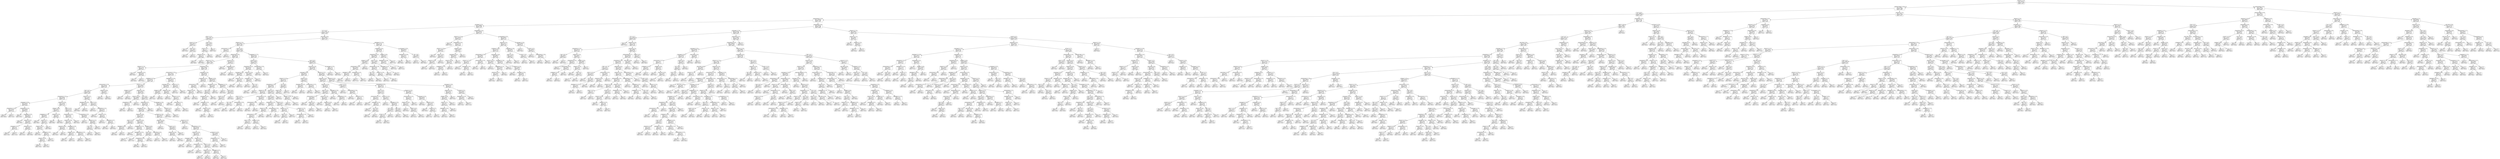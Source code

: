 digraph Tree {
node [shape=box, style="rounded", color="black", fontname=helvetica] ;
edge [fontname=helvetica] ;
0 [label="Presence <= 1.6\nmse = 9423.9\nsamples = 1109\nvalue = 737.1"] ;
1 [label="Nintendo Switch <= 0.8\nmse = 9180.1\nsamples = 989\nvalue = 728.6"] ;
0 -> 1 [labeldistance=2.5, labelangle=45, headlabel="True"] ;
2 [label="Linux <= 0.4\nmse = 9860.6\nsamples = 790\nvalue = 719.2"] ;
1 -> 2 ;
3 [label="Achievements <= -0.4\nmse = 10418.9\nsamples = 562\nvalue = 710.3"] ;
2 -> 3 ;
4 [label="Simulation <= 1.1\nmse = 10688.0\nsamples = 262\nvalue = 725.9"] ;
3 -> 4 ;
5 [label="PC <= -5.2\nmse = 9790.7\nsamples = 228\nvalue = 734.4"] ;
4 -> 5 ;
6 [label="Action <= -0.1\nmse = 7509.1\nsamples = 8\nvalue = 830.0"] ;
5 -> 6 ;
7 [label="Casual <= 1.1\nmse = 4022.2\nsamples = 3\nvalue = 716.7"] ;
6 -> 7 ;
8 [label="mse = 0.0\nsamples = 1\nvalue = 630.0"] ;
7 -> 8 ;
9 [label="RPG <= 0.7\nmse = 400.0\nsamples = 2\nvalue = 760.0"] ;
7 -> 9 ;
10 [label="mse = 0.0\nsamples = 1\nvalue = 780.0"] ;
9 -> 10 ;
11 [label="mse = 0.0\nsamples = 1\nvalue = 740.0"] ;
9 -> 11 ;
12 [label="Xbox <= 0.1\nmse = 2193.8\nsamples = 5\nvalue = 872.5"] ;
6 -> 12 ;
13 [label="Casual <= 1.1\nmse = 57.1\nsamples = 4\nvalue = 890.0"] ;
12 -> 13 ;
14 [label="Adventure <= 0.2\nmse = 24.0\nsamples = 3\nvalue = 886.0"] ;
13 -> 14 ;
15 [label="mse = 0.0\nsamples = 2\nvalue = 890.0"] ;
14 -> 15 ;
16 [label="mse = 0.0\nsamples = 1\nvalue = 880.0"] ;
14 -> 16 ;
17 [label="mse = 0.0\nsamples = 1\nvalue = 900.0"] ;
13 -> 17 ;
18 [label="mse = 0.0\nsamples = 1\nvalue = 750.0"] ;
12 -> 18 ;
19 [label="Xbox 360 <= 0.8\nmse = 9565.0\nsamples = 220\nvalue = 731.4"] ;
5 -> 19 ;
20 [label="Presence <= -1.0\nmse = 9442.9\nsamples = 201\nvalue = 726.0"] ;
19 -> 20 ;
21 [label="Achievements <= -0.5\nmse = 216.0\nsamples = 2\nvalue = 852.0"] ;
20 -> 21 ;
22 [label="mse = 0.0\nsamples = 1\nvalue = 840.0"] ;
21 -> 22 ;
23 [label="mse = 0.0\nsamples = 1\nvalue = 870.0"] ;
21 -> 23 ;
24 [label="Indie <= -0.2\nmse = 9332.6\nsamples = 199\nvalue = 724.0"] ;
20 -> 24 ;
25 [label="Nintendo DS <= 3.9\nmse = 8510.1\nsamples = 111\nvalue = 738.6"] ;
24 -> 25 ;
26 [label="Presence <= -1.0\nmse = 7352.2\nsamples = 108\nvalue = 742.8"] ;
25 -> 26 ;
27 [label="Presence <= -1.0\nmse = 1734.7\nsamples = 3\nvalue = 637.1"] ;
26 -> 27 ;
28 [label="mse = 0.0\nsamples = 1\nvalue = 580.0"] ;
27 -> 28 ;
29 [label="multiplayer <= 0.2\nmse = 600.0\nsamples = 2\nvalue = 660.0"] ;
27 -> 29 ;
30 [label="mse = 0.0\nsamples = 1\nvalue = 690.0"] ;
29 -> 30 ;
31 [label="mse = 0.0\nsamples = 1\nvalue = 640.0"] ;
29 -> 31 ;
32 [label="OriginalCost <= 0.0\nmse = 7100.5\nsamples = 105\nvalue = 747.2"] ;
26 -> 32 ;
33 [label="Achievements <= -0.5\nmse = 7413.7\nsamples = 86\nvalue = 737.3"] ;
32 -> 33 ;
34 [label="multiplayer <= 0.2\nmse = 6792.1\nsamples = 78\nvalue = 746.3"] ;
33 -> 34 ;
35 [label="Achievements <= -0.6\nmse = 5543.9\nsamples = 40\nvalue = 723.3"] ;
34 -> 35 ;
36 [label="Xbox <= 0.1\nmse = 4993.1\nsamples = 38\nvalue = 718.5"] ;
35 -> 36 ;
37 [label="OriginalCost <= -0.2\nmse = 4599.2\nsamples = 31\nvalue = 732.6"] ;
36 -> 37 ;
38 [label="Languages <= -0.8\nmse = 5560.9\nsamples = 8\nvalue = 690.8"] ;
37 -> 38 ;
39 [label="OriginalCost <= -0.3\nmse = 1536.0\nsamples = 2\nvalue = 752.0"] ;
38 -> 39 ;
40 [label="mse = 0.0\nsamples = 1\nvalue = 800.0"] ;
39 -> 40 ;
41 [label="mse = 0.0\nsamples = 1\nvalue = 720.0"] ;
39 -> 41 ;
42 [label="OriginalCost <= -0.3\nmse = 4268.8\nsamples = 6\nvalue = 652.5"] ;
38 -> 42 ;
43 [label="mse = 0.0\nsamples = 1\nvalue = 540.0"] ;
42 -> 43 ;
44 [label="Languages <= -0.4\nmse = 2812.2\nsamples = 5\nvalue = 668.6"] ;
42 -> 44 ;
45 [label="mse = 0.0\nsamples = 1\nvalue = 590.0"] ;
44 -> 45 ;
46 [label="Presence <= -0.7\nmse = 480.0\nsamples = 4\nvalue = 700.0"] ;
44 -> 46 ;
47 [label="Languages <= 0.1\nmse = 25.0\nsamples = 2\nvalue = 725.0"] ;
46 -> 47 ;
48 [label="mse = 0.0\nsamples = 1\nvalue = 730.0"] ;
47 -> 48 ;
49 [label="mse = 0.0\nsamples = 1\nvalue = 720.0"] ;
47 -> 49 ;
50 [label="Adventure <= 0.2\nmse = 88.9\nsamples = 2\nvalue = 683.3"] ;
46 -> 50 ;
51 [label="mse = 0.0\nsamples = 1\nvalue = 670.0"] ;
50 -> 51 ;
52 [label="mse = 0.0\nsamples = 1\nvalue = 690.0"] ;
50 -> 52 ;
53 [label="Presence <= -0.9\nmse = 3430.5\nsamples = 23\nvalue = 747.3"] ;
37 -> 53 ;
54 [label="Strategy <= 0.6\nmse = 1287.1\nsamples = 9\nvalue = 715.6"] ;
53 -> 54 ;
55 [label="singleplayer <= -1.3\nmse = 882.8\nsamples = 7\nvalue = 726.9"] ;
54 -> 55 ;
56 [label="mse = 0.0\nsamples = 1\nvalue = 660.0"] ;
55 -> 56 ;
57 [label="Casual <= 1.1\nmse = 552.1\nsamples = 6\nvalue = 732.5"] ;
55 -> 57 ;
58 [label="Presence <= -1.0\nmse = 229.0\nsamples = 5\nvalue = 741.0"] ;
57 -> 58 ;
59 [label="mse = 0.0\nsamples = 1\nvalue = 780.0"] ;
58 -> 59 ;
60 [label="Languages <= -0.4\nmse = 66.7\nsamples = 4\nvalue = 736.7"] ;
58 -> 60 ;
61 [label="Presence <= -0.9\nmse = 25.0\nsamples = 2\nvalue = 745.0"] ;
60 -> 61 ;
62 [label="mse = 0.0\nsamples = 1\nvalue = 750.0"] ;
61 -> 62 ;
63 [label="mse = 0.0\nsamples = 1\nvalue = 740.0"] ;
61 -> 63 ;
64 [label="mse = 0.0\nsamples = 2\nvalue = 730.0"] ;
60 -> 64 ;
65 [label="mse = 0.0\nsamples = 1\nvalue = 690.0"] ;
57 -> 65 ;
66 [label="Presence <= -0.9\nmse = 88.9\nsamples = 2\nvalue = 666.7"] ;
54 -> 66 ;
67 [label="mse = 0.0\nsamples = 1\nvalue = 680.0"] ;
66 -> 67 ;
68 [label="mse = 0.0\nsamples = 1\nvalue = 660.0"] ;
66 -> 68 ;
69 [label="Action <= -0.1\nmse = 3717.0\nsamples = 14\nvalue = 771.4"] ;
53 -> 69 ;
70 [label="OriginalCost <= -0.1\nmse = 1678.2\nsamples = 10\nvalue = 745.3"] ;
69 -> 70 ;
71 [label="Presence <= -0.8\nmse = 780.1\nsamples = 9\nvalue = 753.6"] ;
70 -> 71 ;
72 [label="Adventure <= 0.2\nmse = 100.0\nsamples = 2\nvalue = 800.0"] ;
71 -> 72 ;
73 [label="mse = 0.0\nsamples = 1\nvalue = 810.0"] ;
72 -> 73 ;
74 [label="mse = 0.0\nsamples = 1\nvalue = 790.0"] ;
72 -> 74 ;
75 [label="Languages <= -0.6\nmse = 474.3\nsamples = 7\nvalue = 745.8"] ;
71 -> 75 ;
76 [label="Strategy <= 0.6\nmse = 81.6\nsamples = 3\nvalue = 734.3"] ;
75 -> 76 ;
77 [label="mse = 0.0\nsamples = 2\nvalue = 740.0"] ;
76 -> 77 ;
78 [label="mse = 0.0\nsamples = 1\nvalue = 720.0"] ;
76 -> 78 ;
79 [label="OriginalCost <= -0.2\nmse = 576.0\nsamples = 4\nvalue = 762.0"] ;
75 -> 79 ;
80 [label="mse = 0.0\nsamples = 1\nvalue = 810.0"] ;
79 -> 80 ;
81 [label="mse = 0.0\nsamples = 3\nvalue = 750.0"] ;
79 -> 81 ;
82 [label="mse = 0.0\nsamples = 1\nvalue = 630.0"] ;
70 -> 82 ;
83 [label="OriginalCost <= -0.2\nmse = 2855.6\nsamples = 4\nvalue = 836.7"] ;
69 -> 83 ;
84 [label="mse = 0.0\nsamples = 1\nvalue = 730.0"] ;
83 -> 84 ;
85 [label="Presence <= -0.1\nmse = 696.0\nsamples = 3\nvalue = 858.0"] ;
83 -> 85 ;
86 [label="Wii <= 1.8\nmse = 25.0\nsamples = 2\nvalue = 845.0"] ;
85 -> 86 ;
87 [label="mse = 0.0\nsamples = 1\nvalue = 850.0"] ;
86 -> 87 ;
88 [label="mse = 0.0\nsamples = 1\nvalue = 840.0"] ;
86 -> 88 ;
89 [label="mse = 0.0\nsamples = 1\nvalue = 910.0"] ;
85 -> 89 ;
90 [label="Presence <= -0.7\nmse = 2383.3\nsamples = 7\nvalue = 660.0"] ;
36 -> 90 ;
91 [label="PlayStation 2 <= 2.8\nmse = 3025.0\nsamples = 2\nvalue = 745.0"] ;
90 -> 91 ;
92 [label="mse = 0.0\nsamples = 1\nvalue = 800.0"] ;
91 -> 92 ;
93 [label="mse = 0.0\nsamples = 1\nvalue = 690.0"] ;
91 -> 93 ;
94 [label="Action <= -0.1\nmse = 521.0\nsamples = 5\nvalue = 643.0"] ;
90 -> 94 ;
95 [label="mse = 0.0\nsamples = 1\nvalue = 610.0"] ;
94 -> 95 ;
96 [label="OriginalCost <= -0.2\nmse = 310.9\nsamples = 4\nvalue = 651.2"] ;
94 -> 96 ;
97 [label="mse = 0.0\nsamples = 1\nvalue = 630.0"] ;
96 -> 97 ;
98 [label="Presence <= -0.5\nmse = 64.0\nsamples = 3\nvalue = 664.0"] ;
96 -> 98 ;
99 [label="mse = 0.0\nsamples = 1\nvalue = 670.0"] ;
98 -> 99 ;
100 [label="GameCube <= 4.7\nmse = 25.0\nsamples = 2\nvalue = 655.0"] ;
98 -> 100 ;
101 [label="mse = 0.0\nsamples = 1\nvalue = 660.0"] ;
100 -> 101 ;
102 [label="mse = 0.0\nsamples = 1\nvalue = 650.0"] ;
100 -> 102 ;
103 [label="Presence <= 0.8\nmse = 400.0\nsamples = 2\nvalue = 870.0"] ;
35 -> 103 ;
104 [label="mse = 0.0\nsamples = 1\nvalue = 850.0"] ;
103 -> 104 ;
105 [label="mse = 0.0\nsamples = 1\nvalue = 890.0"] ;
103 -> 105 ;
106 [label="Presence <= -1.0\nmse = 6938.4\nsamples = 38\nvalue = 771.7"] ;
34 -> 106 ;
107 [label="Strategy <= 0.6\nmse = 918.8\nsamples = 2\nvalue = 877.5"] ;
106 -> 107 ;
108 [label="mse = 0.0\nsamples = 1\nvalue = 930.0"] ;
107 -> 108 ;
109 [label="mse = 0.0\nsamples = 1\nvalue = 860.0"] ;
107 -> 109 ;
110 [label="Presence <= -0.9\nmse = 6494.1\nsamples = 36\nvalue = 763.9"] ;
106 -> 110 ;
111 [label="Presence <= -0.9\nmse = 3888.9\nsamples = 3\nvalue = 633.3"] ;
110 -> 111 ;
112 [label="OriginalCost <= -0.2\nmse = 625.0\nsamples = 2\nvalue = 675.0"] ;
111 -> 112 ;
113 [label="mse = 0.0\nsamples = 1\nvalue = 700.0"] ;
112 -> 113 ;
114 [label="mse = 0.0\nsamples = 1\nvalue = 650.0"] ;
112 -> 114 ;
115 [label="mse = 0.0\nsamples = 1\nvalue = 550.0"] ;
111 -> 115 ;
116 [label="iOS <= 0.8\nmse = 5585.8\nsamples = 33\nvalue = 771.6"] ;
110 -> 116 ;
117 [label="GameCube <= 4.7\nmse = 5007.9\nsamples = 30\nvalue = 780.9"] ;
116 -> 117 ;
118 [label="Languages <= -0.6\nmse = 4291.7\nsamples = 29\nvalue = 785.1"] ;
117 -> 118 ;
119 [label="Presence <= -0.8\nmse = 3378.8\nsamples = 12\nvalue = 812.5"] ;
118 -> 119 ;
120 [label="Action <= -0.1\nmse = 555.6\nsamples = 3\nvalue = 866.7"] ;
119 -> 120 ;
121 [label="PlayStation <= 0.0\nmse = 144.0\nsamples = 2\nvalue = 876.0"] ;
120 -> 121 ;
122 [label="mse = 0.0\nsamples = 1\nvalue = 900.0"] ;
121 -> 122 ;
123 [label="mse = 0.0\nsamples = 1\nvalue = 870.0"] ;
121 -> 123 ;
124 [label="mse = 0.0\nsamples = 1\nvalue = 820.0"] ;
120 -> 124 ;
125 [label="Presence <= -0.6\nmse = 2792.3\nsamples = 9\nvalue = 789.3"] ;
119 -> 125 ;
126 [label="singleplayer <= -1.3\nmse = 526.5\nsamples = 3\nvalue = 768.6"] ;
125 -> 126 ;
127 [label="mse = 0.0\nsamples = 1\nvalue = 820.0"] ;
126 -> 127 ;
128 [label="PlayStation 2 <= 2.8\nmse = 100.0\nsamples = 2\nvalue = 760.0"] ;
126 -> 128 ;
129 [label="mse = 0.0\nsamples = 1\nvalue = 750.0"] ;
128 -> 129 ;
130 [label="mse = 0.0\nsamples = 1\nvalue = 770.0"] ;
128 -> 130 ;
131 [label="Strategy <= 0.6\nmse = 4200.0\nsamples = 6\nvalue = 810.0"] ;
125 -> 131 ;
132 [label="coop <= 0.5\nmse = 600.0\nsamples = 3\nvalue = 880.0"] ;
131 -> 132 ;
133 [label="OriginalCost <= -0.2\nmse = 225.0\nsamples = 2\nvalue = 895.0"] ;
132 -> 133 ;
134 [label="mse = 0.0\nsamples = 1\nvalue = 880.0"] ;
133 -> 134 ;
135 [label="mse = 0.0\nsamples = 1\nvalue = 910.0"] ;
133 -> 135 ;
136 [label="mse = 0.0\nsamples = 1\nvalue = 850.0"] ;
132 -> 136 ;
137 [label="Free to Play <= 2.6\nmse = 468.8\nsamples = 3\nvalue = 757.5"] ;
131 -> 137 ;
138 [label="mse = 0.0\nsamples = 2\nvalue = 770.0"] ;
137 -> 138 ;
139 [label="mse = 0.0\nsamples = 1\nvalue = 720.0"] ;
137 -> 139 ;
140 [label="Presence <= -0.8\nmse = 3941.8\nsamples = 17\nvalue = 763.2"] ;
118 -> 140 ;
141 [label="Presence <= -0.9\nmse = 7968.8\nsamples = 4\nvalue = 707.5"] ;
140 -> 141 ;
142 [label="mse = 0.0\nsamples = 1\nvalue = 840.0"] ;
141 -> 142 ;
143 [label="Sports <= 2.7\nmse = 2822.2\nsamples = 3\nvalue = 663.3"] ;
141 -> 143 ;
144 [label="Presence <= -0.8\nmse = 900.0\nsamples = 2\nvalue = 630.0"] ;
143 -> 144 ;
145 [label="mse = 0.0\nsamples = 1\nvalue = 660.0"] ;
144 -> 145 ;
146 [label="mse = 0.0\nsamples = 1\nvalue = 600.0"] ;
144 -> 146 ;
147 [label="mse = 0.0\nsamples = 1\nvalue = 730.0"] ;
143 -> 147 ;
148 [label="Presence <= -0.7\nmse = 2471.2\nsamples = 13\nvalue = 773.8"] ;
140 -> 148 ;
149 [label="mse = 0.0\nsamples = 1\nvalue = 870.0"] ;
148 -> 149 ;
150 [label="OriginalCost <= -0.1\nmse = 1654.8\nsamples = 12\nvalue = 763.7"] ;
148 -> 150 ;
151 [label="Presence <= -0.6\nmse = 1023.4\nsamples = 9\nvalue = 753.8"] ;
150 -> 151 ;
152 [label="Languages <= -0.1\nmse = 88.9\nsamples = 2\nvalue = 796.7"] ;
151 -> 152 ;
153 [label="mse = 0.0\nsamples = 1\nvalue = 790.0"] ;
152 -> 153 ;
154 [label="mse = 0.0\nsamples = 1\nvalue = 810.0"] ;
152 -> 154 ;
155 [label="Presence <= -0.0\nmse = 716.0\nsamples = 7\nvalue = 743.8"] ;
151 -> 155 ;
156 [label="OriginalCost <= -0.2\nmse = 24.0\nsamples = 2\nvalue = 714.0"] ;
155 -> 156 ;
157 [label="mse = 0.0\nsamples = 1\nvalue = 710.0"] ;
156 -> 157 ;
158 [label="mse = 0.0\nsamples = 1\nvalue = 720.0"] ;
156 -> 158 ;
159 [label="Action <= -0.1\nmse = 243.8\nsamples = 5\nvalue = 762.5"] ;
155 -> 159 ;
160 [label="Presence <= 1.0\nmse = 225.0\nsamples = 2\nvalue = 785.0"] ;
159 -> 160 ;
161 [label="mse = 0.0\nsamples = 1\nvalue = 770.0"] ;
160 -> 161 ;
162 [label="mse = 0.0\nsamples = 1\nvalue = 800.0"] ;
160 -> 162 ;
163 [label="Languages <= 0.1\nmse = 25.0\nsamples = 3\nvalue = 755.0"] ;
159 -> 163 ;
164 [label="mse = 0.0\nsamples = 2\nvalue = 760.0"] ;
163 -> 164 ;
165 [label="mse = 0.0\nsamples = 1\nvalue = 750.0"] ;
163 -> 165 ;
166 [label="Presence <= -0.5\nmse = 1688.9\nsamples = 3\nvalue = 816.7"] ;
150 -> 166 ;
167 [label="OriginalCost <= -0.1\nmse = 400.0\nsamples = 2\nvalue = 790.0"] ;
166 -> 167 ;
168 [label="mse = 0.0\nsamples = 1\nvalue = 810.0"] ;
167 -> 168 ;
169 [label="mse = 0.0\nsamples = 1\nvalue = 770.0"] ;
167 -> 169 ;
170 [label="mse = 0.0\nsamples = 1\nvalue = 870.0"] ;
166 -> 170 ;
171 [label="mse = 0.0\nsamples = 1\nvalue = 590.0"] ;
117 -> 171 ;
172 [label="Languages <= -0.8\nmse = 2784.0\nsamples = 3\nvalue = 686.0"] ;
116 -> 172 ;
173 [label="mse = 0.0\nsamples = 1\nvalue = 790.0"] ;
172 -> 173 ;
174 [label="Android <= 1.2\nmse = 100.0\nsamples = 2\nvalue = 660.0"] ;
172 -> 174 ;
175 [label="mse = 0.0\nsamples = 1\nvalue = 650.0"] ;
174 -> 175 ;
176 [label="mse = 0.0\nsamples = 1\nvalue = 670.0"] ;
174 -> 176 ;
177 [label="PlayStation 3 <= 0.8\nmse = 4541.0\nsamples = 8\nvalue = 645.8"] ;
33 -> 177 ;
178 [label="Languages <= -0.4\nmse = 1996.0\nsamples = 6\nvalue = 622.0"] ;
177 -> 178 ;
179 [label="Strategy <= 0.6\nmse = 900.0\nsamples = 2\nvalue = 690.0"] ;
178 -> 179 ;
180 [label="mse = 0.0\nsamples = 1\nvalue = 720.0"] ;
179 -> 180 ;
181 [label="mse = 0.0\nsamples = 1\nvalue = 660.0"] ;
179 -> 181 ;
182 [label="Presence <= -0.8\nmse = 825.0\nsamples = 4\nvalue = 605.0"] ;
178 -> 182 ;
183 [label="mse = 0.0\nsamples = 1\nvalue = 540.0"] ;
182 -> 183 ;
184 [label="Presence <= -0.4\nmse = 253.1\nsamples = 3\nvalue = 614.3"] ;
182 -> 184 ;
185 [label="mse = 0.0\nsamples = 1\nvalue = 590.0"] ;
184 -> 185 ;
186 [label="online coop <= 1.3\nmse = 24.0\nsamples = 2\nvalue = 624.0"] ;
184 -> 186 ;
187 [label="mse = 0.0\nsamples = 1\nvalue = 630.0"] ;
186 -> 187 ;
188 [label="mse = 0.0\nsamples = 1\nvalue = 620.0"] ;
186 -> 188 ;
189 [label="Presence <= 1.2\nmse = 225.0\nsamples = 2\nvalue = 765.0"] ;
177 -> 189 ;
190 [label="mse = 0.0\nsamples = 1\nvalue = 750.0"] ;
189 -> 190 ;
191 [label="mse = 0.0\nsamples = 1\nvalue = 780.0"] ;
189 -> 191 ;
192 [label="Languages <= -0.4\nmse = 3825.9\nsamples = 19\nvalue = 787.3"] ;
32 -> 192 ;
193 [label="multiplayer <= 0.2\nmse = 914.8\nsamples = 8\nvalue = 819.2"] ;
192 -> 193 ;
194 [label="Achievements <= -0.5\nmse = 184.0\nsamples = 5\nvalue = 804.0"] ;
193 -> 194 ;
195 [label="Presence <= -0.8\nmse = 18.8\nsamples = 4\nvalue = 797.5"] ;
194 -> 195 ;
196 [label="mse = 0.0\nsamples = 1\nvalue = 790.0"] ;
195 -> 196 ;
197 [label="mse = 0.0\nsamples = 3\nvalue = 800.0"] ;
195 -> 197 ;
198 [label="mse = 0.0\nsamples = 1\nvalue = 830.0"] ;
194 -> 198 ;
199 [label="mse = 0.0\nsamples = 3\nvalue = 870.0"] ;
193 -> 199 ;
200 [label="Strategy <= 0.6\nmse = 4622.8\nsamples = 11\nvalue = 766.5"] ;
192 -> 200 ;
201 [label="PlayStation 2 <= 2.8\nmse = 1239.1\nsamples = 7\nvalue = 796.2"] ;
200 -> 201 ;
202 [label="coop <= 0.5\nmse = 507.6\nsamples = 6\nvalue = 804.2"] ;
201 -> 202 ;
203 [label="Languages <= 0.0\nmse = 141.0\nsamples = 5\nvalue = 813.0"] ;
202 -> 203 ;
204 [label="mse = 0.0\nsamples = 1\nvalue = 790.0"] ;
203 -> 204 ;
205 [label="Languages <= 2.0\nmse = 91.4\nsamples = 4\nvalue = 815.6"] ;
203 -> 205 ;
206 [label="mse = 0.0\nsamples = 2\nvalue = 820.0"] ;
205 -> 206 ;
207 [label="Presence <= -0.5\nmse = 100.0\nsamples = 2\nvalue = 800.0"] ;
205 -> 207 ;
208 [label="mse = 0.0\nsamples = 1\nvalue = 790.0"] ;
207 -> 208 ;
209 [label="mse = 0.0\nsamples = 1\nvalue = 810.0"] ;
207 -> 209 ;
210 [label="mse = 0.0\nsamples = 1\nvalue = 760.0"] ;
202 -> 210 ;
211 [label="mse = 0.0\nsamples = 1\nvalue = 700.0"] ;
201 -> 211 ;
212 [label="singleplayer <= -1.3\nmse = 6240.8\nsamples = 4\nvalue = 711.4"] ;
200 -> 212 ;
213 [label="mse = 0.0\nsamples = 1\nvalue = 640.0"] ;
212 -> 213 ;
214 [label="coop <= 0.5\nmse = 4225.0\nsamples = 3\nvalue = 765.0"] ;
212 -> 214 ;
215 [label="macOS <= 0.1\nmse = 3755.6\nsamples = 2\nvalue = 743.3"] ;
214 -> 215 ;
216 [label="mse = 0.0\nsamples = 1\nvalue = 700.0"] ;
215 -> 216 ;
217 [label="mse = 0.0\nsamples = 1\nvalue = 830.0"] ;
215 -> 217 ;
218 [label="mse = 0.0\nsamples = 1\nvalue = 830.0"] ;
214 -> 218 ;
219 [label="Android <= 1.2\nmse = 26722.2\nsamples = 3\nvalue = 616.7"] ;
25 -> 219 ;
220 [label="mse = 0.0\nsamples = 1\nvalue = 460.0"] ;
219 -> 220 ;
221 [label="Languages <= 0.4\nmse = 4355.6\nsamples = 2\nvalue = 773.3"] ;
219 -> 221 ;
222 [label="mse = 0.0\nsamples = 1\nvalue = 820.0"] ;
221 -> 222 ;
223 [label="mse = 0.0\nsamples = 1\nvalue = 680.0"] ;
221 -> 223 ;
224 [label="singleplayer <= -1.3\nmse = 9770.4\nsamples = 88\nvalue = 704.3"] ;
24 -> 224 ;
225 [label="macOS <= 0.1\nmse = 15048.5\nsamples = 10\nvalue = 637.7"] ;
224 -> 225 ;
226 [label="OriginalCost <= -0.3\nmse = 9229.0\nsamples = 8\nvalue = 589.0"] ;
225 -> 226 ;
227 [label="Languages <= -0.2\nmse = 1880.0\nsamples = 3\nvalue = 660.0"] ;
226 -> 227 ;
228 [label="mse = 0.0\nsamples = 1\nvalue = 610.0"] ;
227 -> 228 ;
229 [label="Presence <= -0.7\nmse = 355.6\nsamples = 2\nvalue = 693.3"] ;
227 -> 229 ;
230 [label="mse = 0.0\nsamples = 1\nvalue = 680.0"] ;
229 -> 230 ;
231 [label="mse = 0.0\nsamples = 1\nvalue = 720.0"] ;
229 -> 231 ;
232 [label="Presence <= -0.4\nmse = 6496.0\nsamples = 5\nvalue = 518.0"] ;
226 -> 232 ;
233 [label="Languages <= -0.1\nmse = 318.8\nsamples = 4\nvalue = 557.5"] ;
232 -> 233 ;
234 [label="mse = 0.0\nsamples = 2\nvalue = 540.0"] ;
233 -> 234 ;
235 [label="Wii <= 1.8\nmse = 25.0\nsamples = 2\nvalue = 575.0"] ;
233 -> 235 ;
236 [label="mse = 0.0\nsamples = 1\nvalue = 580.0"] ;
235 -> 236 ;
237 [label="mse = 0.0\nsamples = 1\nvalue = 570.0"] ;
235 -> 237 ;
238 [label="mse = 0.0\nsamples = 1\nvalue = 360.0"] ;
232 -> 238 ;
239 [label="Achievements <= -0.6\nmse = 200.0\nsamples = 2\nvalue = 800.0"] ;
225 -> 239 ;
240 [label="mse = 0.0\nsamples = 1\nvalue = 780.0"] ;
239 -> 240 ;
241 [label="mse = 0.0\nsamples = 1\nvalue = 810.0"] ;
239 -> 241 ;
242 [label="coop <= 0.5\nmse = 8666.1\nsamples = 78\nvalue = 711.5"] ;
224 -> 242 ;
243 [label="Presence <= -0.9\nmse = 8326.6\nsamples = 75\nvalue = 706.9"] ;
242 -> 243 ;
244 [label="Languages <= 0.4\nmse = 4952.1\nsamples = 31\nvalue = 738.9"] ;
243 -> 244 ;
245 [label="Presence <= -0.9\nmse = 4412.3\nsamples = 27\nvalue = 747.8"] ;
244 -> 245 ;
246 [label="OriginalCost <= -0.2\nmse = 4106.2\nsamples = 23\nvalue = 737.8"] ;
245 -> 246 ;
247 [label="Presence <= -1.0\nmse = 3471.4\nsamples = 8\nvalue = 780.0"] ;
246 -> 247 ;
248 [label="Action <= -0.1\nmse = 447.2\nsamples = 5\nvalue = 731.7"] ;
247 -> 248 ;
249 [label="iOS <= 0.8\nmse = 25.0\nsamples = 3\nvalue = 745.0"] ;
248 -> 249 ;
250 [label="mse = 0.0\nsamples = 2\nvalue = 750.0"] ;
249 -> 250 ;
251 [label="mse = 0.0\nsamples = 1\nvalue = 740.0"] ;
249 -> 251 ;
252 [label="Achievements <= -0.6\nmse = 225.0\nsamples = 2\nvalue = 705.0"] ;
248 -> 252 ;
253 [label="mse = 0.0\nsamples = 1\nvalue = 720.0"] ;
252 -> 253 ;
254 [label="mse = 0.0\nsamples = 1\nvalue = 690.0"] ;
252 -> 254 ;
255 [label="Achievements <= -0.5\nmse = 2673.4\nsamples = 3\nvalue = 816.2"] ;
247 -> 255 ;
256 [label="Achievements <= -0.6\nmse = 24.5\nsamples = 2\nvalue = 835.7"] ;
255 -> 256 ;
257 [label="mse = 0.0\nsamples = 1\nvalue = 830.0"] ;
256 -> 257 ;
258 [label="mse = 0.0\nsamples = 1\nvalue = 840.0"] ;
256 -> 258 ;
259 [label="mse = 0.0\nsamples = 1\nvalue = 680.0"] ;
255 -> 259 ;
260 [label="Sports <= 2.7\nmse = 2653.7\nsamples = 15\nvalue = 710.9"] ;
246 -> 260 ;
261 [label="macOS <= 0.1\nmse = 1839.0\nsamples = 14\nvalue = 701.0"] ;
260 -> 261 ;
262 [label="OriginalCost <= -0.1\nmse = 1461.2\nsamples = 7\nvalue = 675.5"] ;
261 -> 262 ;
263 [label="Presence <= -0.9\nmse = 454.3\nsamples = 5\nvalue = 661.1"] ;
262 -> 263 ;
264 [label="Achievements <= -0.7\nmse = 413.9\nsamples = 4\nvalue = 651.7"] ;
263 -> 264 ;
265 [label="Action <= -0.1\nmse = 25.0\nsamples = 2\nvalue = 625.0"] ;
264 -> 265 ;
266 [label="mse = 0.0\nsamples = 1\nvalue = 630.0"] ;
265 -> 266 ;
267 [label="mse = 0.0\nsamples = 1\nvalue = 620.0"] ;
265 -> 267 ;
268 [label="Strategy <= 0.6\nmse = 75.0\nsamples = 2\nvalue = 665.0"] ;
264 -> 268 ;
269 [label="mse = 0.0\nsamples = 1\nvalue = 670.0"] ;
268 -> 269 ;
270 [label="mse = 0.0\nsamples = 1\nvalue = 650.0"] ;
268 -> 270 ;
271 [label="mse = 0.0\nsamples = 1\nvalue = 680.0"] ;
263 -> 271 ;
272 [label="Achievements <= -0.5\nmse = 900.0\nsamples = 2\nvalue = 740.0"] ;
262 -> 272 ;
273 [label="mse = 0.0\nsamples = 1\nvalue = 770.0"] ;
272 -> 273 ;
274 [label="mse = 0.0\nsamples = 1\nvalue = 710.0"] ;
272 -> 274 ;
275 [label="Casual <= 1.1\nmse = 528.4\nsamples = 7\nvalue = 732.2"] ;
261 -> 275 ;
276 [label="Presence <= -1.0\nmse = 120.0\nsamples = 4\nvalue = 750.0"] ;
275 -> 276 ;
277 [label="Indie <= 2.2\nmse = 25.0\nsamples = 3\nvalue = 745.0"] ;
276 -> 277 ;
278 [label="mse = 0.0\nsamples = 2\nvalue = 750.0"] ;
277 -> 278 ;
279 [label="mse = 0.0\nsamples = 1\nvalue = 740.0"] ;
277 -> 279 ;
280 [label="mse = 0.0\nsamples = 1\nvalue = 770.0"] ;
276 -> 280 ;
281 [label="Presence <= -1.0\nmse = 150.0\nsamples = 3\nvalue = 710.0"] ;
275 -> 281 ;
282 [label="Achievements <= -0.5\nmse = 22.2\nsamples = 2\nvalue = 716.7"] ;
281 -> 282 ;
283 [label="mse = 0.0\nsamples = 1\nvalue = 710.0"] ;
282 -> 283 ;
284 [label="mse = 0.0\nsamples = 1\nvalue = 720.0"] ;
282 -> 284 ;
285 [label="mse = 0.0\nsamples = 1\nvalue = 690.0"] ;
281 -> 285 ;
286 [label="mse = 0.0\nsamples = 1\nvalue = 810.0"] ;
260 -> 286 ;
287 [label="iOS <= 0.8\nmse = 680.0\nsamples = 4\nvalue = 820.0"] ;
245 -> 287 ;
288 [label="Casual <= 1.1\nmse = 68.8\nsamples = 3\nvalue = 832.5"] ;
287 -> 288 ;
289 [label="Strategy <= 0.6\nmse = 25.0\nsamples = 2\nvalue = 825.0"] ;
288 -> 289 ;
290 [label="mse = 0.0\nsamples = 1\nvalue = 820.0"] ;
289 -> 290 ;
291 [label="mse = 0.0\nsamples = 1\nvalue = 830.0"] ;
289 -> 291 ;
292 [label="mse = 0.0\nsamples = 1\nvalue = 840.0"] ;
288 -> 292 ;
293 [label="mse = 0.0\nsamples = 1\nvalue = 770.0"] ;
287 -> 293 ;
294 [label="macOS <= 0.1\nmse = 1318.8\nsamples = 4\nvalue = 647.5"] ;
244 -> 294 ;
295 [label="PlayStation 4 <= 0.3\nmse = 900.0\nsamples = 2\nvalue = 620.0"] ;
294 -> 295 ;
296 [label="mse = 0.0\nsamples = 1\nvalue = 650.0"] ;
295 -> 296 ;
297 [label="mse = 0.0\nsamples = 1\nvalue = 590.0"] ;
295 -> 297 ;
298 [label="Achievements <= -0.5\nmse = 225.0\nsamples = 2\nvalue = 675.0"] ;
294 -> 298 ;
299 [label="mse = 0.0\nsamples = 1\nvalue = 660.0"] ;
298 -> 299 ;
300 [label="mse = 0.0\nsamples = 1\nvalue = 690.0"] ;
298 -> 300 ;
301 [label="Presence <= -0.7\nmse = 9405.5\nsamples = 44\nvalue = 686.6"] ;
243 -> 301 ;
302 [label="Presence <= -0.9\nmse = 12951.4\nsamples = 13\nvalue = 624.1"] ;
301 -> 302 ;
303 [label="Presence <= -0.9\nmse = 9973.4\nsamples = 9\nvalue = 666.2"] ;
302 -> 303 ;
304 [label="Action <= -0.1\nmse = 4269.1\nsamples = 6\nvalue = 594.4"] ;
303 -> 304 ;
305 [label="Achievements <= -0.7\nmse = 668.8\nsamples = 3\nvalue = 542.5"] ;
304 -> 305 ;
306 [label="mse = 0.0\nsamples = 1\nvalue = 500.0"] ;
305 -> 306 ;
307 [label="Casual <= 1.1\nmse = 88.9\nsamples = 2\nvalue = 556.7"] ;
305 -> 307 ;
308 [label="mse = 0.0\nsamples = 1\nvalue = 550.0"] ;
307 -> 308 ;
309 [label="mse = 0.0\nsamples = 1\nvalue = 570.0"] ;
307 -> 309 ;
310 [label="Presence <= -0.9\nmse = 3264.0\nsamples = 3\nvalue = 636.0"] ;
304 -> 310 ;
311 [label="mse = 0.0\nsamples = 1\nvalue = 540.0"] ;
310 -> 311 ;
312 [label="Presence <= -0.9\nmse = 1200.0\nsamples = 2\nvalue = 660.0"] ;
310 -> 312 ;
313 [label="mse = 0.0\nsamples = 1\nvalue = 640.0"] ;
312 -> 313 ;
314 [label="mse = 0.0\nsamples = 1\nvalue = 720.0"] ;
312 -> 314 ;
315 [label="Languages <= -0.6\nmse = 2155.1\nsamples = 3\nvalue = 758.6"] ;
303 -> 315 ;
316 [label="mse = 0.0\nsamples = 1\nvalue = 660.0"] ;
315 -> 316 ;
317 [label="OriginalCost <= -0.2\nmse = 625.0\nsamples = 2\nvalue = 775.0"] ;
315 -> 317 ;
318 [label="mse = 0.0\nsamples = 1\nvalue = 750.0"] ;
317 -> 318 ;
319 [label="mse = 0.0\nsamples = 1\nvalue = 800.0"] ;
317 -> 319 ;
320 [label="Action <= -0.1\nmse = 3513.9\nsamples = 4\nvalue = 511.7"] ;
302 -> 320 ;
321 [label="mse = 0.0\nsamples = 1\nvalue = 430.0"] ;
320 -> 321 ;
322 [label="Achievements <= -0.6\nmse = 268.8\nsamples = 3\nvalue = 552.5"] ;
320 -> 322 ;
323 [label="mse = 0.0\nsamples = 1\nvalue = 580.0"] ;
322 -> 323 ;
324 [label="Adventure <= 0.2\nmse = 22.2\nsamples = 2\nvalue = 543.3"] ;
322 -> 324 ;
325 [label="mse = 0.0\nsamples = 1\nvalue = 540.0"] ;
324 -> 325 ;
326 [label="mse = 0.0\nsamples = 1\nvalue = 550.0"] ;
324 -> 326 ;
327 [label="Presence <= 1.6\nmse = 5269.8\nsamples = 31\nvalue = 714.7"] ;
301 -> 327 ;
328 [label="OriginalCost <= -0.1\nmse = 3457.5\nsamples = 22\nvalue = 737.9"] ;
327 -> 328 ;
329 [label="Action <= -0.1\nmse = 2170.5\nsamples = 13\nvalue = 757.6"] ;
328 -> 329 ;
330 [label="Achievements <= -0.7\nmse = 325.0\nsamples = 4\nvalue = 795.0"] ;
329 -> 330 ;
331 [label="mse = 0.0\nsamples = 1\nvalue = 750.0"] ;
330 -> 331 ;
332 [label="Languages <= -0.2\nmse = 40.8\nsamples = 3\nvalue = 801.4"] ;
330 -> 332 ;
333 [label="mse = 0.0\nsamples = 1\nvalue = 810.0"] ;
332 -> 333 ;
334 [label="iOS <= 0.8\nmse = 16.0\nsamples = 2\nvalue = 798.0"] ;
332 -> 334 ;
335 [label="mse = 0.0\nsamples = 1\nvalue = 790.0"] ;
334 -> 335 ;
336 [label="mse = 0.0\nsamples = 1\nvalue = 800.0"] ;
334 -> 336 ;
337 [label="Presence <= -0.4\nmse = 1917.2\nsamples = 9\nvalue = 734.6"] ;
329 -> 337 ;
338 [label="mse = 0.0\nsamples = 3\nvalue = 760.0"] ;
337 -> 338 ;
339 [label="Languages <= -0.4\nmse = 2525.0\nsamples = 6\nvalue = 705.0"] ;
337 -> 339 ;
340 [label="iOS <= 0.8\nmse = 1068.8\nsamples = 4\nvalue = 732.5"] ;
339 -> 340 ;
341 [label="PS Vita <= 1.7\nmse = 25.0\nsamples = 2\nvalue = 765.0"] ;
340 -> 341 ;
342 [label="mse = 0.0\nsamples = 1\nvalue = 770.0"] ;
341 -> 342 ;
343 [label="mse = 0.0\nsamples = 1\nvalue = 760.0"] ;
341 -> 343 ;
344 [label="mse = 0.0\nsamples = 2\nvalue = 700.0"] ;
340 -> 344 ;
345 [label="RPG <= 0.7\nmse = 900.0\nsamples = 2\nvalue = 650.0"] ;
339 -> 345 ;
346 [label="mse = 0.0\nsamples = 1\nvalue = 620.0"] ;
345 -> 346 ;
347 [label="mse = 0.0\nsamples = 1\nvalue = 680.0"] ;
345 -> 347 ;
348 [label="Presence <= -0.2\nmse = 3900.6\nsamples = 9\nvalue = 706.2"] ;
328 -> 348 ;
349 [label="Achievements <= -0.5\nmse = 1376.0\nsamples = 5\nvalue = 652.0"] ;
348 -> 349 ;
350 [label="Presence <= -0.6\nmse = 275.0\nsamples = 4\nvalue = 635.0"] ;
349 -> 350 ;
351 [label="mse = 0.0\nsamples = 2\nvalue = 650.0"] ;
350 -> 351 ;
352 [label="macOS <= 0.1\nmse = 100.0\nsamples = 2\nvalue = 620.0"] ;
350 -> 352 ;
353 [label="mse = 0.0\nsamples = 1\nvalue = 610.0"] ;
352 -> 353 ;
354 [label="mse = 0.0\nsamples = 1\nvalue = 630.0"] ;
352 -> 354 ;
355 [label="mse = 0.0\nsamples = 1\nvalue = 720.0"] ;
349 -> 355 ;
356 [label="Languages <= -0.4\nmse = 2500.0\nsamples = 4\nvalue = 740.0"] ;
348 -> 356 ;
357 [label="mse = 0.0\nsamples = 1\nvalue = 680.0"] ;
356 -> 357 ;
358 [label="Presence <= 0.2\nmse = 544.0\nsamples = 3\nvalue = 776.0"] ;
356 -> 358 ;
359 [label="mse = 0.0\nsamples = 1\nvalue = 820.0"] ;
358 -> 359 ;
360 [label="Android <= 1.2\nmse = 75.0\nsamples = 2\nvalue = 765.0"] ;
358 -> 360 ;
361 [label="mse = 0.0\nsamples = 1\nvalue = 770.0"] ;
360 -> 361 ;
362 [label="mse = 0.0\nsamples = 1\nvalue = 750.0"] ;
360 -> 362 ;
363 [label="Languages <= -0.9\nmse = 5376.0\nsamples = 9\nvalue = 662.0"] ;
327 -> 363 ;
364 [label="Presence <= 1.6\nmse = 1052.1\nsamples = 6\nvalue = 632.5"] ;
363 -> 364 ;
365 [label="Strategy <= 0.6\nmse = 169.0\nsamples = 5\nvalue = 619.0"] ;
364 -> 365 ;
366 [label="Casual <= 1.1\nmse = 69.1\nsamples = 4\nvalue = 615.6"] ;
365 -> 366 ;
367 [label="PlayStation <= 0.0\nmse = 22.2\nsamples = 2\nvalue = 626.7"] ;
366 -> 367 ;
368 [label="mse = 0.0\nsamples = 1\nvalue = 630.0"] ;
367 -> 368 ;
369 [label="mse = 0.0\nsamples = 1\nvalue = 620.0"] ;
367 -> 369 ;
370 [label="mse = 0.0\nsamples = 2\nvalue = 610.0"] ;
366 -> 370 ;
371 [label="mse = 0.0\nsamples = 1\nvalue = 650.0"] ;
365 -> 371 ;
372 [label="mse = 0.0\nsamples = 1\nvalue = 700.0"] ;
364 -> 372 ;
373 [label="Android <= 1.2\nmse = 5266.7\nsamples = 3\nvalue = 780.0"] ;
363 -> 373 ;
374 [label="PlayStation 4 <= 0.3\nmse = 400.0\nsamples = 2\nvalue = 730.0"] ;
373 -> 374 ;
375 [label="mse = 0.0\nsamples = 1\nvalue = 750.0"] ;
374 -> 375 ;
376 [label="mse = 0.0\nsamples = 1\nvalue = 710.0"] ;
374 -> 376 ;
377 [label="mse = 0.0\nsamples = 1\nvalue = 880.0"] ;
373 -> 377 ;
378 [label="Languages <= -0.2\nmse = 75.0\nsamples = 3\nvalue = 845.0"] ;
242 -> 378 ;
379 [label="mse = 0.0\nsamples = 2\nvalue = 850.0"] ;
378 -> 379 ;
380 [label="mse = 0.0\nsamples = 1\nvalue = 830.0"] ;
378 -> 380 ;
381 [label="PlayStation 2 <= 2.8\nmse = 7271.6\nsamples = 19\nvalue = 788.7"] ;
19 -> 381 ;
382 [label="multiplayer <= 0.2\nmse = 3858.9\nsamples = 15\nvalue = 820.5"] ;
381 -> 382 ;
383 [label="OriginalCost <= -0.2\nmse = 3086.4\nsamples = 12\nvalue = 833.7"] ;
382 -> 383 ;
384 [label="Strategy <= 0.6\nmse = 3881.6\nsamples = 5\nvalue = 794.3"] ;
383 -> 384 ;
385 [label="Achievements <= -0.7\nmse = 1320.0\nsamples = 4\nvalue = 760.0"] ;
384 -> 385 ;
386 [label="PlayStation <= 0.0\nmse = 355.6\nsamples = 2\nvalue = 786.7"] ;
385 -> 386 ;
387 [label="mse = 0.0\nsamples = 1\nvalue = 760.0"] ;
386 -> 387 ;
388 [label="mse = 0.0\nsamples = 1\nvalue = 800.0"] ;
386 -> 388 ;
389 [label="OriginalCost <= -0.2\nmse = 100.0\nsamples = 2\nvalue = 720.0"] ;
385 -> 389 ;
390 [label="mse = 0.0\nsamples = 1\nvalue = 710.0"] ;
389 -> 390 ;
391 [label="mse = 0.0\nsamples = 1\nvalue = 730.0"] ;
389 -> 391 ;
392 [label="mse = 0.0\nsamples = 1\nvalue = 880.0"] ;
384 -> 392 ;
393 [label="Action <= -0.1\nmse = 1188.9\nsamples = 7\nvalue = 856.7"] ;
383 -> 393 ;
394 [label="Achievements <= -0.6\nmse = 143.8\nsamples = 4\nvalue = 877.5"] ;
393 -> 394 ;
395 [label="Wii <= 1.8\nmse = 24.0\nsamples = 2\nvalue = 886.0"] ;
394 -> 395 ;
396 [label="mse = 0.0\nsamples = 1\nvalue = 890.0"] ;
395 -> 396 ;
397 [label="mse = 0.0\nsamples = 1\nvalue = 880.0"] ;
395 -> 397 ;
398 [label="Presence <= -0.9\nmse = 22.2\nsamples = 2\nvalue = 863.3"] ;
394 -> 398 ;
399 [label="mse = 0.0\nsamples = 1\nvalue = 870.0"] ;
398 -> 399 ;
400 [label="mse = 0.0\nsamples = 1\nvalue = 860.0"] ;
398 -> 400 ;
401 [label="Languages <= -0.1\nmse = 675.0\nsamples = 3\nvalue = 815.0"] ;
393 -> 401 ;
402 [label="mse = 0.0\nsamples = 2\nvalue = 800.0"] ;
401 -> 402 ;
403 [label="mse = 0.0\nsamples = 1\nvalue = 860.0"] ;
401 -> 403 ;
404 [label="Strategy <= 0.6\nmse = 622.2\nsamples = 3\nvalue = 736.7"] ;
382 -> 404 ;
405 [label="PlayStation 3 <= 0.8\nmse = 100.0\nsamples = 2\nvalue = 720.0"] ;
404 -> 405 ;
406 [label="mse = 0.0\nsamples = 1\nvalue = 730.0"] ;
405 -> 406 ;
407 [label="mse = 0.0\nsamples = 1\nvalue = 710.0"] ;
405 -> 407 ;
408 [label="mse = 0.0\nsamples = 1\nvalue = 770.0"] ;
404 -> 408 ;
409 [label="Languages <= -0.5\nmse = 6235.9\nsamples = 4\nvalue = 701.2"] ;
381 -> 409 ;
410 [label="PlayStation 3 <= 0.8\nmse = 675.0\nsamples = 2\nvalue = 625.0"] ;
409 -> 410 ;
411 [label="mse = 0.0\nsamples = 1\nvalue = 580.0"] ;
410 -> 411 ;
412 [label="mse = 0.0\nsamples = 1\nvalue = 640.0"] ;
410 -> 412 ;
413 [label="Wii <= 1.8\nmse = 168.8\nsamples = 2\nvalue = 777.5"] ;
409 -> 413 ;
414 [label="mse = 0.0\nsamples = 1\nvalue = 770.0"] ;
413 -> 414 ;
415 [label="mse = 0.0\nsamples = 1\nvalue = 800.0"] ;
413 -> 415 ;
416 [label="OriginalCost <= -0.2\nmse = 13024.5\nsamples = 34\nvalue = 675.7"] ;
4 -> 416 ;
417 [label="Presence <= -1.0\nmse = 12561.8\nsamples = 12\nvalue = 595.3"] ;
416 -> 417 ;
418 [label="mse = 0.0\nsamples = 1\nvalue = 410.0"] ;
417 -> 418 ;
419 [label="OriginalCost <= -0.3\nmse = 7275.0\nsamples = 11\nvalue = 630.0"] ;
417 -> 419 ;
420 [label="Presence <= -0.8\nmse = 2100.0\nsamples = 4\nvalue = 750.0"] ;
419 -> 420 ;
421 [label="mse = 0.0\nsamples = 1\nvalue = 820.0"] ;
420 -> 421 ;
422 [label="Action <= -0.1\nmse = 622.2\nsamples = 3\nvalue = 726.7"] ;
420 -> 422 ;
423 [label="Presence <= -0.5\nmse = 100.0\nsamples = 2\nvalue = 710.0"] ;
422 -> 423 ;
424 [label="mse = 0.0\nsamples = 1\nvalue = 720.0"] ;
423 -> 424 ;
425 [label="mse = 0.0\nsamples = 1\nvalue = 700.0"] ;
423 -> 425 ;
426 [label="mse = 0.0\nsamples = 1\nvalue = 760.0"] ;
422 -> 426 ;
427 [label="Strategy <= 0.6\nmse = 2600.0\nsamples = 7\nvalue = 590.0"] ;
419 -> 427 ;
428 [label="Languages <= -0.2\nmse = 1584.0\nsamples = 5\nvalue = 574.0"] ;
427 -> 428 ;
429 [label="Presence <= -0.8\nmse = 700.0\nsamples = 4\nvalue = 590.0"] ;
428 -> 429 ;
430 [label="singleplayer <= -1.3\nmse = 88.9\nsamples = 2\nvalue = 556.7"] ;
429 -> 430 ;
431 [label="mse = 0.0\nsamples = 1\nvalue = 570.0"] ;
430 -> 431 ;
432 [label="mse = 0.0\nsamples = 1\nvalue = 550.0"] ;
430 -> 432 ;
433 [label="mse = 0.0\nsamples = 2\nvalue = 610.0"] ;
429 -> 433 ;
434 [label="mse = 0.0\nsamples = 1\nvalue = 510.0"] ;
428 -> 434 ;
435 [label="mse = 0.0\nsamples = 2\nvalue = 670.0"] ;
427 -> 435 ;
436 [label="OriginalCost <= 0.2\nmse = 8978.7\nsamples = 22\nvalue = 712.1"] ;
416 -> 436 ;
437 [label="Presence <= 1.5\nmse = 5317.7\nsamples = 18\nvalue = 736.2"] ;
436 -> 437 ;
438 [label="multiplayer <= 0.2\nmse = 4113.8\nsamples = 14\nvalue = 719.3"] ;
437 -> 438 ;
439 [label="Achievements <= -0.6\nmse = 2000.7\nsamples = 6\nvalue = 694.1"] ;
438 -> 439 ;
440 [label="Presence <= -1.0\nmse = 1441.0\nsamples = 4\nvalue = 674.2"] ;
439 -> 440 ;
441 [label="mse = 0.0\nsamples = 1\nvalue = 630.0"] ;
440 -> 441 ;
442 [label="Languages <= -0.5\nmse = 81.6\nsamples = 3\nvalue = 705.7"] ;
440 -> 442 ;
443 [label="mse = 0.0\nsamples = 2\nvalue = 720.0"] ;
442 -> 443 ;
444 [label="mse = 0.0\nsamples = 1\nvalue = 700.0"] ;
442 -> 444 ;
445 [label="Achievements <= -0.5\nmse = 96.0\nsamples = 2\nvalue = 742.0"] ;
439 -> 445 ;
446 [label="mse = 0.0\nsamples = 1\nvalue = 750.0"] ;
445 -> 446 ;
447 [label="mse = 0.0\nsamples = 1\nvalue = 730.0"] ;
445 -> 447 ;
448 [label="Languages <= -0.9\nmse = 4887.6\nsamples = 8\nvalue = 758.2"] ;
438 -> 448 ;
449 [label="Presence <= -1.0\nmse = 3384.0\nsamples = 4\nvalue = 716.0"] ;
448 -> 449 ;
450 [label="mse = 0.0\nsamples = 1\nvalue = 620.0"] ;
449 -> 450 ;
451 [label="singleplayer <= -1.3\nmse = 1350.0\nsamples = 3\nvalue = 740.0"] ;
449 -> 451 ;
452 [label="Adventure <= 0.2\nmse = 200.0\nsamples = 2\nvalue = 720.0"] ;
451 -> 452 ;
453 [label="mse = 0.0\nsamples = 1\nvalue = 700.0"] ;
452 -> 453 ;
454 [label="mse = 0.0\nsamples = 1\nvalue = 730.0"] ;
452 -> 454 ;
455 [label="mse = 0.0\nsamples = 1\nvalue = 800.0"] ;
451 -> 455 ;
456 [label="Languages <= -0.6\nmse = 3422.2\nsamples = 4\nvalue = 793.3"] ;
448 -> 456 ;
457 [label="mse = 0.0\nsamples = 1\nvalue = 860.0"] ;
456 -> 457 ;
458 [label="Presence <= -1.0\nmse = 1800.0\nsamples = 3\nvalue = 760.0"] ;
456 -> 458 ;
459 [label="mse = 0.0\nsamples = 1\nvalue = 800.0"] ;
458 -> 459 ;
460 [label="Languages <= -0.4\nmse = 400.0\nsamples = 2\nvalue = 720.0"] ;
458 -> 460 ;
461 [label="mse = 0.0\nsamples = 1\nvalue = 700.0"] ;
460 -> 461 ;
462 [label="mse = 0.0\nsamples = 1\nvalue = 740.0"] ;
460 -> 462 ;
463 [label="Languages <= -0.6\nmse = 3391.7\nsamples = 4\nvalue = 815.0"] ;
437 -> 463 ;
464 [label="Action <= -0.1\nmse = 1422.2\nsamples = 2\nvalue = 866.7"] ;
463 -> 464 ;
465 [label="mse = 0.0\nsamples = 1\nvalue = 840.0"] ;
464 -> 465 ;
466 [label="mse = 0.0\nsamples = 1\nvalue = 920.0"] ;
464 -> 466 ;
467 [label="Indie <= -0.2\nmse = 22.2\nsamples = 2\nvalue = 763.3"] ;
463 -> 467 ;
468 [label="mse = 0.0\nsamples = 1\nvalue = 760.0"] ;
467 -> 468 ;
469 [label="mse = 0.0\nsamples = 1\nvalue = 770.0"] ;
467 -> 469 ;
470 [label="Languages <= -0.5\nmse = 11650.0\nsamples = 4\nvalue = 610.0"] ;
436 -> 470 ;
471 [label="mse = 0.0\nsamples = 1\nvalue = 490.0"] ;
470 -> 471 ;
472 [label="macOS <= 0.1\nmse = 4816.0\nsamples = 3\nvalue = 682.0"] ;
470 -> 472 ;
473 [label="mse = 0.0\nsamples = 1\nvalue = 810.0"] ;
472 -> 473 ;
474 [label="Achievements <= -0.6\nmse = 900.0\nsamples = 2\nvalue = 650.0"] ;
472 -> 474 ;
475 [label="mse = 0.0\nsamples = 1\nvalue = 680.0"] ;
474 -> 475 ;
476 [label="mse = 0.0\nsamples = 1\nvalue = 620.0"] ;
474 -> 476 ;
477 [label="OriginalCost <= 0.0\nmse = 9791.8\nsamples = 300\nvalue = 696.8"] ;
3 -> 477 ;
478 [label="Languages <= -0.9\nmse = 11316.3\nsamples = 168\nvalue = 679.1"] ;
477 -> 478 ;
479 [label="PC <= -5.2\nmse = 9046.6\nsamples = 43\nvalue = 718.9"] ;
478 -> 479 ;
480 [label="mse = 0.0\nsamples = 1\nvalue = 910.0"] ;
479 -> 480 ;
481 [label="Presence <= -0.9\nmse = 7763.0\nsamples = 42\nvalue = 710.4"] ;
479 -> 481 ;
482 [label="OriginalCost <= -0.2\nmse = 6113.9\nsamples = 11\nvalue = 765.0"] ;
481 -> 482 ;
483 [label="coop <= 0.5\nmse = 800.0\nsamples = 2\nvalue = 630.0"] ;
482 -> 483 ;
484 [label="mse = 0.0\nsamples = 1\nvalue = 590.0"] ;
483 -> 484 ;
485 [label="mse = 0.0\nsamples = 1\nvalue = 650.0"] ;
483 -> 485 ;
486 [label="Presence <= -1.0\nmse = 2802.7\nsamples = 9\nvalue = 792.0"] ;
482 -> 486 ;
487 [label="OriginalCost <= -0.2\nmse = 387.7\nsamples = 4\nvalue = 831.1"] ;
486 -> 487 ;
488 [label="mse = 0.0\nsamples = 1\nvalue = 850.0"] ;
487 -> 488 ;
489 [label="Achievements <= 0.1\nmse = 184.0\nsamples = 3\nvalue = 816.0"] ;
487 -> 489 ;
490 [label="multiplayer <= 0.2\nmse = 18.8\nsamples = 2\nvalue = 822.5"] ;
489 -> 490 ;
491 [label="mse = 0.0\nsamples = 1\nvalue = 820.0"] ;
490 -> 491 ;
492 [label="mse = 0.0\nsamples = 1\nvalue = 830.0"] ;
490 -> 492 ;
493 [label="mse = 0.0\nsamples = 1\nvalue = 790.0"] ;
489 -> 493 ;
494 [label="Strategy <= 0.6\nmse = 688.9\nsamples = 5\nvalue = 733.3"] ;
486 -> 494 ;
495 [label="Presence <= -1.0\nmse = 304.0\nsamples = 4\nvalue = 724.0"] ;
494 -> 495 ;
496 [label="mse = 0.0\nsamples = 1\nvalue = 690.0"] ;
495 -> 496 ;
497 [label="RPG <= 0.7\nmse = 18.8\nsamples = 3\nvalue = 732.5"] ;
495 -> 497 ;
498 [label="mse = 0.0\nsamples = 2\nvalue = 730.0"] ;
497 -> 498 ;
499 [label="mse = 0.0\nsamples = 1\nvalue = 740.0"] ;
497 -> 499 ;
500 [label="mse = 0.0\nsamples = 1\nvalue = 780.0"] ;
494 -> 500 ;
501 [label="Presence <= 1.6\nmse = 6899.4\nsamples = 31\nvalue = 690.8"] ;
481 -> 501 ;
502 [label="Achievements <= 1.7\nmse = 6076.8\nsamples = 29\nvalue = 678.2"] ;
501 -> 502 ;
503 [label="OriginalCost <= -0.3\nmse = 5339.2\nsamples = 27\nvalue = 671.6"] ;
502 -> 503 ;
504 [label="RPG <= 0.7\nmse = 7207.1\nsamples = 8\nvalue = 630.8"] ;
503 -> 504 ;
505 [label="Action <= -0.1\nmse = 2245.0\nsamples = 5\nvalue = 595.0"] ;
504 -> 505 ;
506 [label="mse = 0.0\nsamples = 1\nvalue = 510.0"] ;
505 -> 506 ;
507 [label="iOS <= 0.8\nmse = 548.4\nsamples = 4\nvalue = 616.2"] ;
505 -> 507 ;
508 [label="PlayStation 4 <= 0.3\nmse = 216.0\nsamples = 3\nvalue = 632.0"] ;
507 -> 508 ;
509 [label="mse = 0.0\nsamples = 2\nvalue = 650.0"] ;
508 -> 509 ;
510 [label="mse = 0.0\nsamples = 1\nvalue = 620.0"] ;
508 -> 510 ;
511 [label="mse = 0.0\nsamples = 1\nvalue = 590.0"] ;
507 -> 511 ;
512 [label="Achievements <= 0.3\nmse = 5266.7\nsamples = 3\nvalue = 750.0"] ;
504 -> 512 ;
513 [label="Adventure <= 0.2\nmse = 400.0\nsamples = 2\nvalue = 800.0"] ;
512 -> 513 ;
514 [label="mse = 0.0\nsamples = 1\nvalue = 820.0"] ;
513 -> 514 ;
515 [label="mse = 0.0\nsamples = 1\nvalue = 780.0"] ;
513 -> 515 ;
516 [label="mse = 0.0\nsamples = 1\nvalue = 650.0"] ;
512 -> 516 ;
517 [label="Adventure <= 0.2\nmse = 3492.9\nsamples = 19\nvalue = 689.3"] ;
503 -> 517 ;
518 [label="Presence <= -0.2\nmse = 1739.1\nsamples = 15\nvalue = 710.0"] ;
517 -> 518 ;
519 [label="Achievements <= 0.0\nmse = 1592.3\nsamples = 10\nvalue = 729.3"] ;
518 -> 519 ;
520 [label="Presence <= -0.8\nmse = 755.6\nsamples = 7\nvalue = 753.3"] ;
519 -> 520 ;
521 [label="Action <= -0.1\nmse = 22.2\nsamples = 2\nvalue = 723.3"] ;
520 -> 521 ;
522 [label="mse = 0.0\nsamples = 1\nvalue = 720.0"] ;
521 -> 522 ;
523 [label="mse = 0.0\nsamples = 1\nvalue = 730.0"] ;
521 -> 523 ;
524 [label="PS Vita <= 1.7\nmse = 447.2\nsamples = 5\nvalue = 768.3"] ;
520 -> 524 ;
525 [label="Presence <= -0.8\nmse = 184.0\nsamples = 4\nvalue = 776.0"] ;
524 -> 525 ;
526 [label="mse = 0.0\nsamples = 1\nvalue = 750.0"] ;
525 -> 526 ;
527 [label="Presence <= -0.3\nmse = 18.8\nsamples = 3\nvalue = 782.5"] ;
525 -> 527 ;
528 [label="mse = 0.0\nsamples = 2\nvalue = 780.0"] ;
527 -> 528 ;
529 [label="mse = 0.0\nsamples = 1\nvalue = 790.0"] ;
527 -> 529 ;
530 [label="mse = 0.0\nsamples = 1\nvalue = 730.0"] ;
524 -> 530 ;
531 [label="Presence <= -0.6\nmse = 184.0\nsamples = 3\nvalue = 686.0"] ;
519 -> 531 ;
532 [label="OriginalCost <= -0.2\nmse = 22.2\nsamples = 2\nvalue = 696.7"] ;
531 -> 532 ;
533 [label="mse = 0.0\nsamples = 1\nvalue = 700.0"] ;
532 -> 533 ;
534 [label="mse = 0.0\nsamples = 1\nvalue = 690.0"] ;
532 -> 534 ;
535 [label="mse = 0.0\nsamples = 1\nvalue = 670.0"] ;
531 -> 535 ;
536 [label="Achievements <= -0.3\nmse = 488.9\nsamples = 5\nvalue = 680.0"] ;
518 -> 536 ;
537 [label="mse = 0.0\nsamples = 1\nvalue = 730.0"] ;
536 -> 537 ;
538 [label="multiplayer <= 0.2\nmse = 198.4\nsamples = 4\nvalue = 673.8"] ;
536 -> 538 ;
539 [label="singleplayer <= -1.3\nmse = 24.0\nsamples = 2\nvalue = 684.0"] ;
538 -> 539 ;
540 [label="mse = 0.0\nsamples = 1\nvalue = 680.0"] ;
539 -> 540 ;
541 [label="mse = 0.0\nsamples = 1\nvalue = 690.0"] ;
539 -> 541 ;
542 [label="iOS <= 0.8\nmse = 22.2\nsamples = 2\nvalue = 656.7"] ;
538 -> 542 ;
543 [label="mse = 0.0\nsamples = 1\nvalue = 660.0"] ;
542 -> 543 ;
544 [label="mse = 0.0\nsamples = 1\nvalue = 650.0"] ;
542 -> 544 ;
545 [label="Achievements <= -0.2\nmse = 3240.8\nsamples = 4\nvalue = 621.4"] ;
517 -> 545 ;
546 [label="mse = 0.0\nsamples = 1\nvalue = 550.0"] ;
545 -> 546 ;
547 [label="Indie <= -0.2\nmse = 1680.0\nsamples = 3\nvalue = 650.0"] ;
545 -> 547 ;
548 [label="mse = 0.0\nsamples = 1\nvalue = 730.0"] ;
547 -> 548 ;
549 [label="Presence <= -0.4\nmse = 100.0\nsamples = 2\nvalue = 630.0"] ;
547 -> 549 ;
550 [label="mse = 0.0\nsamples = 1\nvalue = 640.0"] ;
549 -> 550 ;
551 [label="mse = 0.0\nsamples = 1\nvalue = 620.0"] ;
549 -> 551 ;
552 [label="Xbox 360 <= 0.8\nmse = 900.0\nsamples = 2\nvalue = 820.0"] ;
502 -> 552 ;
553 [label="mse = 0.0\nsamples = 1\nvalue = 790.0"] ;
552 -> 553 ;
554 [label="mse = 0.0\nsamples = 1\nvalue = 850.0"] ;
552 -> 554 ;
555 [label="macOS <= 0.1\nmse = 64.0\nsamples = 2\nvalue = 804.0"] ;
501 -> 555 ;
556 [label="mse = 0.0\nsamples = 1\nvalue = 820.0"] ;
555 -> 556 ;
557 [label="mse = 0.0\nsamples = 1\nvalue = 800.0"] ;
555 -> 557 ;
558 [label="GameCube <= 4.7\nmse = 11365.1\nsamples = 125\nvalue = 665.3"] ;
478 -> 558 ;
559 [label="OriginalCost <= -0.3\nmse = 10828.9\nsamples = 124\nvalue = 662.8"] ;
558 -> 559 ;
560 [label="Languages <= 1.9\nmse = 13439.5\nsamples = 13\nvalue = 732.9"] ;
559 -> 560 ;
561 [label="Languages <= 0.4\nmse = 1067.8\nsamples = 11\nvalue = 787.1"] ;
560 -> 561 ;
562 [label="Achievements <= -0.1\nmse = 742.1\nsamples = 7\nvalue = 771.8"] ;
561 -> 562 ;
563 [label="multiplayer <= 0.2\nmse = 96.0\nsamples = 3\nvalue = 798.0"] ;
562 -> 563 ;
564 [label="mse = 0.0\nsamples = 2\nvalue = 790.0"] ;
563 -> 564 ;
565 [label="mse = 0.0\nsamples = 1\nvalue = 810.0"] ;
563 -> 565 ;
566 [label="Strategy <= 0.6\nmse = 233.3\nsamples = 4\nvalue = 750.0"] ;
562 -> 566 ;
567 [label="mse = 0.0\nsamples = 2\nvalue = 760.0"] ;
566 -> 567 ;
568 [label="Xbox One <= 0.4\nmse = 100.0\nsamples = 2\nvalue = 730.0"] ;
566 -> 568 ;
569 [label="mse = 0.0\nsamples = 1\nvalue = 720.0"] ;
568 -> 569 ;
570 [label="mse = 0.0\nsamples = 1\nvalue = 740.0"] ;
568 -> 570 ;
571 [label="macOS <= 0.1\nmse = 458.3\nsamples = 4\nvalue = 815.0"] ;
561 -> 571 ;
572 [label="iOS <= 0.8\nmse = 64.0\nsamples = 3\nvalue = 806.0"] ;
571 -> 572 ;
573 [label="coop <= 0.5\nmse = 25.0\nsamples = 2\nvalue = 815.0"] ;
572 -> 573 ;
574 [label="mse = 0.0\nsamples = 1\nvalue = 820.0"] ;
573 -> 574 ;
575 [label="mse = 0.0\nsamples = 1\nvalue = 810.0"] ;
573 -> 575 ;
576 [label="mse = 0.0\nsamples = 1\nvalue = 800.0"] ;
572 -> 576 ;
577 [label="mse = 0.0\nsamples = 1\nvalue = 860.0"] ;
571 -> 577 ;
578 [label="Free to Play <= 2.6\nmse = 468.8\nsamples = 2\nvalue = 502.5"] ;
560 -> 578 ;
579 [label="mse = 0.0\nsamples = 1\nvalue = 540.0"] ;
578 -> 579 ;
580 [label="mse = 0.0\nsamples = 1\nvalue = 490.0"] ;
578 -> 580 ;
581 [label="Presence <= -0.6\nmse = 9890.1\nsamples = 111\nvalue = 654.6"] ;
559 -> 581 ;
582 [label="Languages <= 0.7\nmse = 7978.9\nsamples = 52\nvalue = 630.2"] ;
581 -> 582 ;
583 [label="Presence <= -1.0\nmse = 7760.5\nsamples = 46\nvalue = 618.8"] ;
582 -> 583 ;
584 [label="Xbox 360 <= 0.8\nmse = 960.0\nsamples = 3\nvalue = 490.0"] ;
583 -> 584 ;
585 [label="Presence <= -1.0\nmse = 75.0\nsamples = 2\nvalue = 475.0"] ;
584 -> 585 ;
586 [label="mse = 0.0\nsamples = 1\nvalue = 470.0"] ;
585 -> 586 ;
587 [label="mse = 0.0\nsamples = 1\nvalue = 490.0"] ;
585 -> 587 ;
588 [label="mse = 0.0\nsamples = 1\nvalue = 550.0"] ;
584 -> 588 ;
589 [label="Presence <= -0.6\nmse = 7074.3\nsamples = 43\nvalue = 627.0"] ;
583 -> 589 ;
590 [label="Achievements <= -0.3\nmse = 5257.6\nsamples = 37\nvalue = 643.5"] ;
589 -> 590 ;
591 [label="singleplayer <= -1.3\nmse = 2616.0\nsamples = 3\nvalue = 742.0"] ;
590 -> 591 ;
592 [label="mse = 0.0\nsamples = 1\nvalue = 680.0"] ;
591 -> 592 ;
593 [label="Xbox 360 <= 0.8\nmse = 88.9\nsamples = 2\nvalue = 783.3"] ;
591 -> 593 ;
594 [label="mse = 0.0\nsamples = 1\nvalue = 790.0"] ;
593 -> 594 ;
595 [label="mse = 0.0\nsamples = 1\nvalue = 770.0"] ;
593 -> 595 ;
596 [label="Achievements <= 0.0\nmse = 4576.7\nsamples = 34\nvalue = 635.0"] ;
590 -> 596 ;
597 [label="Languages <= 0.1\nmse = 4657.5\nsamples = 19\nvalue = 607.9"] ;
596 -> 597 ;
598 [label="Sports <= 2.7\nmse = 3051.1\nsamples = 15\nvalue = 623.8"] ;
597 -> 598 ;
599 [label="Languages <= -0.4\nmse = 1736.1\nsamples = 14\nvalue = 616.8"] ;
598 -> 599 ;
600 [label="OriginalCost <= -0.2\nmse = 356.0\nsamples = 3\nvalue = 588.0"] ;
599 -> 600 ;
601 [label="Achievements <= -0.2\nmse = 64.0\nsamples = 2\nvalue = 606.0"] ;
600 -> 601 ;
602 [label="mse = 0.0\nsamples = 1\nvalue = 590.0"] ;
601 -> 602 ;
603 [label="mse = 0.0\nsamples = 1\nvalue = 610.0"] ;
601 -> 603 ;
604 [label="mse = 0.0\nsamples = 1\nvalue = 570.0"] ;
600 -> 604 ;
605 [label="Indie <= 2.2\nmse = 1786.7\nsamples = 11\nvalue = 632.8"] ;
599 -> 605 ;
606 [label="Presence <= -0.7\nmse = 1099.7\nsamples = 10\nvalue = 639.4"] ;
605 -> 606 ;
607 [label="multiplayer <= 0.2\nmse = 737.1\nsamples = 9\nvalue = 634.4"] ;
606 -> 607 ;
608 [label="coop <= 0.5\nmse = 323.4\nsamples = 5\nvalue = 616.2"] ;
607 -> 608 ;
609 [label="Adventure <= 0.2\nmse = 100.0\nsamples = 2\nvalue = 600.0"] ;
608 -> 609 ;
610 [label="mse = 0.0\nsamples = 1\nvalue = 590.0"] ;
609 -> 610 ;
611 [label="mse = 0.0\nsamples = 1\nvalue = 610.0"] ;
609 -> 611 ;
612 [label="PlayStation 4 <= 0.3\nmse = 18.8\nsamples = 3\nvalue = 632.5"] ;
608 -> 612 ;
613 [label="mse = 0.0\nsamples = 2\nvalue = 630.0"] ;
612 -> 613 ;
614 [label="mse = 0.0\nsamples = 1\nvalue = 640.0"] ;
612 -> 614 ;
615 [label="PlayStation <= 0.0\nmse = 493.8\nsamples = 4\nvalue = 652.5"] ;
607 -> 615 ;
616 [label="Achievements <= -0.3\nmse = 33.3\nsamples = 3\nvalue = 640.0"] ;
615 -> 616 ;
617 [label="mse = 0.0\nsamples = 1\nvalue = 630.0"] ;
616 -> 617 ;
618 [label="Achievements <= -0.2\nmse = 16.0\nsamples = 2\nvalue = 642.0"] ;
616 -> 618 ;
619 [label="mse = 0.0\nsamples = 1\nvalue = 640.0"] ;
618 -> 619 ;
620 [label="mse = 0.0\nsamples = 1\nvalue = 650.0"] ;
618 -> 620 ;
621 [label="mse = 0.0\nsamples = 1\nvalue = 690.0"] ;
615 -> 621 ;
622 [label="mse = 0.0\nsamples = 1\nvalue = 720.0"] ;
606 -> 622 ;
623 [label="mse = 0.0\nsamples = 1\nvalue = 520.0"] ;
605 -> 623 ;
624 [label="mse = 0.0\nsamples = 1\nvalue = 820.0"] ;
598 -> 624 ;
625 [label="singleplayer <= -1.3\nmse = 4064.0\nsamples = 4\nvalue = 516.0"] ;
597 -> 625 ;
626 [label="mse = 0.0\nsamples = 1\nvalue = 440.0"] ;
625 -> 626 ;
627 [label="Achievements <= -0.0\nmse = 355.6\nsamples = 3\nvalue = 566.7"] ;
625 -> 627 ;
628 [label="mse = 0.0\nsamples = 2\nvalue = 580.0"] ;
627 -> 628 ;
629 [label="mse = 0.0\nsamples = 1\nvalue = 540.0"] ;
627 -> 629 ;
630 [label="Android <= 1.2\nmse = 1955.6\nsamples = 15\nvalue = 673.3"] ;
596 -> 630 ;
631 [label="Presence <= -0.8\nmse = 830.2\nsamples = 14\nvalue = 680.4"] ;
630 -> 631 ;
632 [label="Languages <= -0.4\nmse = 621.0\nsamples = 11\nvalue = 688.9"] ;
631 -> 632 ;
633 [label="RPG <= 0.7\nmse = 277.7\nsamples = 5\nvalue = 673.6"] ;
632 -> 633 ;
634 [label="macOS <= 0.1\nmse = 200.0\nsamples = 2\nvalue = 650.0"] ;
633 -> 634 ;
635 [label="mse = 0.0\nsamples = 1\nvalue = 630.0"] ;
634 -> 635 ;
636 [label="mse = 0.0\nsamples = 1\nvalue = 660.0"] ;
634 -> 636 ;
637 [label="Presence <= -0.9\nmse = 18.8\nsamples = 3\nvalue = 682.5"] ;
633 -> 637 ;
638 [label="mse = 0.0\nsamples = 1\nvalue = 690.0"] ;
637 -> 638 ;
639 [label="mse = 0.0\nsamples = 2\nvalue = 680.0"] ;
637 -> 639 ;
640 [label="Achievements <= 0.4\nmse = 220.4\nsamples = 6\nvalue = 712.9"] ;
632 -> 640 ;
641 [label="Presence <= -0.8\nmse = 144.0\nsamples = 4\nvalue = 706.0"] ;
640 -> 641 ;
642 [label="mse = 0.0\nsamples = 3\nvalue = 700.0"] ;
641 -> 642 ;
643 [label="mse = 0.0\nsamples = 1\nvalue = 730.0"] ;
641 -> 643 ;
644 [label="mse = 0.0\nsamples = 2\nvalue = 730.0"] ;
640 -> 644 ;
645 [label="OriginalCost <= -0.1\nmse = 400.0\nsamples = 3\nvalue = 650.0"] ;
631 -> 645 ;
646 [label="mse = 0.0\nsamples = 1\nvalue = 610.0"] ;
645 -> 646 ;
647 [label="mse = 0.0\nsamples = 2\nvalue = 660.0"] ;
645 -> 647 ;
648 [label="mse = 0.0\nsamples = 1\nvalue = 510.0"] ;
630 -> 648 ;
649 [label="Languages <= -0.4\nmse = 8915.2\nsamples = 6\nvalue = 561.9"] ;
589 -> 649 ;
650 [label="Achievements <= -0.3\nmse = 9104.0\nsamples = 3\nvalue = 526.0"] ;
649 -> 650 ;
651 [label="mse = 0.0\nsamples = 1\nvalue = 240.0"] ;
650 -> 651 ;
652 [label="Xbox <= 0.1\nmse = 17.3\nsamples = 2\nvalue = 557.8"] ;
650 -> 652 ;
653 [label="mse = 0.0\nsamples = 1\nvalue = 560.0"] ;
652 -> 653 ;
654 [label="mse = 0.0\nsamples = 1\nvalue = 550.0"] ;
652 -> 654 ;
655 [label="Achievements <= 0.3\nmse = 2880.6\nsamples = 3\nvalue = 621.7"] ;
649 -> 655 ;
656 [label="Indie <= 2.0\nmse = 96.0\nsamples = 2\nvalue = 598.0"] ;
655 -> 656 ;
657 [label="mse = 0.0\nsamples = 1\nvalue = 610.0"] ;
656 -> 657 ;
658 [label="mse = 0.0\nsamples = 1\nvalue = 590.0"] ;
656 -> 658 ;
659 [label="mse = 0.0\nsamples = 1\nvalue = 740.0"] ;
655 -> 659 ;
660 [label="Xbox <= 0.1\nmse = 1074.4\nsamples = 6\nvalue = 717.3"] ;
582 -> 660 ;
661 [label="Presence <= -0.9\nmse = 273.4\nsamples = 4\nvalue = 733.8"] ;
660 -> 661 ;
662 [label="iOS <= 0.8\nmse = 88.9\nsamples = 2\nvalue = 753.3"] ;
661 -> 662 ;
663 [label="mse = 0.0\nsamples = 1\nvalue = 740.0"] ;
662 -> 663 ;
664 [label="mse = 0.0\nsamples = 1\nvalue = 760.0"] ;
662 -> 664 ;
665 [label="Adventure <= 0.2\nmse = 16.0\nsamples = 2\nvalue = 722.0"] ;
661 -> 665 ;
666 [label="mse = 0.0\nsamples = 1\nvalue = 720.0"] ;
665 -> 666 ;
667 [label="mse = 0.0\nsamples = 1\nvalue = 730.0"] ;
665 -> 667 ;
668 [label="Action <= -0.1\nmse = 555.6\nsamples = 2\nvalue = 673.3"] ;
660 -> 668 ;
669 [label="mse = 0.0\nsamples = 1\nvalue = 690.0"] ;
668 -> 669 ;
670 [label="mse = 0.0\nsamples = 1\nvalue = 640.0"] ;
668 -> 670 ;
671 [label="RPG <= 0.7\nmse = 10613.6\nsamples = 59\nvalue = 681.6"] ;
581 -> 671 ;
672 [label="Presence <= 0.6\nmse = 7344.0\nsamples = 52\nvalue = 702.7"] ;
671 -> 672 ;
673 [label="Presence <= -0.3\nmse = 5582.1\nsamples = 28\nvalue = 731.9"] ;
672 -> 673 ;
674 [label="Languages <= -0.4\nmse = 4863.2\nsamples = 13\nvalue = 690.0"] ;
673 -> 674 ;
675 [label="Achievements <= 0.1\nmse = 3768.8\nsamples = 3\nvalue = 602.5"] ;
674 -> 675 ;
676 [label="coop <= 0.5\nmse = 800.0\nsamples = 2\nvalue = 570.0"] ;
675 -> 676 ;
677 [label="mse = 0.0\nsamples = 1\nvalue = 530.0"] ;
676 -> 677 ;
678 [label="mse = 0.0\nsamples = 1\nvalue = 590.0"] ;
676 -> 678 ;
679 [label="mse = 0.0\nsamples = 1\nvalue = 700.0"] ;
675 -> 679 ;
680 [label="Achievements <= 0.3\nmse = 2568.9\nsamples = 10\nvalue = 713.3"] ;
674 -> 680 ;
681 [label="Presence <= -0.6\nmse = 587.7\nsamples = 6\nvalue = 748.9"] ;
680 -> 681 ;
682 [label="mse = 0.0\nsamples = 1\nvalue = 690.0"] ;
681 -> 682 ;
683 [label="Achievements <= -0.1\nmse = 173.4\nsamples = 5\nvalue = 756.2"] ;
681 -> 683 ;
684 [label="Presence <= -0.4\nmse = 64.0\nsamples = 3\nvalue = 764.0"] ;
683 -> 684 ;
685 [label="mse = 0.0\nsamples = 2\nvalue = 760.0"] ;
684 -> 685 ;
686 [label="mse = 0.0\nsamples = 1\nvalue = 780.0"] ;
684 -> 686 ;
687 [label="iOS <= 0.8\nmse = 88.9\nsamples = 2\nvalue = 743.3"] ;
683 -> 687 ;
688 [label="mse = 0.0\nsamples = 1\nvalue = 750.0"] ;
687 -> 688 ;
689 [label="mse = 0.0\nsamples = 1\nvalue = 730.0"] ;
687 -> 689 ;
690 [label="Achievements <= 0.6\nmse = 800.0\nsamples = 4\nvalue = 660.0"] ;
680 -> 690 ;
691 [label="mse = 0.0\nsamples = 1\nvalue = 600.0"] ;
690 -> 691 ;
692 [label="Action <= -0.1\nmse = 96.0\nsamples = 3\nvalue = 672.0"] ;
690 -> 692 ;
693 [label="mse = 0.0\nsamples = 2\nvalue = 680.0"] ;
692 -> 693 ;
694 [label="mse = 0.0\nsamples = 1\nvalue = 660.0"] ;
692 -> 694 ;
695 [label="Game Boy Advance <= 7.9\nmse = 3527.0\nsamples = 15\nvalue = 766.5"] ;
673 -> 695 ;
696 [label="Languages <= -0.6\nmse = 2257.2\nsamples = 14\nvalue = 758.6"] ;
695 -> 696 ;
697 [label="mse = 0.0\nsamples = 1\nvalue = 850.0"] ;
696 -> 697 ;
698 [label="Adventure <= 0.2\nmse = 1564.8\nsamples = 13\nvalue = 749.5"] ;
696 -> 698 ;
699 [label="OriginalCost <= -0.1\nmse = 1394.1\nsamples = 9\nvalue = 765.4"] ;
698 -> 699 ;
700 [label="Presence <= 0.4\nmse = 750.6\nsamples = 6\nvalue = 782.2"] ;
699 -> 700 ;
701 [label="Presence <= -0.2\nmse = 126.5\nsamples = 5\nvalue = 768.6"] ;
700 -> 701 ;
702 [label="Achievements <= -0.3\nmse = 25.0\nsamples = 2\nvalue = 785.0"] ;
701 -> 702 ;
703 [label="mse = 0.0\nsamples = 1\nvalue = 790.0"] ;
702 -> 703 ;
704 [label="mse = 0.0\nsamples = 1\nvalue = 780.0"] ;
702 -> 704 ;
705 [label="Languages <= 0.0\nmse = 16.0\nsamples = 3\nvalue = 762.0"] ;
701 -> 705 ;
706 [label="mse = 0.0\nsamples = 2\nvalue = 760.0"] ;
705 -> 706 ;
707 [label="mse = 0.0\nsamples = 1\nvalue = 770.0"] ;
705 -> 707 ;
708 [label="mse = 0.0\nsamples = 1\nvalue = 830.0"] ;
700 -> 708 ;
709 [label="Xbox <= 0.1\nmse = 768.8\nsamples = 3\nvalue = 727.5"] ;
699 -> 709 ;
710 [label="macOS <= 0.1\nmse = 22.2\nsamples = 2\nvalue = 743.3"] ;
709 -> 710 ;
711 [label="mse = 0.0\nsamples = 1\nvalue = 740.0"] ;
710 -> 711 ;
712 [label="mse = 0.0\nsamples = 1\nvalue = 750.0"] ;
710 -> 712 ;
713 [label="mse = 0.0\nsamples = 1\nvalue = 680.0"] ;
709 -> 713 ;
714 [label="Wii <= 1.8\nmse = 542.9\nsamples = 4\nvalue = 720.0"] ;
698 -> 714 ;
715 [label="Action <= -0.1\nmse = 216.0\nsamples = 2\nvalue = 708.0"] ;
714 -> 715 ;
716 [label="mse = 0.0\nsamples = 1\nvalue = 720.0"] ;
715 -> 716 ;
717 [label="mse = 0.0\nsamples = 1\nvalue = 690.0"] ;
715 -> 717 ;
718 [label="Xbox 360 <= 0.8\nmse = 100.0\nsamples = 2\nvalue = 750.0"] ;
714 -> 718 ;
719 [label="mse = 0.0\nsamples = 1\nvalue = 760.0"] ;
718 -> 719 ;
720 [label="mse = 0.0\nsamples = 1\nvalue = 740.0"] ;
718 -> 720 ;
721 [label="mse = 0.0\nsamples = 1\nvalue = 940.0"] ;
695 -> 721 ;
722 [label="OriginalCost <= -0.2\nmse = 7068.4\nsamples = 24\nvalue = 664.4"] ;
672 -> 722 ;
723 [label="Achievements <= -0.4\nmse = 10624.5\nsamples = 6\nvalue = 594.3"] ;
722 -> 723 ;
724 [label="mse = 0.0\nsamples = 1\nvalue = 810.0"] ;
723 -> 724 ;
725 [label="Languages <= 0.3\nmse = 3347.2\nsamples = 5\nvalue = 558.3"] ;
723 -> 725 ;
726 [label="macOS <= 0.1\nmse = 64.0\nsamples = 4\nvalue = 584.0"] ;
725 -> 726 ;
727 [label="singleplayer <= -1.3\nmse = 25.0\nsamples = 2\nvalue = 575.0"] ;
726 -> 727 ;
728 [label="mse = 0.0\nsamples = 1\nvalue = 570.0"] ;
727 -> 728 ;
729 [label="mse = 0.0\nsamples = 1\nvalue = 580.0"] ;
727 -> 729 ;
730 [label="mse = 0.0\nsamples = 2\nvalue = 590.0"] ;
726 -> 730 ;
731 [label="mse = 0.0\nsamples = 1\nvalue = 430.0"] ;
725 -> 731 ;
732 [label="Nintendo 3DS <= 3.7\nmse = 4312.0\nsamples = 18\nvalue = 684.0"] ;
722 -> 732 ;
733 [label="Achievements <= -0.1\nmse = 3566.5\nsamples = 17\nvalue = 677.9"] ;
732 -> 733 ;
734 [label="Achievements <= -0.4\nmse = 1874.4\nsamples = 8\nvalue = 712.7"] ;
733 -> 734 ;
735 [label="mse = 0.0\nsamples = 1\nvalue = 590.0"] ;
734 -> 735 ;
736 [label="Strategy <= 0.6\nmse = 405.0\nsamples = 7\nvalue = 725.0"] ;
734 -> 736 ;
737 [label="Xbox <= 0.1\nmse = 200.0\nsamples = 6\nvalue = 730.0"] ;
736 -> 737 ;
738 [label="Presence <= 1.6\nmse = 22.2\nsamples = 3\nvalue = 743.3"] ;
737 -> 738 ;
739 [label="mse = 0.0\nsamples = 2\nvalue = 740.0"] ;
738 -> 739 ;
740 [label="mse = 0.0\nsamples = 1\nvalue = 750.0"] ;
738 -> 740 ;
741 [label="Languages <= 0.5\nmse = 155.6\nsamples = 3\nvalue = 723.3"] ;
737 -> 741 ;
742 [label="PlayStation 4 <= 0.3\nmse = 25.0\nsamples = 2\nvalue = 715.0"] ;
741 -> 742 ;
743 [label="mse = 0.0\nsamples = 1\nvalue = 720.0"] ;
742 -> 743 ;
744 [label="mse = 0.0\nsamples = 1\nvalue = 710.0"] ;
742 -> 744 ;
745 [label="mse = 0.0\nsamples = 1\nvalue = 740.0"] ;
741 -> 745 ;
746 [label="mse = 0.0\nsamples = 1\nvalue = 680.0"] ;
736 -> 746 ;
747 [label="OriginalCost <= -0.1\nmse = 3105.3\nsamples = 9\nvalue = 648.5"] ;
733 -> 747 ;
748 [label="multiplayer <= 0.2\nmse = 998.4\nsamples = 6\nvalue = 613.8"] ;
747 -> 748 ;
749 [label="Presence <= 0.8\nmse = 504.0\nsamples = 4\nvalue = 594.0"] ;
748 -> 749 ;
750 [label="mse = 0.0\nsamples = 1\nvalue = 620.0"] ;
749 -> 750 ;
751 [label="Languages <= 0.1\nmse = 88.9\nsamples = 3\nvalue = 576.7"] ;
749 -> 751 ;
752 [label="mse = 0.0\nsamples = 2\nvalue = 570.0"] ;
751 -> 752 ;
753 [label="mse = 0.0\nsamples = 1\nvalue = 590.0"] ;
751 -> 753 ;
754 [label="Simulation <= 1.1\nmse = 88.9\nsamples = 2\nvalue = 646.7"] ;
748 -> 754 ;
755 [label="mse = 0.0\nsamples = 1\nvalue = 660.0"] ;
754 -> 755 ;
756 [label="mse = 0.0\nsamples = 1\nvalue = 640.0"] ;
754 -> 756 ;
757 [label="multiplayer <= 0.2\nmse = 1464.0\nsamples = 3\nvalue = 704.0"] ;
747 -> 757 ;
758 [label="mse = 0.0\nsamples = 1\nvalue = 780.0"] ;
757 -> 758 ;
759 [label="PlayStation 4 <= 0.3\nmse = 25.0\nsamples = 2\nvalue = 685.0"] ;
757 -> 759 ;
760 [label="mse = 0.0\nsamples = 1\nvalue = 680.0"] ;
759 -> 760 ;
761 [label="mse = 0.0\nsamples = 1\nvalue = 690.0"] ;
759 -> 761 ;
762 [label="mse = 0.0\nsamples = 1\nvalue = 830.0"] ;
732 -> 762 ;
763 [label="Presence <= -0.1\nmse = 11147.2\nsamples = 7\nvalue = 551.7"] ;
671 -> 763 ;
764 [label="Xbox 360 <= 0.8\nmse = 1800.0\nsamples = 3\nvalue = 710.0"] ;
763 -> 764 ;
765 [label="mse = 0.0\nsamples = 2\nvalue = 740.0"] ;
764 -> 765 ;
766 [label="mse = 0.0\nsamples = 1\nvalue = 650.0"] ;
764 -> 766 ;
767 [label="multiplayer <= 0.2\nmse = 3121.0\nsamples = 4\nvalue = 498.9"] ;
763 -> 767 ;
768 [label="Android <= 1.2\nmse = 300.0\nsamples = 2\nvalue = 440.0"] ;
767 -> 768 ;
769 [label="mse = 0.0\nsamples = 1\nvalue = 410.0"] ;
768 -> 769 ;
770 [label="mse = 0.0\nsamples = 1\nvalue = 450.0"] ;
768 -> 770 ;
771 [label="iOS <= 0.8\nmse = 384.0\nsamples = 2\nvalue = 546.0"] ;
767 -> 771 ;
772 [label="mse = 0.0\nsamples = 1\nvalue = 570.0"] ;
771 -> 772 ;
773 [label="mse = 0.0\nsamples = 1\nvalue = 530.0"] ;
771 -> 773 ;
774 [label="mse = 0.0\nsamples = 1\nvalue = 920.0"] ;
558 -> 774 ;
775 [label="Presence <= -1.0\nmse = 6854.7\nsamples = 132\nvalue = 719.9"] ;
477 -> 775 ;
776 [label="Presence <= -1.0\nmse = 6466.7\nsamples = 3\nvalue = 540.0"] ;
775 -> 776 ;
777 [label="mse = 0.0\nsamples = 1\nvalue = 430.0"] ;
776 -> 777 ;
778 [label="Presence <= -1.0\nmse = 625.0\nsamples = 2\nvalue = 595.0"] ;
776 -> 778 ;
779 [label="mse = 0.0\nsamples = 1\nvalue = 620.0"] ;
778 -> 779 ;
780 [label="mse = 0.0\nsamples = 1\nvalue = 570.0"] ;
778 -> 780 ;
781 [label="macOS <= 0.1\nmse = 6384.8\nsamples = 129\nvalue = 722.5"] ;
775 -> 781 ;
782 [label="Adventure <= 0.2\nmse = 6302.1\nsamples = 98\nvalue = 713.6"] ;
781 -> 782 ;
783 [label="Languages <= -0.4\nmse = 6013.4\nsamples = 60\nvalue = 729.4"] ;
782 -> 783 ;
784 [label="PlayStation 3 <= 0.8\nmse = 2042.3\nsamples = 13\nvalue = 759.0"] ;
783 -> 784 ;
785 [label="OriginalCost <= 0.1\nmse = 552.9\nsamples = 7\nvalue = 730.7"] ;
784 -> 785 ;
786 [label="Achievements <= -0.4\nmse = 500.0\nsamples = 3\nvalue = 750.0"] ;
785 -> 786 ;
787 [label="mse = 0.0\nsamples = 1\nvalue = 730.0"] ;
786 -> 787 ;
788 [label="coop <= 0.5\nmse = 200.0\nsamples = 2\nvalue = 770.0"] ;
786 -> 788 ;
789 [label="mse = 0.0\nsamples = 1\nvalue = 760.0"] ;
788 -> 789 ;
790 [label="mse = 0.0\nsamples = 1\nvalue = 790.0"] ;
788 -> 790 ;
791 [label="PlayStation 4 <= 0.3\nmse = 172.8\nsamples = 4\nvalue = 717.8"] ;
785 -> 791 ;
792 [label="mse = 0.0\nsamples = 2\nvalue = 700.0"] ;
791 -> 792 ;
793 [label="PS Vita <= 1.7\nmse = 22.2\nsamples = 2\nvalue = 726.7"] ;
791 -> 793 ;
794 [label="mse = 0.0\nsamples = 1\nvalue = 730.0"] ;
793 -> 794 ;
795 [label="mse = 0.0\nsamples = 1\nvalue = 720.0"] ;
793 -> 795 ;
796 [label="OriginalCost <= 0.1\nmse = 1926.2\nsamples = 6\nvalue = 787.3"] ;
784 -> 796 ;
797 [label="mse = 0.0\nsamples = 1\nvalue = 710.0"] ;
796 -> 797 ;
798 [label="Strategy <= 0.6\nmse = 1160.9\nsamples = 5\nvalue = 799.2"] ;
796 -> 798 ;
799 [label="PlayStation 4 <= 0.3\nmse = 368.8\nsamples = 4\nvalue = 807.5"] ;
798 -> 799 ;
800 [label="RPG <= 0.7\nmse = 22.2\nsamples = 3\nvalue = 796.7"] ;
799 -> 800 ;
801 [label="mse = 0.0\nsamples = 2\nvalue = 800.0"] ;
800 -> 801 ;
802 [label="mse = 0.0\nsamples = 1\nvalue = 790.0"] ;
800 -> 802 ;
803 [label="mse = 0.0\nsamples = 1\nvalue = 840.0"] ;
799 -> 803 ;
804 [label="mse = 0.0\nsamples = 1\nvalue = 700.0"] ;
798 -> 804 ;
805 [label="Languages <= -0.1\nmse = 7151.2\nsamples = 47\nvalue = 717.1"] ;
783 -> 805 ;
806 [label="OriginalCost <= 0.4\nmse = 4425.0\nsamples = 4\nvalue = 625.0"] ;
805 -> 806 ;
807 [label="Presence <= -0.5\nmse = 1000.0\nsamples = 3\nvalue = 590.0"] ;
806 -> 807 ;
808 [label="Achievements <= 0.9\nmse = 200.0\nsamples = 2\nvalue = 560.0"] ;
807 -> 808 ;
809 [label="mse = 0.0\nsamples = 1\nvalue = 570.0"] ;
808 -> 809 ;
810 [label="mse = 0.0\nsamples = 1\nvalue = 540.0"] ;
808 -> 810 ;
811 [label="mse = 0.0\nsamples = 1\nvalue = 620.0"] ;
807 -> 811 ;
812 [label="mse = 0.0\nsamples = 1\nvalue = 730.0"] ;
806 -> 812 ;
813 [label="Strategy <= 0.6\nmse = 6299.6\nsamples = 43\nvalue = 728.6"] ;
805 -> 813 ;
814 [label="Presence <= -0.6\nmse = 6799.2\nsamples = 33\nvalue = 710.9"] ;
813 -> 814 ;
815 [label="PlayStation <= 0.0\nmse = 4622.2\nsamples = 7\nvalue = 653.3"] ;
814 -> 815 ;
816 [label="Achievements <= 0.5\nmse = 1155.6\nsamples = 3\nvalue = 713.3"] ;
815 -> 816 ;
817 [label="Achievements <= 0.2\nmse = 100.0\nsamples = 2\nvalue = 690.0"] ;
816 -> 817 ;
818 [label="mse = 0.0\nsamples = 1\nvalue = 700.0"] ;
817 -> 818 ;
819 [label="mse = 0.0\nsamples = 1\nvalue = 680.0"] ;
817 -> 819 ;
820 [label="mse = 0.0\nsamples = 1\nvalue = 760.0"] ;
816 -> 820 ;
821 [label="Racing <= 2.3\nmse = 3655.6\nsamples = 4\nvalue = 623.3"] ;
815 -> 821 ;
822 [label="Presence <= -0.6\nmse = 1824.0\nsamples = 3\nvalue = 644.0"] ;
821 -> 822 ;
823 [label="online coop <= 1.3\nmse = 75.0\nsamples = 2\nvalue = 665.0"] ;
822 -> 823 ;
824 [label="mse = 0.0\nsamples = 1\nvalue = 680.0"] ;
823 -> 824 ;
825 [label="mse = 0.0\nsamples = 1\nvalue = 660.0"] ;
823 -> 825 ;
826 [label="mse = 0.0\nsamples = 1\nvalue = 560.0"] ;
822 -> 826 ;
827 [label="mse = 0.0\nsamples = 1\nvalue = 520.0"] ;
821 -> 827 ;
828 [label="Achievements <= 0.3\nmse = 6308.3\nsamples = 26\nvalue = 725.3"] ;
814 -> 828 ;
829 [label="PlayStation 3 <= 0.8\nmse = 9960.9\nsamples = 10\nvalue = 689.2"] ;
828 -> 829 ;
830 [label="Achievements <= -0.2\nmse = 5881.6\nsamples = 7\nvalue = 755.7"] ;
829 -> 830 ;
831 [label="mse = 0.0\nsamples = 1\nvalue = 620.0"] ;
830 -> 831 ;
832 [label="Achievements <= 0.2\nmse = 3280.6\nsamples = 6\nvalue = 778.3"] ;
830 -> 832 ;
833 [label="online coop <= 1.3\nmse = 576.0\nsamples = 5\nvalue = 802.0"] ;
832 -> 833 ;
834 [label="coop <= 0.5\nmse = 168.8\nsamples = 4\nvalue = 812.5"] ;
833 -> 834 ;
835 [label="mse = 0.0\nsamples = 1\nvalue = 830.0"] ;
834 -> 835 ;
836 [label="Racing <= 2.3\nmse = 88.9\nsamples = 3\nvalue = 806.7"] ;
834 -> 836 ;
837 [label="mse = 0.0\nsamples = 2\nvalue = 800.0"] ;
836 -> 837 ;
838 [label="mse = 0.0\nsamples = 1\nvalue = 820.0"] ;
836 -> 838 ;
839 [label="mse = 0.0\nsamples = 1\nvalue = 760.0"] ;
833 -> 839 ;
840 [label="mse = 0.0\nsamples = 1\nvalue = 660.0"] ;
832 -> 840 ;
841 [label="Achievements <= 0.1\nmse = 3547.2\nsamples = 3\nvalue = 611.7"] ;
829 -> 841 ;
842 [label="mse = 0.0\nsamples = 1\nvalue = 480.0"] ;
841 -> 842 ;
843 [label="Presence <= -0.1\nmse = 96.0\nsamples = 2\nvalue = 638.0"] ;
841 -> 843 ;
844 [label="mse = 0.0\nsamples = 1\nvalue = 650.0"] ;
843 -> 844 ;
845 [label="mse = 0.0\nsamples = 1\nvalue = 630.0"] ;
843 -> 845 ;
846 [label="Presence <= 1.6\nmse = 3094.1\nsamples = 16\nvalue = 745.7"] ;
828 -> 846 ;
847 [label="RPG <= 0.7\nmse = 2360.3\nsamples = 15\nvalue = 751.8"] ;
846 -> 847 ;
848 [label="Presence <= 1.3\nmse = 2449.5\nsamples = 11\nvalue = 769.3"] ;
847 -> 848 ;
849 [label="Sports <= 2.7\nmse = 1202.5\nsamples = 8\nvalue = 794.4"] ;
848 -> 849 ;
850 [label="Achievements <= 0.7\nmse = 342.9\nsamples = 6\nvalue = 810.0"] ;
849 -> 850 ;
851 [label="Xbox <= 0.1\nmse = 25.0\nsamples = 2\nvalue = 835.0"] ;
850 -> 851 ;
852 [label="mse = 0.0\nsamples = 1\nvalue = 830.0"] ;
851 -> 852 ;
853 [label="mse = 0.0\nsamples = 1\nvalue = 840.0"] ;
851 -> 853 ;
854 [label="Xbox 360 <= 0.8\nmse = 120.0\nsamples = 4\nvalue = 800.0"] ;
850 -> 854 ;
855 [label="mse = 0.0\nsamples = 1\nvalue = 820.0"] ;
854 -> 855 ;
856 [label="multiplayer <= 0.2\nmse = 25.0\nsamples = 3\nvalue = 795.0"] ;
854 -> 856 ;
857 [label="mse = 0.0\nsamples = 1\nvalue = 790.0"] ;
856 -> 857 ;
858 [label="mse = 0.0\nsamples = 2\nvalue = 800.0"] ;
856 -> 858 ;
859 [label="OriginalCost <= 0.2\nmse = 400.0\nsamples = 2\nvalue = 740.0"] ;
849 -> 859 ;
860 [label="mse = 0.0\nsamples = 1\nvalue = 760.0"] ;
859 -> 860 ;
861 [label="mse = 0.0\nsamples = 1\nvalue = 720.0"] ;
859 -> 861 ;
862 [label="OriginalCost <= 0.1\nmse = 1504.0\nsamples = 3\nvalue = 724.0"] ;
848 -> 862 ;
863 [label="mse = 0.0\nsamples = 1\nvalue = 680.0"] ;
862 -> 863 ;
864 [label="Simulation <= 1.1\nmse = 355.6\nsamples = 2\nvalue = 753.3"] ;
862 -> 864 ;
865 [label="mse = 0.0\nsamples = 1\nvalue = 740.0"] ;
864 -> 865 ;
866 [label="mse = 0.0\nsamples = 1\nvalue = 780.0"] ;
864 -> 866 ;
867 [label="Achievements <= 1.2\nmse = 735.9\nsamples = 4\nvalue = 721.2"] ;
847 -> 867 ;
868 [label="PlayStation 3 <= 0.8\nmse = 240.0\nsamples = 3\nvalue = 740.0"] ;
867 -> 868 ;
869 [label="Android <= 1.2\nmse = 18.8\nsamples = 2\nvalue = 732.5"] ;
868 -> 869 ;
870 [label="mse = 0.0\nsamples = 1\nvalue = 740.0"] ;
869 -> 870 ;
871 [label="mse = 0.0\nsamples = 1\nvalue = 730.0"] ;
869 -> 871 ;
872 [label="mse = 0.0\nsamples = 1\nvalue = 770.0"] ;
868 -> 872 ;
873 [label="mse = 0.0\nsamples = 1\nvalue = 690.0"] ;
867 -> 873 ;
874 [label="mse = 0.0\nsamples = 1\nvalue = 610.0"] ;
846 -> 874 ;
875 [label="multiplayer <= 0.2\nmse = 2615.5\nsamples = 10\nvalue = 770.5"] ;
813 -> 875 ;
876 [label="Achievements <= -0.1\nmse = 1818.8\nsamples = 3\nvalue = 697.5"] ;
875 -> 876 ;
877 [label="mse = 0.0\nsamples = 1\nvalue = 740.0"] ;
876 -> 877 ;
878 [label="Xbox <= 0.1\nmse = 25.0\nsamples = 2\nvalue = 655.0"] ;
876 -> 878 ;
879 [label="mse = 0.0\nsamples = 1\nvalue = 660.0"] ;
878 -> 879 ;
880 [label="mse = 0.0\nsamples = 1\nvalue = 650.0"] ;
878 -> 880 ;
881 [label="OriginalCost <= 0.2\nmse = 1026.7\nsamples = 7\nvalue = 790.0"] ;
875 -> 881 ;
882 [label="PlayStation 3 <= 0.8\nmse = 18.8\nsamples = 3\nvalue = 812.5"] ;
881 -> 882 ;
883 [label="mse = 0.0\nsamples = 2\nvalue = 810.0"] ;
882 -> 883 ;
884 [label="mse = 0.0\nsamples = 1\nvalue = 820.0"] ;
882 -> 884 ;
885 [label="Indie <= -0.2\nmse = 938.8\nsamples = 4\nvalue = 764.3"] ;
881 -> 885 ;
886 [label="mse = 0.0\nsamples = 1\nvalue = 810.0"] ;
885 -> 886 ;
887 [label="Achievements <= -0.3\nmse = 144.0\nsamples = 3\nvalue = 746.0"] ;
885 -> 887 ;
888 [label="mse = 0.0\nsamples = 1\nvalue = 770.0"] ;
887 -> 888 ;
889 [label="mse = 0.0\nsamples = 2\nvalue = 740.0"] ;
887 -> 889 ;
890 [label="PS Vita <= 1.7\nmse = 5746.2\nsamples = 38\nvalue = 688.8"] ;
782 -> 890 ;
891 [label="Achievements <= -0.3\nmse = 5181.2\nsamples = 35\nvalue = 682.7"] ;
890 -> 891 ;
892 [label="Action <= -0.1\nmse = 4355.6\nsamples = 2\nvalue = 806.7"] ;
891 -> 892 ;
893 [label="mse = 0.0\nsamples = 1\nvalue = 760.0"] ;
892 -> 893 ;
894 [label="mse = 0.0\nsamples = 1\nvalue = 900.0"] ;
892 -> 894 ;
895 [label="Presence <= 0.7\nmse = 4402.6\nsamples = 33\nvalue = 676.4"] ;
891 -> 895 ;
896 [label="Presence <= -0.9\nmse = 4355.5\nsamples = 27\nvalue = 665.3"] ;
895 -> 896 ;
897 [label="Languages <= 0.4\nmse = 1975.8\nsamples = 8\nvalue = 703.5"] ;
896 -> 897 ;
898 [label="Presence <= -0.9\nmse = 847.2\nsamples = 5\nvalue = 681.7"] ;
897 -> 898 ;
899 [label="Action <= -0.1\nmse = 904.0\nsamples = 3\nvalue = 656.0"] ;
898 -> 899 ;
900 [label="mse = 0.0\nsamples = 1\nvalue = 680.0"] ;
899 -> 900 ;
901 [label="pvp <= 2.1\nmse = 100.0\nsamples = 2\nvalue = 620.0"] ;
899 -> 901 ;
902 [label="mse = 0.0\nsamples = 1\nvalue = 610.0"] ;
901 -> 902 ;
903 [label="mse = 0.0\nsamples = 1\nvalue = 630.0"] ;
901 -> 903 ;
904 [label="mse = 0.0\nsamples = 2\nvalue = 700.0"] ;
898 -> 904 ;
905 [label="PlayStation <= 0.0\nmse = 784.0\nsamples = 3\nvalue = 756.0"] ;
897 -> 905 ;
906 [label="mse = 0.0\nsamples = 1\nvalue = 790.0"] ;
905 -> 906 ;
907 [label="Languages <= 0.8\nmse = 22.2\nsamples = 2\nvalue = 733.3"] ;
905 -> 907 ;
908 [label="mse = 0.0\nsamples = 1\nvalue = 730.0"] ;
907 -> 908 ;
909 [label="mse = 0.0\nsamples = 1\nvalue = 740.0"] ;
907 -> 909 ;
910 [label="PlayStation 2 <= 2.8\nmse = 4431.2\nsamples = 19\nvalue = 645.0"] ;
896 -> 910 ;
911 [label="PlayStation 4 <= 0.3\nmse = 3967.3\nsamples = 18\nvalue = 640.6"] ;
910 -> 911 ;
912 [label="Wii <= 1.8\nmse = 1218.8\nsamples = 5\nvalue = 597.5"] ;
911 -> 912 ;
913 [label="Strategy <= 0.6\nmse = 281.6\nsamples = 4\nvalue = 585.7"] ;
912 -> 913 ;
914 [label="Presence <= -0.6\nmse = 80.6\nsamples = 3\nvalue = 591.7"] ;
913 -> 914 ;
915 [label="RPG <= 0.7\nmse = 22.2\nsamples = 2\nvalue = 583.3"] ;
914 -> 915 ;
916 [label="mse = 0.0\nsamples = 1\nvalue = 590.0"] ;
915 -> 916 ;
917 [label="mse = 0.0\nsamples = 1\nvalue = 580.0"] ;
915 -> 917 ;
918 [label="mse = 0.0\nsamples = 1\nvalue = 600.0"] ;
914 -> 918 ;
919 [label="mse = 0.0\nsamples = 1\nvalue = 550.0"] ;
913 -> 919 ;
920 [label="mse = 0.0\nsamples = 1\nvalue = 680.0"] ;
912 -> 920 ;
921 [label="PlayStation 3 <= 0.8\nmse = 4050.7\nsamples = 13\nvalue = 655.7"] ;
911 -> 921 ;
922 [label="Achievements <= 1.5\nmse = 2439.9\nsamples = 12\nvalue = 646.8"] ;
921 -> 922 ;
923 [label="Indie <= -0.2\nmse = 2009.0\nsamples = 10\nvalue = 639.0"] ;
922 -> 923 ;
924 [label="OriginalCost <= 0.5\nmse = 142.9\nsamples = 3\nvalue = 600.0"] ;
923 -> 924 ;
925 [label="mse = 0.0\nsamples = 1\nvalue = 610.0"] ;
924 -> 925 ;
926 [label="RPG <= 0.7\nmse = 22.2\nsamples = 2\nvalue = 586.7"] ;
924 -> 926 ;
927 [label="mse = 0.0\nsamples = 1\nvalue = 580.0"] ;
926 -> 927 ;
928 [label="mse = 0.0\nsamples = 1\nvalue = 590.0"] ;
926 -> 928 ;
929 [label="Presence <= -0.6\nmse = 1753.8\nsamples = 7\nvalue = 660.0"] ;
923 -> 929 ;
930 [label="Indie <= 2.2\nmse = 1643.8\nsamples = 4\nvalue = 642.5"] ;
929 -> 930 ;
931 [label="OriginalCost <= 0.2\nmse = 163.3\nsamples = 3\nvalue = 657.1"] ;
930 -> 931 ;
932 [label="mse = 0.0\nsamples = 1\nvalue = 640.0"] ;
931 -> 932 ;
933 [label="Presence <= -0.8\nmse = 64.0\nsamples = 2\nvalue = 664.0"] ;
931 -> 933 ;
934 [label="mse = 0.0\nsamples = 1\nvalue = 660.0"] ;
933 -> 934 ;
935 [label="mse = 0.0\nsamples = 1\nvalue = 680.0"] ;
933 -> 935 ;
936 [label="mse = 0.0\nsamples = 1\nvalue = 540.0"] ;
930 -> 936 ;
937 [label="Presence <= 0.4\nmse = 656.0\nsamples = 3\nvalue = 688.0"] ;
929 -> 937 ;
938 [label="Languages <= 0.7\nmse = 100.0\nsamples = 2\nvalue = 700.0"] ;
937 -> 938 ;
939 [label="mse = 0.0\nsamples = 1\nvalue = 690.0"] ;
938 -> 939 ;
940 [label="mse = 0.0\nsamples = 1\nvalue = 710.0"] ;
938 -> 940 ;
941 [label="mse = 0.0\nsamples = 1\nvalue = 640.0"] ;
937 -> 941 ;
942 [label="Achievements <= 1.8\nmse = 25.0\nsamples = 2\nvalue = 725.0"] ;
922 -> 942 ;
943 [label="mse = 0.0\nsamples = 1\nvalue = 730.0"] ;
942 -> 943 ;
944 [label="mse = 0.0\nsamples = 1\nvalue = 720.0"] ;
942 -> 944 ;
945 [label="mse = 0.0\nsamples = 1\nvalue = 850.0"] ;
921 -> 945 ;
946 [label="mse = 0.0\nsamples = 1\nvalue = 780.0"] ;
910 -> 946 ;
947 [label="Presence <= 1.2\nmse = 1049.0\nsamples = 6\nvalue = 731.0"] ;
895 -> 947 ;
948 [label="singleplayer <= -1.3\nmse = 198.4\nsamples = 4\nvalue = 716.2"] ;
947 -> 948 ;
949 [label="mse = 0.0\nsamples = 1\nvalue = 680.0"] ;
948 -> 949 ;
950 [label="Achievements <= 0.2\nmse = 12.2\nsamples = 3\nvalue = 721.4"] ;
948 -> 950 ;
951 [label="mse = 0.0\nsamples = 1\nvalue = 730.0"] ;
950 -> 951 ;
952 [label="mse = 0.0\nsamples = 2\nvalue = 720.0"] ;
950 -> 952 ;
953 [label="coop <= 0.5\nmse = 100.0\nsamples = 2\nvalue = 790.0"] ;
947 -> 953 ;
954 [label="mse = 0.0\nsamples = 1\nvalue = 800.0"] ;
953 -> 954 ;
955 [label="mse = 0.0\nsamples = 1\nvalue = 780.0"] ;
953 -> 955 ;
956 [label="Nintendo 3DS <= 3.7\nmse = 1155.6\nsamples = 3\nvalue = 813.3"] ;
890 -> 956 ;
957 [label="mse = 0.0\nsamples = 1\nvalue = 860.0"] ;
956 -> 957 ;
958 [label="PlayStation 4 <= 0.3\nmse = 100.0\nsamples = 2\nvalue = 790.0"] ;
956 -> 958 ;
959 [label="mse = 0.0\nsamples = 1\nvalue = 800.0"] ;
958 -> 959 ;
960 [label="mse = 0.0\nsamples = 1\nvalue = 780.0"] ;
958 -> 960 ;
961 [label="Presence <= -1.0\nmse = 5029.8\nsamples = 31\nvalue = 759.5"] ;
781 -> 961 ;
962 [label="mse = 0.0\nsamples = 1\nvalue = 560.0"] ;
961 -> 962 ;
963 [label="PlayStation 3 <= 0.8\nmse = 4112.0\nsamples = 30\nvalue = 764.6"] ;
961 -> 963 ;
964 [label="Achievements <= -0.1\nmse = 2494.2\nsamples = 21\nvalue = 782.4"] ;
963 -> 964 ;
965 [label="Simulation <= 1.1\nmse = 1217.3\nsamples = 6\nvalue = 737.8"] ;
964 -> 965 ;
966 [label="Presence <= 0.7\nmse = 224.5\nsamples = 4\nvalue = 754.3"] ;
965 -> 966 ;
967 [label="Android <= 1.2\nmse = 13.9\nsamples = 3\nvalue = 748.3"] ;
966 -> 967 ;
968 [label="mse = 0.0\nsamples = 2\nvalue = 750.0"] ;
967 -> 968 ;
969 [label="mse = 0.0\nsamples = 1\nvalue = 740.0"] ;
967 -> 969 ;
970 [label="mse = 0.0\nsamples = 1\nvalue = 790.0"] ;
966 -> 970 ;
971 [label="Presence <= 0.6\nmse = 400.0\nsamples = 2\nvalue = 680.0"] ;
965 -> 971 ;
972 [label="mse = 0.0\nsamples = 1\nvalue = 660.0"] ;
971 -> 972 ;
973 [label="mse = 0.0\nsamples = 1\nvalue = 700.0"] ;
971 -> 973 ;
974 [label="Sports <= 2.7\nmse = 1768.8\nsamples = 15\nvalue = 802.5"] ;
964 -> 974 ;
975 [label="Xbox 360 <= 0.8\nmse = 1291.4\nsamples = 13\nvalue = 794.4"] ;
974 -> 975 ;
976 [label="Achievements <= 0.4\nmse = 336.0\nsamples = 11\nvalue = 782.0"] ;
975 -> 976 ;
977 [label="Presence <= -0.9\nmse = 148.4\nsamples = 6\nvalue = 796.2"] ;
976 -> 977 ;
978 [label="mse = 0.0\nsamples = 1\nvalue = 770.0"] ;
977 -> 978 ;
979 [label="Presence <= 1.6\nmse = 57.1\nsamples = 5\nvalue = 800.0"] ;
977 -> 979 ;
980 [label="OriginalCost <= 0.5\nmse = 24.0\nsamples = 4\nvalue = 796.0"] ;
979 -> 980 ;
981 [label="mse = 0.0\nsamples = 3\nvalue = 800.0"] ;
980 -> 981 ;
982 [label="mse = 0.0\nsamples = 1\nvalue = 790.0"] ;
980 -> 982 ;
983 [label="mse = 0.0\nsamples = 1\nvalue = 810.0"] ;
979 -> 983 ;
984 [label="singleplayer <= -1.3\nmse = 53.1\nsamples = 5\nvalue = 765.7"] ;
976 -> 984 ;
985 [label="Languages <= 0.5\nmse = 22.2\nsamples = 2\nvalue = 773.3"] ;
984 -> 985 ;
986 [label="mse = 0.0\nsamples = 1\nvalue = 780.0"] ;
985 -> 986 ;
987 [label="mse = 0.0\nsamples = 1\nvalue = 770.0"] ;
985 -> 987 ;
988 [label="mse = 0.0\nsamples = 3\nvalue = 760.0"] ;
984 -> 988 ;
989 [label="coop <= 0.5\nmse = 1422.2\nsamples = 2\nvalue = 856.7"] ;
975 -> 989 ;
990 [label="mse = 0.0\nsamples = 1\nvalue = 910.0"] ;
989 -> 990 ;
991 [label="mse = 0.0\nsamples = 1\nvalue = 830.0"] ;
989 -> 991 ;
992 [label="OriginalCost <= 0.1\nmse = 225.0\nsamples = 2\nvalue = 875.0"] ;
974 -> 992 ;
993 [label="mse = 0.0\nsamples = 1\nvalue = 860.0"] ;
992 -> 993 ;
994 [label="mse = 0.0\nsamples = 1\nvalue = 890.0"] ;
992 -> 994 ;
995 [label="coop <= 0.5\nmse = 5221.0\nsamples = 9\nvalue = 713.0"] ;
963 -> 995 ;
996 [label="mse = 0.0\nsamples = 1\nvalue = 540.0"] ;
995 -> 996 ;
997 [label="Presence <= 0.6\nmse = 2106.2\nsamples = 8\nvalue = 732.2"] ;
995 -> 997 ;
998 [label="Languages <= 0.7\nmse = 355.6\nsamples = 3\nvalue = 673.3"] ;
997 -> 998 ;
999 [label="mse = 0.0\nsamples = 2\nvalue = 660.0"] ;
998 -> 999 ;
1000 [label="mse = 0.0\nsamples = 1\nvalue = 700.0"] ;
998 -> 1000 ;
1001 [label="Languages <= -0.5\nmse = 380.6\nsamples = 5\nvalue = 761.7"] ;
997 -> 1001 ;
1002 [label="mse = 0.0\nsamples = 1\nvalue = 800.0"] ;
1001 -> 1002 ;
1003 [label="PS Vita <= 1.7\nmse = 104.0\nsamples = 4\nvalue = 754.0"] ;
1001 -> 1003 ;
1004 [label="Achievements <= -0.0\nmse = 25.0\nsamples = 2\nvalue = 765.0"] ;
1003 -> 1004 ;
1005 [label="mse = 0.0\nsamples = 1\nvalue = 770.0"] ;
1004 -> 1005 ;
1006 [label="mse = 0.0\nsamples = 1\nvalue = 760.0"] ;
1004 -> 1006 ;
1007 [label="Nintendo DS <= 3.9\nmse = 22.2\nsamples = 2\nvalue = 746.7"] ;
1003 -> 1007 ;
1008 [label="mse = 0.0\nsamples = 1\nvalue = 740.0"] ;
1007 -> 1008 ;
1009 [label="mse = 0.0\nsamples = 1\nvalue = 750.0"] ;
1007 -> 1009 ;
1010 [label="OriginalCost <= 0.1\nmse = 7713.6\nsamples = 228\nvalue = 742.0"] ;
2 -> 1010 ;
1011 [label="SNES <= 14.8\nmse = 7409.2\nsamples = 201\nvalue = 731.6"] ;
1010 -> 1011 ;
1012 [label="Presence <= 1.5\nmse = 6736.7\nsamples = 200\nvalue = 733.7"] ;
1011 -> 1012 ;
1013 [label="pvp <= 2.1\nmse = 5871.8\nsamples = 174\nvalue = 742.0"] ;
1012 -> 1013 ;
1014 [label="Xbox 360 <= 0.8\nmse = 5614.8\nsamples = 169\nvalue = 744.6"] ;
1013 -> 1014 ;
1015 [label="Languages <= 1.7\nmse = 5286.7\nsamples = 158\nvalue = 748.3"] ;
1014 -> 1015 ;
1016 [label="OriginalCost <= -0.3\nmse = 5006.4\nsamples = 154\nvalue = 750.5"] ;
1015 -> 1016 ;
1017 [label="Presence <= -0.8\nmse = 2155.6\nsamples = 14\nvalue = 796.7"] ;
1016 -> 1017 ;
1018 [label="Adventure <= 0.2\nmse = 738.8\nsamples = 5\nvalue = 755.7"] ;
1017 -> 1018 ;
1019 [label="Free to Play <= 2.6\nmse = 80.0\nsamples = 3\nvalue = 740.0"] ;
1018 -> 1019 ;
1020 [label="Achievements <= -0.6\nmse = 22.2\nsamples = 2\nvalue = 746.7"] ;
1019 -> 1020 ;
1021 [label="mse = 0.0\nsamples = 1\nvalue = 750.0"] ;
1020 -> 1021 ;
1022 [label="mse = 0.0\nsamples = 1\nvalue = 740.0"] ;
1020 -> 1022 ;
1023 [label="mse = 0.0\nsamples = 1\nvalue = 730.0"] ;
1019 -> 1023 ;
1024 [label="Achievements <= 0.1\nmse = 225.0\nsamples = 2\nvalue = 795.0"] ;
1018 -> 1024 ;
1025 [label="mse = 0.0\nsamples = 1\nvalue = 810.0"] ;
1024 -> 1025 ;
1026 [label="mse = 0.0\nsamples = 1\nvalue = 780.0"] ;
1024 -> 1026 ;
1027 [label="Strategy <= 0.6\nmse = 1606.1\nsamples = 9\nvalue = 817.1"] ;
1017 -> 1027 ;
1028 [label="multiplayer <= 0.2\nmse = 685.9\nsamples = 5\nvalue = 841.2"] ;
1027 -> 1028 ;
1029 [label="Adventure <= 0.2\nmse = 125.0\nsamples = 3\nvalue = 855.0"] ;
1028 -> 1029 ;
1030 [label="mse = 0.0\nsamples = 1\nvalue = 880.0"] ;
1029 -> 1030 ;
1031 [label="mse = 0.0\nsamples = 2\nvalue = 850.0"] ;
1029 -> 1031 ;
1032 [label="Achievements <= -0.1\nmse = 100.0\nsamples = 2\nvalue = 800.0"] ;
1028 -> 1032 ;
1033 [label="mse = 0.0\nsamples = 1\nvalue = 790.0"] ;
1032 -> 1033 ;
1034 [label="mse = 0.0\nsamples = 1\nvalue = 810.0"] ;
1032 -> 1034 ;
1035 [label="Simulation <= 1.1\nmse = 1025.0\nsamples = 4\nvalue = 785.0"] ;
1027 -> 1035 ;
1036 [label="OriginalCost <= -0.3\nmse = 225.0\nsamples = 2\nvalue = 745.0"] ;
1035 -> 1036 ;
1037 [label="mse = 0.0\nsamples = 1\nvalue = 760.0"] ;
1036 -> 1037 ;
1038 [label="mse = 0.0\nsamples = 1\nvalue = 730.0"] ;
1036 -> 1038 ;
1039 [label="Adventure <= 0.2\nmse = 225.0\nsamples = 2\nvalue = 805.0"] ;
1035 -> 1039 ;
1040 [label="mse = 0.0\nsamples = 1\nvalue = 820.0"] ;
1039 -> 1040 ;
1041 [label="mse = 0.0\nsamples = 1\nvalue = 790.0"] ;
1039 -> 1041 ;
1042 [label="Simulation <= 1.1\nmse = 5055.4\nsamples = 140\nvalue = 746.1"] ;
1016 -> 1042 ;
1043 [label="OriginalCost <= -0.2\nmse = 4450.6\nsamples = 122\nvalue = 751.8"] ;
1042 -> 1043 ;
1044 [label="Xbox <= 0.1\nmse = 4139.9\nsamples = 29\nvalue = 724.9"] ;
1043 -> 1044 ;
1045 [label="Achievements <= -0.6\nmse = 3083.3\nsamples = 27\nvalue = 734.1"] ;
1044 -> 1045 ;
1046 [label="Casual <= 1.1\nmse = 2441.2\nsamples = 12\nvalue = 756.1"] ;
1045 -> 1046 ;
1047 [label="Languages <= -0.5\nmse = 2113.4\nsamples = 11\nvalue = 760.5"] ;
1046 -> 1047 ;
1048 [label="Presence <= -0.9\nmse = 1899.2\nsamples = 5\nvalue = 780.9"] ;
1047 -> 1048 ;
1049 [label="Android <= 1.2\nmse = 2268.8\nsamples = 2\nvalue = 742.5"] ;
1048 -> 1049 ;
1050 [label="mse = 0.0\nsamples = 1\nvalue = 660.0"] ;
1049 -> 1050 ;
1051 [label="mse = 0.0\nsamples = 1\nvalue = 770.0"] ;
1049 -> 1051 ;
1052 [label="Achievements <= -0.7\nmse = 363.3\nsamples = 3\nvalue = 802.9"] ;
1048 -> 1052 ;
1053 [label="mse = 0.0\nsamples = 1\nvalue = 830.0"] ;
1052 -> 1053 ;
1054 [label="OriginalCost <= -0.2\nmse = 96.0\nsamples = 2\nvalue = 792.0"] ;
1052 -> 1054 ;
1055 [label="mse = 0.0\nsamples = 1\nvalue = 800.0"] ;
1054 -> 1055 ;
1056 [label="mse = 0.0\nsamples = 1\nvalue = 780.0"] ;
1054 -> 1056 ;
1057 [label="Presence <= -0.9\nmse = 1490.9\nsamples = 6\nvalue = 740.0"] ;
1047 -> 1057 ;
1058 [label="mse = 0.0\nsamples = 1\nvalue = 650.0"] ;
1057 -> 1058 ;
1059 [label="multiplayer <= 0.2\nmse = 749.0\nsamples = 5\nvalue = 749.0"] ;
1057 -> 1059 ;
1060 [label="Presence <= -0.8\nmse = 100.0\nsamples = 2\nvalue = 770.0"] ;
1059 -> 1060 ;
1061 [label="mse = 0.0\nsamples = 1\nvalue = 780.0"] ;
1060 -> 1061 ;
1062 [label="mse = 0.0\nsamples = 1\nvalue = 760.0"] ;
1060 -> 1062 ;
1063 [label="RPG <= 0.7\nmse = 68.8\nsamples = 3\nvalue = 717.5"] ;
1059 -> 1063 ;
1064 [label="Presence <= 0.3\nmse = 25.0\nsamples = 2\nvalue = 725.0"] ;
1063 -> 1064 ;
1065 [label="mse = 0.0\nsamples = 1\nvalue = 730.0"] ;
1064 -> 1065 ;
1066 [label="mse = 0.0\nsamples = 1\nvalue = 720.0"] ;
1064 -> 1066 ;
1067 [label="mse = 0.0\nsamples = 1\nvalue = 710.0"] ;
1063 -> 1067 ;
1068 [label="mse = 0.0\nsamples = 1\nvalue = 660.0"] ;
1046 -> 1068 ;
1069 [label="Presence <= 1.1\nmse = 2676.2\nsamples = 15\nvalue = 710.0"] ;
1045 -> 1069 ;
1070 [label="Achievements <= -0.3\nmse = 1922.8\nsamples = 14\nvalue = 703.5"] ;
1069 -> 1070 ;
1071 [label="OriginalCost <= -0.2\nmse = 1716.0\nsamples = 10\nvalue = 683.8"] ;
1070 -> 1071 ;
1072 [label="Languages <= -0.9\nmse = 629.0\nsamples = 7\nvalue = 701.0"] ;
1071 -> 1072 ;
1073 [label="Action <= -0.1\nmse = 355.6\nsamples = 2\nvalue = 673.3"] ;
1072 -> 1073 ;
1074 [label="mse = 0.0\nsamples = 1\nvalue = 700.0"] ;
1073 -> 1074 ;
1075 [label="mse = 0.0\nsamples = 1\nvalue = 660.0"] ;
1073 -> 1075 ;
1076 [label="Languages <= 0.7\nmse = 277.6\nsamples = 5\nvalue = 712.9"] ;
1072 -> 1076 ;
1077 [label="OriginalCost <= -0.3\nmse = 113.9\nsamples = 4\nvalue = 718.3"] ;
1076 -> 1077 ;
1078 [label="mse = 0.0\nsamples = 1\nvalue = 740.0"] ;
1077 -> 1078 ;
1079 [label="Achievements <= -0.5\nmse = 24.0\nsamples = 3\nvalue = 714.0"] ;
1077 -> 1079 ;
1080 [label="mse = 0.0\nsamples = 2\nvalue = 710.0"] ;
1079 -> 1080 ;
1081 [label="mse = 0.0\nsamples = 1\nvalue = 720.0"] ;
1079 -> 1081 ;
1082 [label="mse = 0.0\nsamples = 1\nvalue = 680.0"] ;
1076 -> 1082 ;
1083 [label="Languages <= -0.2\nmse = 1088.9\nsamples = 3\nvalue = 626.7"] ;
1071 -> 1083 ;
1084 [label="mse = 0.0\nsamples = 1\nvalue = 670.0"] ;
1083 -> 1084 ;
1085 [label="Presence <= -0.8\nmse = 225.0\nsamples = 2\nvalue = 605.0"] ;
1083 -> 1085 ;
1086 [label="mse = 0.0\nsamples = 1\nvalue = 590.0"] ;
1085 -> 1086 ;
1087 [label="mse = 0.0\nsamples = 1\nvalue = 620.0"] ;
1085 -> 1087 ;
1088 [label="Achievements <= -0.1\nmse = 257.1\nsamples = 4\nvalue = 740.0"] ;
1070 -> 1088 ;
1089 [label="Casual <= 1.1\nmse = 125.0\nsamples = 3\nvalue = 735.0"] ;
1088 -> 1089 ;
1090 [label="Indie <= 2.0\nmse = 18.8\nsamples = 2\nvalue = 727.5"] ;
1089 -> 1090 ;
1091 [label="mse = 0.0\nsamples = 1\nvalue = 720.0"] ;
1090 -> 1091 ;
1092 [label="mse = 0.0\nsamples = 1\nvalue = 730.0"] ;
1090 -> 1092 ;
1093 [label="mse = 0.0\nsamples = 1\nvalue = 750.0"] ;
1089 -> 1093 ;
1094 [label="mse = 0.0\nsamples = 1\nvalue = 770.0"] ;
1088 -> 1094 ;
1095 [label="mse = 0.0\nsamples = 1\nvalue = 840.0"] ;
1069 -> 1095 ;
1096 [label="Languages <= -0.8\nmse = 200.0\nsamples = 2\nvalue = 590.0"] ;
1044 -> 1096 ;
1097 [label="mse = 0.0\nsamples = 1\nvalue = 610.0"] ;
1096 -> 1097 ;
1098 [label="mse = 0.0\nsamples = 1\nvalue = 580.0"] ;
1096 -> 1098 ;
1099 [label="Action <= -0.1\nmse = 4237.8\nsamples = 93\nvalue = 760.6"] ;
1043 -> 1099 ;
1100 [label="Strategy <= 0.6\nmse = 3225.6\nsamples = 47\nvalue = 777.1"] ;
1099 -> 1100 ;
1101 [label="Presence <= -0.9\nmse = 3260.4\nsamples = 31\nvalue = 756.5"] ;
1100 -> 1101 ;
1102 [label="Adventure <= 0.2\nmse = 3296.5\nsamples = 11\nvalue = 716.9"] ;
1101 -> 1102 ;
1103 [label="Achievements <= -0.4\nmse = 25.0\nsamples = 2\nvalue = 625.0"] ;
1102 -> 1103 ;
1104 [label="mse = 0.0\nsamples = 1\nvalue = 620.0"] ;
1103 -> 1104 ;
1105 [label="mse = 0.0\nsamples = 1\nvalue = 630.0"] ;
1103 -> 1105 ;
1106 [label="Languages <= 0.1\nmse = 2385.7\nsamples = 9\nvalue = 730.0"] ;
1102 -> 1106 ;
1107 [label="Presence <= -1.0\nmse = 1376.3\nsamples = 8\nvalue = 739.2"] ;
1106 -> 1107 ;
1108 [label="Achievements <= -0.4\nmse = 976.0\nsamples = 6\nvalue = 752.0"] ;
1107 -> 1108 ;
1109 [label="Presence <= -1.0\nmse = 228.6\nsamples = 4\nvalue = 770.0"] ;
1108 -> 1109 ;
1110 [label="mse = 0.0\nsamples = 1\nvalue = 750.0"] ;
1109 -> 1110 ;
1111 [label="Languages <= -0.6\nmse = 96.0\nsamples = 3\nvalue = 778.0"] ;
1109 -> 1111 ;
1112 [label="mse = 0.0\nsamples = 2\nvalue = 770.0"] ;
1111 -> 1112 ;
1113 [label="mse = 0.0\nsamples = 1\nvalue = 790.0"] ;
1111 -> 1113 ;
1114 [label="Xbox One <= 0.4\nmse = 200.0\nsamples = 2\nvalue = 710.0"] ;
1108 -> 1114 ;
1115 [label="mse = 0.0\nsamples = 1\nvalue = 730.0"] ;
1114 -> 1115 ;
1116 [label="mse = 0.0\nsamples = 1\nvalue = 700.0"] ;
1114 -> 1116 ;
1117 [label="RPG <= 0.7\nmse = 355.6\nsamples = 2\nvalue = 696.7"] ;
1107 -> 1117 ;
1118 [label="mse = 0.0\nsamples = 1\nvalue = 710.0"] ;
1117 -> 1118 ;
1119 [label="mse = 0.0\nsamples = 1\nvalue = 670.0"] ;
1117 -> 1119 ;
1120 [label="mse = 0.0\nsamples = 1\nvalue = 610.0"] ;
1106 -> 1120 ;
1121 [label="PlayStation 3 <= 0.8\nmse = 2067.2\nsamples = 20\nvalue = 776.2"] ;
1101 -> 1121 ;
1122 [label="Languages <= -0.4\nmse = 1705.9\nsamples = 16\nvalue = 786.9"] ;
1121 -> 1122 ;
1123 [label="OriginalCost <= 0.0\nmse = 1406.6\nsamples = 8\nvalue = 769.3"] ;
1122 -> 1123 ;
1124 [label="Languages <= -0.8\nmse = 897.5\nsamples = 7\nvalue = 755.5"] ;
1123 -> 1124 ;
1125 [label="PlayStation 4 <= 0.3\nmse = 649.0\nsamples = 6\nvalue = 761.0"] ;
1124 -> 1125 ;
1126 [label="iOS <= 0.8\nmse = 525.0\nsamples = 4\nvalue = 775.0"] ;
1125 -> 1126 ;
1127 [label="multiplayer <= 0.2\nmse = 22.2\nsamples = 2\nvalue = 756.7"] ;
1126 -> 1127 ;
1128 [label="mse = 0.0\nsamples = 1\nvalue = 750.0"] ;
1127 -> 1128 ;
1129 [label="mse = 0.0\nsamples = 1\nvalue = 760.0"] ;
1127 -> 1129 ;
1130 [label="Adventure <= 0.2\nmse = 355.6\nsamples = 2\nvalue = 793.3"] ;
1126 -> 1130 ;
1131 [label="mse = 0.0\nsamples = 1\nvalue = 820.0"] ;
1130 -> 1131 ;
1132 [label="mse = 0.0\nsamples = 1\nvalue = 780.0"] ;
1130 -> 1132 ;
1133 [label="Adventure <= 0.2\nmse = 100.0\nsamples = 2\nvalue = 740.0"] ;
1125 -> 1133 ;
1134 [label="mse = 0.0\nsamples = 1\nvalue = 730.0"] ;
1133 -> 1134 ;
1135 [label="mse = 0.0\nsamples = 1\nvalue = 750.0"] ;
1133 -> 1135 ;
1136 [label="mse = 0.0\nsamples = 1\nvalue = 700.0"] ;
1124 -> 1136 ;
1137 [label="mse = 0.0\nsamples = 1\nvalue = 820.0"] ;
1123 -> 1137 ;
1138 [label="Xbox <= 0.1\nmse = 1268.8\nsamples = 8\nvalue = 807.5"] ;
1122 -> 1138 ;
1139 [label="Presence <= -0.8\nmse = 1143.2\nsamples = 6\nvalue = 818.9"] ;
1138 -> 1139 ;
1140 [label="iOS <= 0.8\nmse = 664.0\nsamples = 3\nvalue = 796.0"] ;
1139 -> 1140 ;
1141 [label="mse = 0.0\nsamples = 1\nvalue = 840.0"] ;
1140 -> 1141 ;
1142 [label="OriginalCost <= -0.1\nmse = 225.0\nsamples = 2\nvalue = 785.0"] ;
1140 -> 1142 ;
1143 [label="mse = 0.0\nsamples = 1\nvalue = 800.0"] ;
1142 -> 1143 ;
1144 [label="mse = 0.0\nsamples = 1\nvalue = 770.0"] ;
1142 -> 1144 ;
1145 [label="OriginalCost <= 0.0\nmse = 268.8\nsamples = 3\nvalue = 847.5"] ;
1139 -> 1145 ;
1146 [label="Indie <= -0.2\nmse = 22.2\nsamples = 2\nvalue = 856.7"] ;
1145 -> 1146 ;
1147 [label="mse = 0.0\nsamples = 1\nvalue = 860.0"] ;
1146 -> 1147 ;
1148 [label="mse = 0.0\nsamples = 1\nvalue = 850.0"] ;
1146 -> 1148 ;
1149 [label="mse = 0.0\nsamples = 1\nvalue = 820.0"] ;
1145 -> 1149 ;
1150 [label="PlayStation 4 <= 0.3\nmse = 88.9\nsamples = 2\nvalue = 773.3"] ;
1138 -> 1150 ;
1151 [label="mse = 0.0\nsamples = 1\nvalue = 760.0"] ;
1150 -> 1151 ;
1152 [label="mse = 0.0\nsamples = 1\nvalue = 780.0"] ;
1150 -> 1152 ;
1153 [label="Presence <= -0.8\nmse = 1000.0\nsamples = 4\nvalue = 730.0"] ;
1121 -> 1153 ;
1154 [label="Languages <= 0.1\nmse = 200.0\nsamples = 2\nvalue = 760.0"] ;
1153 -> 1154 ;
1155 [label="mse = 0.0\nsamples = 1\nvalue = 780.0"] ;
1154 -> 1155 ;
1156 [label="mse = 0.0\nsamples = 1\nvalue = 750.0"] ;
1154 -> 1156 ;
1157 [label="mse = 0.0\nsamples = 2\nvalue = 700.0"] ;
1153 -> 1157 ;
1158 [label="Achievements <= -0.2\nmse = 1287.8\nsamples = 16\nvalue = 811.4"] ;
1100 -> 1158 ;
1159 [label="Achievements <= -0.5\nmse = 1090.3\nsamples = 11\nvalue = 822.3"] ;
1158 -> 1159 ;
1160 [label="Presence <= -0.7\nmse = 727.7\nsamples = 9\nvalue = 808.1"] ;
1159 -> 1160 ;
1161 [label="RPG <= 0.7\nmse = 367.3\nsamples = 7\nvalue = 815.7"] ;
1160 -> 1161 ;
1162 [label="Indie <= -0.2\nmse = 238.0\nsamples = 6\nvalue = 822.7"] ;
1161 -> 1162 ;
1163 [label="mse = 0.0\nsamples = 2\nvalue = 800.0"] ;
1162 -> 1163 ;
1164 [label="OriginalCost <= -0.1\nmse = 60.9\nsamples = 4\nvalue = 831.2"] ;
1162 -> 1164 ;
1165 [label="mse = 0.0\nsamples = 2\nvalue = 840.0"] ;
1164 -> 1165 ;
1166 [label="Presence <= -0.9\nmse = 24.0\nsamples = 2\nvalue = 826.0"] ;
1164 -> 1166 ;
1167 [label="mse = 0.0\nsamples = 1\nvalue = 820.0"] ;
1166 -> 1167 ;
1168 [label="mse = 0.0\nsamples = 1\nvalue = 830.0"] ;
1166 -> 1168 ;
1169 [label="mse = 0.0\nsamples = 1\nvalue = 790.0"] ;
1161 -> 1169 ;
1170 [label="Presence <= -0.0\nmse = 25.0\nsamples = 2\nvalue = 755.0"] ;
1160 -> 1170 ;
1171 [label="mse = 0.0\nsamples = 1\nvalue = 760.0"] ;
1170 -> 1171 ;
1172 [label="mse = 0.0\nsamples = 1\nvalue = 750.0"] ;
1170 -> 1172 ;
1173 [label="iOS <= 0.8\nmse = 100.0\nsamples = 2\nvalue = 860.0"] ;
1159 -> 1173 ;
1174 [label="mse = 0.0\nsamples = 1\nvalue = 850.0"] ;
1173 -> 1174 ;
1175 [label="mse = 0.0\nsamples = 1\nvalue = 870.0"] ;
1173 -> 1175 ;
1176 [label="coop <= 0.5\nmse = 363.3\nsamples = 5\nvalue = 777.1"] ;
1158 -> 1176 ;
1177 [label="OriginalCost <= 0.0\nmse = 64.0\nsamples = 3\nvalue = 766.0"] ;
1176 -> 1177 ;
1178 [label="mse = 0.0\nsamples = 1\nvalue = 750.0"] ;
1177 -> 1178 ;
1179 [label="mse = 0.0\nsamples = 2\nvalue = 770.0"] ;
1177 -> 1179 ;
1180 [label="Achievements <= 1.5\nmse = 25.0\nsamples = 2\nvalue = 805.0"] ;
1176 -> 1180 ;
1181 [label="mse = 0.0\nsamples = 1\nvalue = 810.0"] ;
1180 -> 1181 ;
1182 [label="mse = 0.0\nsamples = 1\nvalue = 800.0"] ;
1180 -> 1182 ;
1183 [label="PlayStation 4 <= 0.3\nmse = 4727.2\nsamples = 46\nvalue = 741.6"] ;
1099 -> 1183 ;
1184 [label="Presence <= 0.6\nmse = 3742.0\nsamples = 29\nvalue = 719.0"] ;
1183 -> 1184 ;
1185 [label="Achievements <= -0.7\nmse = 2824.3\nsamples = 28\nvalue = 714.1"] ;
1184 -> 1185 ;
1186 [label="online coop <= 1.3\nmse = 100.0\nsamples = 3\nvalue = 640.0"] ;
1185 -> 1186 ;
1187 [label="mse = 0.0\nsamples = 1\nvalue = 630.0"] ;
1186 -> 1187 ;
1188 [label="mse = 0.0\nsamples = 2\nvalue = 650.0"] ;
1186 -> 1188 ;
1189 [label="Presence <= -0.5\nmse = 2187.3\nsamples = 25\nvalue = 726.9"] ;
1185 -> 1189 ;
1190 [label="RPG <= 0.7\nmse = 1841.0\nsamples = 18\nvalue = 709.2"] ;
1189 -> 1190 ;
1191 [label="Strategy <= 0.6\nmse = 1367.8\nsamples = 15\nvalue = 718.1"] ;
1190 -> 1191 ;
1192 [label="OriginalCost <= -0.1\nmse = 891.6\nsamples = 10\nvalue = 734.7"] ;
1191 -> 1192 ;
1193 [label="Presence <= -0.9\nmse = 588.9\nsamples = 5\nvalue = 753.3"] ;
1192 -> 1193 ;
1194 [label="Presence <= -0.9\nmse = 425.0\nsamples = 3\nvalue = 765.0"] ;
1193 -> 1194 ;
1195 [label="Casual <= 1.1\nmse = 22.2\nsamples = 2\nvalue = 753.3"] ;
1194 -> 1195 ;
1196 [label="mse = 0.0\nsamples = 1\nvalue = 760.0"] ;
1195 -> 1196 ;
1197 [label="mse = 0.0\nsamples = 1\nvalue = 750.0"] ;
1195 -> 1197 ;
1198 [label="mse = 0.0\nsamples = 1\nvalue = 800.0"] ;
1194 -> 1198 ;
1199 [label="Achievements <= 0.2\nmse = 100.0\nsamples = 2\nvalue = 730.0"] ;
1193 -> 1199 ;
1200 [label="mse = 0.0\nsamples = 1\nvalue = 720.0"] ;
1199 -> 1200 ;
1201 [label="mse = 0.0\nsamples = 1\nvalue = 740.0"] ;
1199 -> 1201 ;
1202 [label="Languages <= -0.6\nmse = 706.2\nsamples = 5\nvalue = 722.2"] ;
1192 -> 1202 ;
1203 [label="Presence <= -0.9\nmse = 22.2\nsamples = 2\nvalue = 693.3"] ;
1202 -> 1203 ;
1204 [label="mse = 0.0\nsamples = 1\nvalue = 700.0"] ;
1203 -> 1204 ;
1205 [label="mse = 0.0\nsamples = 1\nvalue = 690.0"] ;
1203 -> 1205 ;
1206 [label="iOS <= 0.8\nmse = 422.2\nsamples = 3\nvalue = 736.7"] ;
1202 -> 1206 ;
1207 [label="macOS <= 0.1\nmse = 100.0\nsamples = 2\nvalue = 750.0"] ;
1206 -> 1207 ;
1208 [label="mse = 0.0\nsamples = 1\nvalue = 760.0"] ;
1207 -> 1208 ;
1209 [label="mse = 0.0\nsamples = 1\nvalue = 740.0"] ;
1207 -> 1209 ;
1210 [label="mse = 0.0\nsamples = 1\nvalue = 710.0"] ;
1206 -> 1210 ;
1211 [label="PS Vita <= 1.7\nmse = 155.6\nsamples = 5\nvalue = 676.7"] ;
1191 -> 1211 ;
1212 [label="Presence <= -0.9\nmse = 16.0\nsamples = 4\nvalue = 682.0"] ;
1211 -> 1212 ;
1213 [label="mse = 0.0\nsamples = 1\nvalue = 690.0"] ;
1212 -> 1213 ;
1214 [label="mse = 0.0\nsamples = 3\nvalue = 680.0"] ;
1212 -> 1214 ;
1215 [label="mse = 0.0\nsamples = 1\nvalue = 650.0"] ;
1211 -> 1215 ;
1216 [label="Achievements <= -0.2\nmse = 688.9\nsamples = 3\nvalue = 646.7"] ;
1190 -> 1216 ;
1217 [label="mse = 0.0\nsamples = 1\nvalue = 610.0"] ;
1216 -> 1217 ;
1218 [label="multiplayer <= 0.2\nmse = 25.0\nsamples = 2\nvalue = 665.0"] ;
1216 -> 1218 ;
1219 [label="mse = 0.0\nsamples = 1\nvalue = 670.0"] ;
1218 -> 1219 ;
1220 [label="mse = 0.0\nsamples = 1\nvalue = 660.0"] ;
1218 -> 1220 ;
1221 [label="Presence <= -0.0\nmse = 770.2\nsamples = 7\nvalue = 765.5"] ;
1189 -> 1221 ;
1222 [label="Presence <= -0.4\nmse = 180.6\nsamples = 5\nvalue = 788.3"] ;
1221 -> 1222 ;
1223 [label="mse = 0.0\nsamples = 1\nvalue = 770.0"] ;
1222 -> 1223 ;
1224 [label="OriginalCost <= -0.1\nmse = 18.8\nsamples = 4\nvalue = 797.5"] ;
1222 -> 1224 ;
1225 [label="mse = 0.0\nsamples = 3\nvalue = 800.0"] ;
1224 -> 1225 ;
1226 [label="mse = 0.0\nsamples = 1\nvalue = 790.0"] ;
1224 -> 1226 ;
1227 [label="Languages <= -0.5\nmse = 96.0\nsamples = 2\nvalue = 738.0"] ;
1221 -> 1227 ;
1228 [label="mse = 0.0\nsamples = 1\nvalue = 730.0"] ;
1227 -> 1228 ;
1229 [label="mse = 0.0\nsamples = 1\nvalue = 750.0"] ;
1227 -> 1229 ;
1230 [label="mse = 0.0\nsamples = 1\nvalue = 920.0"] ;
1184 -> 1230 ;
1231 [label="Indie <= 2.2\nmse = 4083.8\nsamples = 17\nvalue = 779.6"] ;
1183 -> 1231 ;
1232 [label="Android <= 1.2\nmse = 1599.2\nsamples = 15\nvalue = 790.9"] ;
1231 -> 1232 ;
1233 [label="Achievements <= -0.2\nmse = 1098.4\nsamples = 14\nvalue = 783.3"] ;
1232 -> 1233 ;
1234 [label="mse = 0.0\nsamples = 1\nvalue = 720.0"] ;
1233 -> 1234 ;
1235 [label="Racing <= 2.3\nmse = 747.4\nsamples = 13\nvalue = 790.0"] ;
1233 -> 1235 ;
1236 [label="Achievements <= -0.1\nmse = 330.9\nsamples = 12\nvalue = 799.4"] ;
1235 -> 1236 ;
1237 [label="mse = 0.0\nsamples = 3\nvalue = 820.0"] ;
1236 -> 1237 ;
1238 [label="Presence <= 0.1\nmse = 252.1\nsamples = 9\nvalue = 792.5"] ;
1236 -> 1238 ;
1239 [label="Wii <= 1.8\nmse = 49.0\nsamples = 7\nvalue = 789.0"] ;
1238 -> 1239 ;
1240 [label="Presence <= -0.8\nmse = 23.4\nsamples = 5\nvalue = 786.2"] ;
1239 -> 1240 ;
1241 [label="Achievements <= 0.2\nmse = 13.9\nsamples = 3\nvalue = 788.3"] ;
1240 -> 1241 ;
1242 [label="mse = 0.0\nsamples = 1\nvalue = 780.0"] ;
1241 -> 1242 ;
1243 [label="mse = 0.0\nsamples = 2\nvalue = 790.0"] ;
1241 -> 1243 ;
1244 [label="mse = 0.0\nsamples = 2\nvalue = 780.0"] ;
1240 -> 1244 ;
1245 [label="mse = 0.0\nsamples = 2\nvalue = 800.0"] ;
1239 -> 1245 ;
1246 [label="Languages <= 0.4\nmse = 900.0\nsamples = 2\nvalue = 810.0"] ;
1238 -> 1246 ;
1247 [label="mse = 0.0\nsamples = 1\nvalue = 840.0"] ;
1246 -> 1247 ;
1248 [label="mse = 0.0\nsamples = 1\nvalue = 780.0"] ;
1246 -> 1248 ;
1249 [label="mse = 0.0\nsamples = 1\nvalue = 740.0"] ;
1235 -> 1249 ;
1250 [label="mse = 0.0\nsamples = 1\nvalue = 870.0"] ;
1232 -> 1250 ;
1251 [label="iOS <= 0.8\nmse = 14400.0\nsamples = 2\nvalue = 650.0"] ;
1231 -> 1251 ;
1252 [label="mse = 0.0\nsamples = 1\nvalue = 530.0"] ;
1251 -> 1252 ;
1253 [label="mse = 0.0\nsamples = 1\nvalue = 770.0"] ;
1251 -> 1253 ;
1254 [label="coop <= 0.5\nmse = 7369.9\nsamples = 18\nvalue = 709.7"] ;
1042 -> 1254 ;
1255 [label="OriginalCost <= -0.1\nmse = 5152.6\nsamples = 16\nvalue = 681.2"] ;
1254 -> 1255 ;
1256 [label="Achievements <= -0.7\nmse = 3715.7\nsamples = 7\nvalue = 645.5"] ;
1255 -> 1256 ;
1257 [label="mse = 0.0\nsamples = 1\nvalue = 490.0"] ;
1256 -> 1257 ;
1258 [label="Casual <= 1.1\nmse = 1429.0\nsamples = 6\nvalue = 661.0"] ;
1256 -> 1258 ;
1259 [label="Presence <= -1.0\nmse = 325.0\nsamples = 3\nvalue = 635.0"] ;
1258 -> 1259 ;
1260 [label="mse = 0.0\nsamples = 1\nvalue = 670.0"] ;
1259 -> 1260 ;
1261 [label="RPG <= 0.7\nmse = 96.0\nsamples = 2\nvalue = 628.0"] ;
1259 -> 1261 ;
1262 [label="mse = 0.0\nsamples = 1\nvalue = 640.0"] ;
1261 -> 1262 ;
1263 [label="mse = 0.0\nsamples = 1\nvalue = 620.0"] ;
1261 -> 1263 ;
1264 [label="Presence <= -0.8\nmse = 550.0\nsamples = 3\nvalue = 700.0"] ;
1258 -> 1264 ;
1265 [label="mse = 0.0\nsamples = 1\nvalue = 740.0"] ;
1264 -> 1265 ;
1266 [label="Languages <= 0.8\nmse = 22.2\nsamples = 2\nvalue = 686.7"] ;
1264 -> 1266 ;
1267 [label="mse = 0.0\nsamples = 1\nvalue = 680.0"] ;
1266 -> 1267 ;
1268 [label="mse = 0.0\nsamples = 1\nvalue = 690.0"] ;
1266 -> 1268 ;
1269 [label="Presence <= -0.8\nmse = 4366.9\nsamples = 9\nvalue = 711.5"] ;
1255 -> 1269 ;
1270 [label="multiplayer <= 0.2\nmse = 1088.9\nsamples = 2\nvalue = 793.3"] ;
1269 -> 1270 ;
1271 [label="mse = 0.0\nsamples = 1\nvalue = 770.0"] ;
1270 -> 1271 ;
1272 [label="mse = 0.0\nsamples = 1\nvalue = 840.0"] ;
1270 -> 1272 ;
1273 [label="Achievements <= 0.4\nmse = 2741.0\nsamples = 7\nvalue = 687.0"] ;
1269 -> 1273 ;
1274 [label="OriginalCost <= 0.0\nmse = 1177.8\nsamples = 6\nvalue = 673.3"] ;
1273 -> 1274 ;
1275 [label="Strategy <= 0.6\nmse = 649.0\nsamples = 4\nvalue = 687.1"] ;
1274 -> 1275 ;
1276 [label="OriginalCost <= -0.1\nmse = 96.0\nsamples = 2\nvalue = 672.0"] ;
1275 -> 1276 ;
1277 [label="mse = 0.0\nsamples = 1\nvalue = 660.0"] ;
1276 -> 1277 ;
1278 [label="mse = 0.0\nsamples = 1\nvalue = 680.0"] ;
1276 -> 1278 ;
1279 [label="Indie <= -0.2\nmse = 25.0\nsamples = 2\nvalue = 725.0"] ;
1275 -> 1279 ;
1280 [label="mse = 0.0\nsamples = 1\nvalue = 730.0"] ;
1279 -> 1280 ;
1281 [label="mse = 0.0\nsamples = 1\nvalue = 720.0"] ;
1279 -> 1281 ;
1282 [label="PlayStation <= 0.0\nmse = 25.0\nsamples = 2\nvalue = 625.0"] ;
1274 -> 1282 ;
1283 [label="mse = 0.0\nsamples = 1\nvalue = 620.0"] ;
1282 -> 1283 ;
1284 [label="mse = 0.0\nsamples = 1\nvalue = 630.0"] ;
1282 -> 1284 ;
1285 [label="mse = 0.0\nsamples = 1\nvalue = 810.0"] ;
1273 -> 1285 ;
1286 [label="Languages <= 0.1\nmse = 88.9\nsamples = 2\nvalue = 823.3"] ;
1254 -> 1286 ;
1287 [label="mse = 0.0\nsamples = 1\nvalue = 810.0"] ;
1286 -> 1287 ;
1288 [label="mse = 0.0\nsamples = 1\nvalue = 830.0"] ;
1286 -> 1288 ;
1289 [label="Casual <= 1.1\nmse = 7744.0\nsamples = 4\nvalue = 644.0"] ;
1015 -> 1289 ;
1290 [label="iOS <= 0.8\nmse = 2075.0\nsamples = 3\nvalue = 605.0"] ;
1289 -> 1290 ;
1291 [label="RPG <= 0.7\nmse = 100.0\nsamples = 2\nvalue = 560.0"] ;
1290 -> 1291 ;
1292 [label="mse = 0.0\nsamples = 1\nvalue = 550.0"] ;
1291 -> 1292 ;
1293 [label="mse = 0.0\nsamples = 1\nvalue = 570.0"] ;
1291 -> 1293 ;
1294 [label="mse = 0.0\nsamples = 1\nvalue = 650.0"] ;
1290 -> 1294 ;
1295 [label="mse = 0.0\nsamples = 1\nvalue = 800.0"] ;
1289 -> 1295 ;
1296 [label="Achievements <= 0.1\nmse = 6702.6\nsamples = 11\nvalue = 677.9"] ;
1014 -> 1296 ;
1297 [label="Casual <= 1.1\nmse = 2055.6\nsamples = 4\nvalue = 736.7"] ;
1296 -> 1297 ;
1298 [label="mse = 0.0\nsamples = 2\nvalue = 800.0"] ;
1297 -> 1298 ;
1299 [label="coop <= 0.5\nmse = 75.0\nsamples = 2\nvalue = 705.0"] ;
1297 -> 1299 ;
1300 [label="mse = 0.0\nsamples = 1\nvalue = 720.0"] ;
1299 -> 1300 ;
1301 [label="mse = 0.0\nsamples = 1\nvalue = 700.0"] ;
1299 -> 1301 ;
1302 [label="PlayStation <= 0.0\nmse = 5648.4\nsamples = 7\nvalue = 633.8"] ;
1296 -> 1302 ;
1303 [label="multiplayer <= 0.2\nmse = 25.0\nsamples = 2\nvalue = 535.0"] ;
1302 -> 1303 ;
1304 [label="mse = 0.0\nsamples = 1\nvalue = 540.0"] ;
1303 -> 1304 ;
1305 [label="mse = 0.0\nsamples = 1\nvalue = 530.0"] ;
1303 -> 1305 ;
1306 [label="Presence <= -0.3\nmse = 3188.9\nsamples = 5\nvalue = 666.7"] ;
1302 -> 1306 ;
1307 [label="mse = 0.0\nsamples = 1\nvalue = 560.0"] ;
1306 -> 1307 ;
1308 [label="Simulation <= 1.1\nmse = 1096.0\nsamples = 4\nvalue = 688.0"] ;
1306 -> 1308 ;
1309 [label="Presence <= 0.2\nmse = 168.8\nsamples = 3\nvalue = 672.5"] ;
1308 -> 1309 ;
1310 [label="mse = 0.0\nsamples = 1\nvalue = 660.0"] ;
1309 -> 1310 ;
1311 [label="online coop <= 1.3\nmse = 25.0\nsamples = 2\nvalue = 685.0"] ;
1309 -> 1311 ;
1312 [label="mse = 0.0\nsamples = 1\nvalue = 680.0"] ;
1311 -> 1312 ;
1313 [label="mse = 0.0\nsamples = 1\nvalue = 690.0"] ;
1311 -> 1313 ;
1314 [label="mse = 0.0\nsamples = 1\nvalue = 750.0"] ;
1308 -> 1314 ;
1315 [label="OriginalCost <= -0.1\nmse = 5938.8\nsamples = 5\nvalue = 645.7"] ;
1013 -> 1315 ;
1316 [label="online coop <= 1.3\nmse = 2056.0\nsamples = 4\nvalue = 688.0"] ;
1315 -> 1316 ;
1317 [label="Android <= 1.2\nmse = 866.7\nsamples = 3\nvalue = 720.0"] ;
1316 -> 1317 ;
1318 [label="Languages <= 0.0\nmse = 100.0\nsamples = 2\nvalue = 740.0"] ;
1317 -> 1318 ;
1319 [label="mse = 0.0\nsamples = 1\nvalue = 730.0"] ;
1318 -> 1319 ;
1320 [label="mse = 0.0\nsamples = 1\nvalue = 750.0"] ;
1318 -> 1320 ;
1321 [label="mse = 0.0\nsamples = 1\nvalue = 680.0"] ;
1317 -> 1321 ;
1322 [label="mse = 0.0\nsamples = 1\nvalue = 640.0"] ;
1316 -> 1322 ;
1323 [label="mse = 0.0\nsamples = 1\nvalue = 540.0"] ;
1315 -> 1323 ;
1324 [label="OriginalCost <= -0.3\nmse = 8985.4\nsamples = 26\nvalue = 676.9"] ;
1012 -> 1324 ;
1325 [label="Achievements <= -0.4\nmse = 22500.0\nsamples = 3\nvalue = 540.0"] ;
1324 -> 1325 ;
1326 [label="mse = 0.0\nsamples = 1\nvalue = 390.0"] ;
1325 -> 1326 ;
1327 [label="mse = 0.0\nsamples = 2\nvalue = 690.0"] ;
1325 -> 1327 ;
1328 [label="Presence <= 1.6\nmse = 5053.4\nsamples = 23\nvalue = 692.6"] ;
1324 -> 1328 ;
1329 [label="Presence <= 1.6\nmse = 1068.8\nsamples = 3\nvalue = 587.5"] ;
1328 -> 1329 ;
1330 [label="Languages <= 1.9\nmse = 200.0\nsamples = 2\nvalue = 570.0"] ;
1329 -> 1330 ;
1331 [label="mse = 0.0\nsamples = 1\nvalue = 590.0"] ;
1330 -> 1331 ;
1332 [label="mse = 0.0\nsamples = 1\nvalue = 560.0"] ;
1330 -> 1332 ;
1333 [label="mse = 0.0\nsamples = 1\nvalue = 640.0"] ;
1329 -> 1333 ;
1334 [label="OriginalCost <= -0.2\nmse = 3959.2\nsamples = 20\nvalue = 706.1"] ;
1328 -> 1334 ;
1335 [label="Achievements <= -0.2\nmse = 1989.0\nsamples = 7\nvalue = 759.0"] ;
1334 -> 1335 ;
1336 [label="Casual <= 1.1\nmse = 998.4\nsamples = 6\nvalue = 776.2"] ;
1335 -> 1336 ;
1337 [label="iOS <= 0.8\nmse = 504.0\nsamples = 4\nvalue = 796.0"] ;
1336 -> 1337 ;
1338 [label="Languages <= 2.6\nmse = 88.9\nsamples = 3\nvalue = 813.3"] ;
1337 -> 1338 ;
1339 [label="mse = 0.0\nsamples = 2\nvalue = 820.0"] ;
1338 -> 1339 ;
1340 [label="mse = 0.0\nsamples = 1\nvalue = 800.0"] ;
1338 -> 1340 ;
1341 [label="mse = 0.0\nsamples = 1\nvalue = 770.0"] ;
1337 -> 1341 ;
1342 [label="Action <= -0.1\nmse = 88.9\nsamples = 2\nvalue = 743.3"] ;
1336 -> 1342 ;
1343 [label="mse = 0.0\nsamples = 1\nvalue = 730.0"] ;
1342 -> 1343 ;
1344 [label="mse = 0.0\nsamples = 1\nvalue = 750.0"] ;
1342 -> 1344 ;
1345 [label="mse = 0.0\nsamples = 1\nvalue = 690.0"] ;
1335 -> 1345 ;
1346 [label="Presence <= 1.6\nmse = 2932.4\nsamples = 13\nvalue = 681.0"] ;
1334 -> 1346 ;
1347 [label="Presence <= 1.6\nmse = 1762.9\nsamples = 11\nvalue = 669.5"] ;
1346 -> 1347 ;
1348 [label="Presence <= 1.6\nmse = 837.9\nsamples = 7\nvalue = 689.2"] ;
1347 -> 1348 ;
1349 [label="Casual <= 1.1\nmse = 248.4\nsamples = 3\nvalue = 673.8"] ;
1348 -> 1349 ;
1350 [label="mse = 0.0\nsamples = 1\nvalue = 700.0"] ;
1349 -> 1350 ;
1351 [label="RPG <= 0.7\nmse = 25.0\nsamples = 2\nvalue = 665.0"] ;
1349 -> 1351 ;
1352 [label="mse = 0.0\nsamples = 1\nvalue = 660.0"] ;
1351 -> 1352 ;
1353 [label="mse = 0.0\nsamples = 1\nvalue = 670.0"] ;
1351 -> 1353 ;
1354 [label="PlayStation <= 0.0\nmse = 784.0\nsamples = 4\nvalue = 714.0"] ;
1348 -> 1354 ;
1355 [label="Languages <= 0.7\nmse = 22.2\nsamples = 3\nvalue = 736.7"] ;
1354 -> 1355 ;
1356 [label="mse = 0.0\nsamples = 2\nvalue = 740.0"] ;
1355 -> 1356 ;
1357 [label="mse = 0.0\nsamples = 1\nvalue = 730.0"] ;
1355 -> 1357 ;
1358 [label="mse = 0.0\nsamples = 1\nvalue = 680.0"] ;
1354 -> 1358 ;
1359 [label="Languages <= -0.4\nmse = 1088.9\nsamples = 4\nvalue = 626.7"] ;
1347 -> 1359 ;
1360 [label="mse = 0.0\nsamples = 1\nvalue = 670.0"] ;
1359 -> 1360 ;
1361 [label="Achievements <= -0.2\nmse = 225.0\nsamples = 3\nvalue = 605.0"] ;
1359 -> 1361 ;
1362 [label="mse = 0.0\nsamples = 1\nvalue = 580.0"] ;
1361 -> 1362 ;
1363 [label="RPG <= 0.7\nmse = 22.2\nsamples = 2\nvalue = 613.3"] ;
1361 -> 1363 ;
1364 [label="mse = 0.0\nsamples = 1\nvalue = 610.0"] ;
1363 -> 1364 ;
1365 [label="mse = 0.0\nsamples = 1\nvalue = 620.0"] ;
1363 -> 1365 ;
1366 [label="Action <= -0.1\nmse = 900.0\nsamples = 2\nvalue = 790.0"] ;
1346 -> 1366 ;
1367 [label="mse = 0.0\nsamples = 1\nvalue = 760.0"] ;
1366 -> 1367 ;
1368 [label="mse = 0.0\nsamples = 1\nvalue = 820.0"] ;
1366 -> 1368 ;
1369 [label="mse = 0.0\nsamples = 1\nvalue = 400.0"] ;
1011 -> 1369 ;
1370 [label="Presence <= 0.0\nmse = 4070.4\nsamples = 27\nvalue = 812.4"] ;
1010 -> 1370 ;
1371 [label="Presence <= -0.9\nmse = 4008.5\nsamples = 18\nvalue = 786.3"] ;
1370 -> 1371 ;
1372 [label="Presence <= -1.0\nmse = 625.0\nsamples = 2\nvalue = 875.0"] ;
1371 -> 1372 ;
1373 [label="mse = 0.0\nsamples = 1\nvalue = 850.0"] ;
1372 -> 1373 ;
1374 [label="mse = 0.0\nsamples = 1\nvalue = 900.0"] ;
1372 -> 1374 ;
1375 [label="RPG <= 0.7\nmse = 2990.5\nsamples = 16\nvalue = 770.9"] ;
1371 -> 1375 ;
1376 [label="iOS <= 0.8\nmse = 1742.0\nsamples = 14\nvalue = 761.0"] ;
1375 -> 1376 ;
1377 [label="Languages <= 0.7\nmse = 1412.8\nsamples = 13\nvalue = 756.5"] ;
1376 -> 1377 ;
1378 [label="Languages <= -0.4\nmse = 1116.8\nsamples = 10\nvalue = 742.1"] ;
1377 -> 1378 ;
1379 [label="OriginalCost <= 0.2\nmse = 355.6\nsamples = 2\nvalue = 783.3"] ;
1378 -> 1379 ;
1380 [label="mse = 0.0\nsamples = 1\nvalue = 770.0"] ;
1379 -> 1380 ;
1381 [label="mse = 0.0\nsamples = 1\nvalue = 810.0"] ;
1379 -> 1381 ;
1382 [label="Presence <= -0.5\nmse = 735.5\nsamples = 8\nvalue = 730.9"] ;
1378 -> 1382 ;
1383 [label="Languages <= 0.1\nmse = 660.9\nsamples = 5\nvalue = 721.2"] ;
1382 -> 1383 ;
1384 [label="Indie <= -0.2\nmse = 118.8\nsamples = 3\nvalue = 697.5"] ;
1383 -> 1384 ;
1385 [label="mse = 0.0\nsamples = 1\nvalue = 680.0"] ;
1384 -> 1385 ;
1386 [label="Presence <= -0.6\nmse = 22.2\nsamples = 2\nvalue = 703.3"] ;
1384 -> 1386 ;
1387 [label="mse = 0.0\nsamples = 1\nvalue = 710.0"] ;
1386 -> 1387 ;
1388 [label="mse = 0.0\nsamples = 1\nvalue = 700.0"] ;
1386 -> 1388 ;
1389 [label="Indie <= -0.2\nmse = 75.0\nsamples = 2\nvalue = 745.0"] ;
1383 -> 1389 ;
1390 [label="mse = 0.0\nsamples = 1\nvalue = 730.0"] ;
1389 -> 1390 ;
1391 [label="mse = 0.0\nsamples = 1\nvalue = 750.0"] ;
1389 -> 1391 ;
1392 [label="multiplayer <= 0.2\nmse = 22.2\nsamples = 3\nvalue = 756.7"] ;
1382 -> 1392 ;
1393 [label="mse = 0.0\nsamples = 1\nvalue = 750.0"] ;
1392 -> 1393 ;
1394 [label="mse = 0.0\nsamples = 2\nvalue = 760.0"] ;
1392 -> 1394 ;
1395 [label="OriginalCost <= 0.4\nmse = 500.0\nsamples = 3\nvalue = 790.0"] ;
1377 -> 1395 ;
1396 [label="coop <= 0.5\nmse = 200.0\nsamples = 2\nvalue = 770.0"] ;
1395 -> 1396 ;
1397 [label="mse = 0.0\nsamples = 1\nvalue = 750.0"] ;
1396 -> 1397 ;
1398 [label="mse = 0.0\nsamples = 1\nvalue = 780.0"] ;
1396 -> 1398 ;
1399 [label="mse = 0.0\nsamples = 1\nvalue = 810.0"] ;
1395 -> 1399 ;
1400 [label="mse = 0.0\nsamples = 1\nvalue = 850.0"] ;
1376 -> 1400 ;
1401 [label="Languages <= 0.4\nmse = 4225.0\nsamples = 2\nvalue = 875.0"] ;
1375 -> 1401 ;
1402 [label="mse = 0.0\nsamples = 1\nvalue = 810.0"] ;
1401 -> 1402 ;
1403 [label="mse = 0.0\nsamples = 1\nvalue = 940.0"] ;
1401 -> 1403 ;
1404 [label="Presence <= 1.0\nmse = 1815.5\nsamples = 9\nvalue = 849.5"] ;
1370 -> 1404 ;
1405 [label="Indie <= 2.2\nmse = 1683.3\nsamples = 6\nvalue = 830.0"] ;
1404 -> 1405 ;
1406 [label="Languages <= 0.1\nmse = 644.4\nsamples = 5\nvalue = 810.0"] ;
1405 -> 1406 ;
1407 [label="Achievements <= 1.2\nmse = 388.9\nsamples = 3\nvalue = 823.3"] ;
1406 -> 1407 ;
1408 [label="PlayStation 4 <= 0.3\nmse = 16.0\nsamples = 2\nvalue = 832.0"] ;
1407 -> 1408 ;
1409 [label="mse = 0.0\nsamples = 1\nvalue = 830.0"] ;
1408 -> 1409 ;
1410 [label="mse = 0.0\nsamples = 1\nvalue = 840.0"] ;
1408 -> 1410 ;
1411 [label="mse = 0.0\nsamples = 1\nvalue = 780.0"] ;
1407 -> 1411 ;
1412 [label="Xbox One <= 0.4\nmse = 88.9\nsamples = 2\nvalue = 783.3"] ;
1406 -> 1412 ;
1413 [label="mse = 0.0\nsamples = 1\nvalue = 770.0"] ;
1412 -> 1413 ;
1414 [label="mse = 0.0\nsamples = 1\nvalue = 790.0"] ;
1412 -> 1414 ;
1415 [label="mse = 0.0\nsamples = 1\nvalue = 890.0"] ;
1405 -> 1415 ;
1416 [label="Achievements <= 1.7\nmse = 277.6\nsamples = 3\nvalue = 882.9"] ;
1404 -> 1416 ;
1417 [label="Presence <= 1.6\nmse = 100.0\nsamples = 2\nvalue = 870.0"] ;
1416 -> 1417 ;
1418 [label="mse = 0.0\nsamples = 1\nvalue = 860.0"] ;
1417 -> 1418 ;
1419 [label="mse = 0.0\nsamples = 1\nvalue = 880.0"] ;
1417 -> 1419 ;
1420 [label="mse = 0.0\nsamples = 1\nvalue = 900.0"] ;
1416 -> 1420 ;
1421 [label="Presence <= -1.0\nmse = 4530.2\nsamples = 199\nvalue = 767.2"] ;
1 -> 1421 ;
1422 [label="Achievements <= 0.2\nmse = 3255.2\nsamples = 16\nvalue = 705.8"] ;
1421 -> 1422 ;
1423 [label="Adventure <= 0.2\nmse = 2306.0\nsamples = 14\nvalue = 694.1"] ;
1422 -> 1423 ;
1424 [label="singleplayer <= -1.3\nmse = 457.1\nsamples = 5\nvalue = 650.0"] ;
1423 -> 1424 ;
1425 [label="mse = 0.0\nsamples = 1\nvalue = 600.0"] ;
1424 -> 1425 ;
1426 [label="PlayStation 4 <= 0.3\nmse = 47.2\nsamples = 4\nvalue = 658.3"] ;
1424 -> 1426 ;
1427 [label="mse = 0.0\nsamples = 1\nvalue = 650.0"] ;
1426 -> 1427 ;
1428 [label="Sports <= 2.7\nmse = 18.8\nsamples = 3\nvalue = 662.5"] ;
1426 -> 1428 ;
1429 [label="mse = 0.0\nsamples = 2\nvalue = 660.0"] ;
1428 -> 1429 ;
1430 [label="mse = 0.0\nsamples = 1\nvalue = 670.0"] ;
1428 -> 1430 ;
1431 [label="OriginalCost <= 0.0\nmse = 1838.2\nsamples = 9\nvalue = 714.7"] ;
1423 -> 1431 ;
1432 [label="Strategy <= 0.6\nmse = 507.7\nsamples = 8\nvalue = 700.0"] ;
1431 -> 1432 ;
1433 [label="Languages <= 1.2\nmse = 124.0\nsamples = 6\nvalue = 691.8"] ;
1432 -> 1433 ;
1434 [label="Presence <= -1.0\nmse = 25.0\nsamples = 5\nvalue = 695.0"] ;
1433 -> 1434 ;
1435 [label="mse = 0.0\nsamples = 1\nvalue = 700.0"] ;
1434 -> 1435 ;
1436 [label="mse = 0.0\nsamples = 4\nvalue = 690.0"] ;
1434 -> 1436 ;
1437 [label="mse = 0.0\nsamples = 1\nvalue = 660.0"] ;
1433 -> 1437 ;
1438 [label="Casual <= 1.1\nmse = 225.0\nsamples = 2\nvalue = 745.0"] ;
1432 -> 1438 ;
1439 [label="mse = 0.0\nsamples = 1\nvalue = 760.0"] ;
1438 -> 1439 ;
1440 [label="mse = 0.0\nsamples = 1\nvalue = 730.0"] ;
1438 -> 1440 ;
1441 [label="mse = 0.0\nsamples = 1\nvalue = 810.0"] ;
1431 -> 1441 ;
1442 [label="multiplayer <= 0.2\nmse = 3600.0\nsamples = 2\nvalue = 770.0"] ;
1422 -> 1442 ;
1443 [label="mse = 0.0\nsamples = 1\nvalue = 710.0"] ;
1442 -> 1443 ;
1444 [label="mse = 0.0\nsamples = 1\nvalue = 830.0"] ;
1442 -> 1444 ;
1445 [label="Presence <= 1.6\nmse = 4266.1\nsamples = 183\nvalue = 772.9"] ;
1421 -> 1445 ;
1446 [label="Simulation <= 1.1\nmse = 4103.9\nsamples = 168\nvalue = 778.5"] ;
1445 -> 1446 ;
1447 [label="Wii <= 1.8\nmse = 3820.5\nsamples = 143\nvalue = 785.0"] ;
1446 -> 1447 ;
1448 [label="pvp <= 2.1\nmse = 3162.4\nsamples = 126\nvalue = 791.0"] ;
1447 -> 1448 ;
1449 [label="Achievements <= -0.3\nmse = 3017.5\nsamples = 121\nvalue = 794.0"] ;
1448 -> 1449 ;
1450 [label="Presence <= -0.7\nmse = 1692.4\nsamples = 30\nvalue = 820.5"] ;
1449 -> 1450 ;
1451 [label="Presence <= -0.8\nmse = 773.4\nsamples = 11\nvalue = 841.2"] ;
1450 -> 1451 ;
1452 [label="OriginalCost <= 0.2\nmse = 121.0\nsamples = 7\nvalue = 821.1"] ;
1451 -> 1452 ;
1453 [label="Presence <= -0.9\nmse = 24.5\nsamples = 6\nvalue = 815.7"] ;
1452 -> 1453 ;
1454 [label="mse = 0.0\nsamples = 3\nvalue = 820.0"] ;
1453 -> 1454 ;
1455 [label="OriginalCost <= -0.1\nmse = 18.8\nsamples = 3\nvalue = 812.5"] ;
1453 -> 1455 ;
1456 [label="mse = 0.0\nsamples = 1\nvalue = 820.0"] ;
1455 -> 1456 ;
1457 [label="mse = 0.0\nsamples = 2\nvalue = 810.0"] ;
1455 -> 1457 ;
1458 [label="mse = 0.0\nsamples = 1\nvalue = 840.0"] ;
1452 -> 1458 ;
1459 [label="macOS <= 0.1\nmse = 420.4\nsamples = 4\nvalue = 867.1"] ;
1451 -> 1459 ;
1460 [label="mse = 0.0\nsamples = 1\nvalue = 830.0"] ;
1459 -> 1460 ;
1461 [label="Presence <= -0.8\nmse = 222.2\nsamples = 3\nvalue = 873.3"] ;
1459 -> 1461 ;
1462 [label="mse = 0.0\nsamples = 2\nvalue = 880.0"] ;
1461 -> 1462 ;
1463 [label="mse = 0.0\nsamples = 1\nvalue = 840.0"] ;
1461 -> 1463 ;
1464 [label="Presence <= -0.5\nmse = 1828.2\nsamples = 19\nvalue = 807.2"] ;
1450 -> 1464 ;
1465 [label="Adventure <= 0.2\nmse = 947.2\nsamples = 5\nvalue = 761.7"] ;
1464 -> 1465 ;
1466 [label="mse = 0.0\nsamples = 1\nvalue = 710.0"] ;
1465 -> 1466 ;
1467 [label="Casual <= 1.1\nmse = 496.0\nsamples = 4\nvalue = 772.0"] ;
1465 -> 1467 ;
1468 [label="mse = 0.0\nsamples = 1\nvalue = 810.0"] ;
1467 -> 1468 ;
1469 [label="Action <= -0.1\nmse = 168.8\nsamples = 3\nvalue = 762.5"] ;
1467 -> 1469 ;
1470 [label="OriginalCost <= -0.1\nmse = 25.0\nsamples = 2\nvalue = 775.0"] ;
1469 -> 1470 ;
1471 [label="mse = 0.0\nsamples = 1\nvalue = 770.0"] ;
1470 -> 1471 ;
1472 [label="mse = 0.0\nsamples = 1\nvalue = 780.0"] ;
1470 -> 1472 ;
1473 [label="mse = 0.0\nsamples = 1\nvalue = 750.0"] ;
1469 -> 1473 ;
1474 [label="Xbox 360 <= 0.8\nmse = 1244.9\nsamples = 14\nvalue = 821.6"] ;
1464 -> 1474 ;
1475 [label="OriginalCost <= -0.1\nmse = 1322.2\nsamples = 10\nvalue = 836.7"] ;
1474 -> 1475 ;
1476 [label="Achievements <= -0.5\nmse = 200.0\nsamples = 2\nvalue = 870.0"] ;
1475 -> 1476 ;
1477 [label="mse = 0.0\nsamples = 1\nvalue = 860.0"] ;
1476 -> 1477 ;
1478 [label="mse = 0.0\nsamples = 1\nvalue = 890.0"] ;
1476 -> 1478 ;
1479 [label="OriginalCost <= 0.0\nmse = 1202.5\nsamples = 8\nvalue = 825.6"] ;
1475 -> 1479 ;
1480 [label="Xbox One <= 0.4\nmse = 518.8\nsamples = 4\nvalue = 807.5"] ;
1479 -> 1480 ;
1481 [label="mse = 0.0\nsamples = 2\nvalue = 830.0"] ;
1480 -> 1481 ;
1482 [label="Achievements <= -0.4\nmse = 25.0\nsamples = 2\nvalue = 785.0"] ;
1480 -> 1482 ;
1483 [label="mse = 0.0\nsamples = 1\nvalue = 780.0"] ;
1482 -> 1483 ;
1484 [label="mse = 0.0\nsamples = 1\nvalue = 790.0"] ;
1482 -> 1484 ;
1485 [label="Presence <= 0.6\nmse = 1280.0\nsamples = 4\nvalue = 840.0"] ;
1479 -> 1485 ;
1486 [label="Languages <= 1.9\nmse = 68.8\nsamples = 3\nvalue = 822.5"] ;
1485 -> 1486 ;
1487 [label="Achievements <= -0.4\nmse = 25.0\nsamples = 2\nvalue = 815.0"] ;
1486 -> 1487 ;
1488 [label="mse = 0.0\nsamples = 1\nvalue = 820.0"] ;
1487 -> 1488 ;
1489 [label="mse = 0.0\nsamples = 1\nvalue = 810.0"] ;
1487 -> 1489 ;
1490 [label="mse = 0.0\nsamples = 1\nvalue = 830.0"] ;
1486 -> 1490 ;
1491 [label="mse = 0.0\nsamples = 1\nvalue = 910.0"] ;
1485 -> 1491 ;
1492 [label="Adventure <= 0.2\nmse = 53.1\nsamples = 4\nvalue = 795.7"] ;
1474 -> 1492 ;
1493 [label="PlayStation 3 <= 0.8\nmse = 22.2\nsamples = 2\nvalue = 803.3"] ;
1492 -> 1493 ;
1494 [label="mse = 0.0\nsamples = 1\nvalue = 810.0"] ;
1493 -> 1494 ;
1495 [label="mse = 0.0\nsamples = 1\nvalue = 800.0"] ;
1493 -> 1495 ;
1496 [label="mse = 0.0\nsamples = 2\nvalue = 790.0"] ;
1492 -> 1496 ;
1497 [label="Achievements <= 0.6\nmse = 3139.0\nsamples = 91\nvalue = 786.4"] ;
1449 -> 1497 ;
1498 [label="OriginalCost <= 0.0\nmse = 2955.9\nsamples = 58\nvalue = 775.4"] ;
1497 -> 1498 ;
1499 [label="Indie <= 2.2\nmse = 3468.4\nsamples = 26\nvalue = 757.3"] ;
1498 -> 1499 ;
1500 [label="PS Vita <= 1.7\nmse = 2576.8\nsamples = 24\nvalue = 747.6"] ;
1499 -> 1500 ;
1501 [label="Presence <= -0.6\nmse = 1746.2\nsamples = 20\nvalue = 737.3"] ;
1500 -> 1501 ;
1502 [label="OriginalCost <= -0.1\nmse = 1421.0\nsamples = 11\nvalue = 718.9"] ;
1501 -> 1502 ;
1503 [label="iOS <= 0.8\nmse = 1513.9\nsamples = 4\nvalue = 688.3"] ;
1502 -> 1503 ;
1504 [label="OriginalCost <= -0.2\nmse = 696.0\nsamples = 3\nvalue = 702.0"] ;
1503 -> 1504 ;
1505 [label="mse = 0.0\nsamples = 1\nvalue = 650.0"] ;
1504 -> 1505 ;
1506 [label="Presence <= -0.8\nmse = 25.0\nsamples = 2\nvalue = 715.0"] ;
1504 -> 1506 ;
1507 [label="mse = 0.0\nsamples = 1\nvalue = 710.0"] ;
1506 -> 1507 ;
1508 [label="mse = 0.0\nsamples = 1\nvalue = 720.0"] ;
1506 -> 1508 ;
1509 [label="mse = 0.0\nsamples = 1\nvalue = 620.0"] ;
1503 -> 1509 ;
1510 [label="Achievements <= -0.0\nmse = 674.3\nsamples = 7\nvalue = 734.2"] ;
1502 -> 1510 ;
1511 [label="PlayStation 4 <= 0.3\nmse = 456.0\nsamples = 3\nvalue = 758.0"] ;
1510 -> 1511 ;
1512 [label="mse = 0.0\nsamples = 1\nvalue = 800.0"] ;
1511 -> 1512 ;
1513 [label="multiplayer <= 0.2\nmse = 18.8\nsamples = 2\nvalue = 747.5"] ;
1511 -> 1513 ;
1514 [label="mse = 0.0\nsamples = 1\nvalue = 750.0"] ;
1513 -> 1514 ;
1515 [label="mse = 0.0\nsamples = 1\nvalue = 740.0"] ;
1513 -> 1515 ;
1516 [label="Languages <= 0.8\nmse = 134.7\nsamples = 4\nvalue = 717.1"] ;
1510 -> 1516 ;
1517 [label="Presence <= -0.9\nmse = 55.6\nsamples = 3\nvalue = 713.3"] ;
1516 -> 1517 ;
1518 [label="mse = 0.0\nsamples = 1\nvalue = 720.0"] ;
1517 -> 1518 ;
1519 [label="Xbox <= 0.1\nmse = 22.2\nsamples = 2\nvalue = 706.7"] ;
1517 -> 1519 ;
1520 [label="mse = 0.0\nsamples = 1\nvalue = 700.0"] ;
1519 -> 1520 ;
1521 [label="mse = 0.0\nsamples = 1\nvalue = 710.0"] ;
1519 -> 1521 ;
1522 [label="mse = 0.0\nsamples = 1\nvalue = 740.0"] ;
1516 -> 1522 ;
1523 [label="Presence <= -0.4\nmse = 958.3\nsamples = 9\nvalue = 765.0"] ;
1501 -> 1523 ;
1524 [label="Achievements <= 0.0\nmse = 400.0\nsamples = 2\nvalue = 820.0"] ;
1523 -> 1524 ;
1525 [label="mse = 0.0\nsamples = 1\nvalue = 800.0"] ;
1524 -> 1525 ;
1526 [label="mse = 0.0\nsamples = 1\nvalue = 840.0"] ;
1524 -> 1526 ;
1527 [label="Adventure <= 0.2\nmse = 344.0\nsamples = 7\nvalue = 754.0"] ;
1523 -> 1527 ;
1528 [label="macOS <= 0.1\nmse = 40.0\nsamples = 3\nvalue = 770.0"] ;
1527 -> 1528 ;
1529 [label="Indie <= -0.2\nmse = 18.8\nsamples = 2\nvalue = 772.5"] ;
1528 -> 1529 ;
1530 [label="mse = 0.0\nsamples = 1\nvalue = 770.0"] ;
1529 -> 1530 ;
1531 [label="mse = 0.0\nsamples = 1\nvalue = 780.0"] ;
1529 -> 1531 ;
1532 [label="mse = 0.0\nsamples = 1\nvalue = 760.0"] ;
1528 -> 1532 ;
1533 [label="Languages <= 0.5\nmse = 136.0\nsamples = 4\nvalue = 738.0"] ;
1527 -> 1533 ;
1534 [label="iOS <= 0.8\nmse = 25.0\nsamples = 2\nvalue = 725.0"] ;
1533 -> 1534 ;
1535 [label="mse = 0.0\nsamples = 1\nvalue = 730.0"] ;
1534 -> 1535 ;
1536 [label="mse = 0.0\nsamples = 1\nvalue = 720.0"] ;
1534 -> 1536 ;
1537 [label="Strategy <= 0.6\nmse = 22.2\nsamples = 2\nvalue = 746.7"] ;
1533 -> 1537 ;
1538 [label="mse = 0.0\nsamples = 1\nvalue = 740.0"] ;
1537 -> 1538 ;
1539 [label="mse = 0.0\nsamples = 1\nvalue = 750.0"] ;
1537 -> 1539 ;
1540 [label="Presence <= -0.7\nmse = 2025.0\nsamples = 4\nvalue = 825.0"] ;
1500 -> 1540 ;
1541 [label="Linux <= 0.4\nmse = 625.0\nsamples = 2\nvalue = 785.0"] ;
1540 -> 1541 ;
1542 [label="mse = 0.0\nsamples = 1\nvalue = 810.0"] ;
1541 -> 1542 ;
1543 [label="mse = 0.0\nsamples = 1\nvalue = 760.0"] ;
1541 -> 1543 ;
1544 [label="Languages <= -0.5\nmse = 225.0\nsamples = 2\nvalue = 865.0"] ;
1540 -> 1544 ;
1545 [label="mse = 0.0\nsamples = 1\nvalue = 880.0"] ;
1544 -> 1545 ;
1546 [label="mse = 0.0\nsamples = 1\nvalue = 850.0"] ;
1544 -> 1546 ;
1547 [label="Achievements <= 0.4\nmse = 555.6\nsamples = 2\nvalue = 866.7"] ;
1499 -> 1547 ;
1548 [label="mse = 0.0\nsamples = 1\nvalue = 850.0"] ;
1547 -> 1548 ;
1549 [label="mse = 0.0\nsamples = 1\nvalue = 900.0"] ;
1547 -> 1549 ;
1550 [label="Achievements <= 0.1\nmse = 2207.8\nsamples = 32\nvalue = 788.1"] ;
1498 -> 1550 ;
1551 [label="Indie <= -0.2\nmse = 1123.7\nsamples = 19\nvalue = 808.5"] ;
1550 -> 1551 ;
1552 [label="Presence <= -0.4\nmse = 400.0\nsamples = 6\nvalue = 840.0"] ;
1551 -> 1552 ;
1553 [label="OriginalCost <= 0.3\nmse = 155.6\nsamples = 3\nvalue = 823.3"] ;
1552 -> 1553 ;
1554 [label="mse = 0.0\nsamples = 1\nvalue = 840.0"] ;
1553 -> 1554 ;
1555 [label="OriginalCost <= 0.6\nmse = 25.0\nsamples = 2\nvalue = 815.0"] ;
1553 -> 1555 ;
1556 [label="mse = 0.0\nsamples = 1\nvalue = 820.0"] ;
1555 -> 1556 ;
1557 [label="mse = 0.0\nsamples = 1\nvalue = 810.0"] ;
1555 -> 1557 ;
1558 [label="Strategy <= 0.6\nmse = 88.9\nsamples = 3\nvalue = 856.7"] ;
1552 -> 1558 ;
1559 [label="mse = 0.0\nsamples = 1\nvalue = 870.0"] ;
1558 -> 1559 ;
1560 [label="mse = 0.0\nsamples = 2\nvalue = 850.0"] ;
1558 -> 1560 ;
1561 [label="OriginalCost <= 0.1\nmse = 966.4\nsamples = 13\nvalue = 799.5"] ;
1551 -> 1561 ;
1562 [label="Presence <= -0.8\nmse = 714.0\nsamples = 7\nvalue = 816.4"] ;
1561 -> 1562 ;
1563 [label="Presence <= -0.9\nmse = 55.6\nsamples = 3\nvalue = 796.7"] ;
1562 -> 1563 ;
1564 [label="mse = 0.0\nsamples = 2\nvalue = 800.0"] ;
1563 -> 1564 ;
1565 [label="mse = 0.0\nsamples = 1\nvalue = 780.0"] ;
1563 -> 1565 ;
1566 [label="Action <= -0.1\nmse = 480.0\nsamples = 4\nvalue = 840.0"] ;
1562 -> 1566 ;
1567 [label="Presence <= -0.1\nmse = 88.9\nsamples = 2\nvalue = 823.3"] ;
1566 -> 1567 ;
1568 [label="mse = 0.0\nsamples = 1\nvalue = 830.0"] ;
1567 -> 1568 ;
1569 [label="mse = 0.0\nsamples = 1\nvalue = 810.0"] ;
1567 -> 1569 ;
1570 [label="Adventure <= 0.2\nmse = 25.0\nsamples = 2\nvalue = 865.0"] ;
1566 -> 1570 ;
1571 [label="mse = 0.0\nsamples = 1\nvalue = 870.0"] ;
1570 -> 1571 ;
1572 [label="mse = 0.0\nsamples = 1\nvalue = 860.0"] ;
1570 -> 1572 ;
1573 [label="Achievements <= 0.0\nmse = 589.0\nsamples = 6\nvalue = 781.0"] ;
1561 -> 1573 ;
1574 [label="Presence <= -0.5\nmse = 260.9\nsamples = 5\nvalue = 771.2"] ;
1573 -> 1574 ;
1575 [label="Languages <= -0.2\nmse = 25.0\nsamples = 2\nvalue = 795.0"] ;
1574 -> 1575 ;
1576 [label="mse = 0.0\nsamples = 1\nvalue = 800.0"] ;
1575 -> 1576 ;
1577 [label="mse = 0.0\nsamples = 1\nvalue = 790.0"] ;
1575 -> 1577 ;
1578 [label="Achievements <= -0.1\nmse = 88.9\nsamples = 3\nvalue = 763.3"] ;
1574 -> 1578 ;
1579 [label="mse = 0.0\nsamples = 1\nvalue = 750.0"] ;
1578 -> 1579 ;
1580 [label="mse = 0.0\nsamples = 2\nvalue = 770.0"] ;
1578 -> 1580 ;
1581 [label="mse = 0.0\nsamples = 1\nvalue = 820.0"] ;
1573 -> 1581 ;
1582 [label="OriginalCost <= 0.8\nmse = 2452.1\nsamples = 13\nvalue = 766.9"] ;
1550 -> 1582 ;
1583 [label="iOS <= 0.8\nmse = 2205.4\nsamples = 12\nvalue = 754.3"] ;
1582 -> 1583 ;
1584 [label="Achievements <= 0.5\nmse = 1582.8\nsamples = 11\nvalue = 745.3"] ;
1583 -> 1584 ;
1585 [label="Achievements <= 0.3\nmse = 1244.4\nsamples = 10\nvalue = 750.0"] ;
1584 -> 1585 ;
1586 [label="macOS <= 0.1\nmse = 888.3\nsamples = 7\nvalue = 737.9"] ;
1585 -> 1586 ;
1587 [label="Action <= -0.1\nmse = 24.0\nsamples = 3\nvalue = 704.0"] ;
1586 -> 1587 ;
1588 [label="mse = 0.0\nsamples = 1\nvalue = 710.0"] ;
1587 -> 1588 ;
1589 [label="mse = 0.0\nsamples = 2\nvalue = 700.0"] ;
1587 -> 1589 ;
1590 [label="Android <= 1.2\nmse = 377.8\nsamples = 4\nvalue = 756.7"] ;
1586 -> 1590 ;
1591 [label="Casual <= 1.1\nmse = 118.8\nsamples = 3\nvalue = 762.5"] ;
1590 -> 1591 ;
1592 [label="mse = 0.0\nsamples = 1\nvalue = 780.0"] ;
1591 -> 1592 ;
1593 [label="singleplayer <= -1.3\nmse = 22.2\nsamples = 2\nvalue = 756.7"] ;
1591 -> 1593 ;
1594 [label="mse = 0.0\nsamples = 1\nvalue = 760.0"] ;
1593 -> 1594 ;
1595 [label="mse = 0.0\nsamples = 1\nvalue = 750.0"] ;
1593 -> 1595 ;
1596 [label="mse = 0.0\nsamples = 1\nvalue = 710.0"] ;
1590 -> 1596 ;
1597 [label="multiplayer <= 0.2\nmse = 168.8\nsamples = 3\nvalue = 792.5"] ;
1585 -> 1597 ;
1598 [label="mse = 0.0\nsamples = 2\nvalue = 800.0"] ;
1597 -> 1598 ;
1599 [label="mse = 0.0\nsamples = 1\nvalue = 770.0"] ;
1597 -> 1599 ;
1600 [label="mse = 0.0\nsamples = 1\nvalue = 660.0"] ;
1584 -> 1600 ;
1601 [label="mse = 0.0\nsamples = 1\nvalue = 840.0"] ;
1583 -> 1601 ;
1602 [label="mse = 0.0\nsamples = 1\nvalue = 820.0"] ;
1582 -> 1602 ;
1603 [label="Presence <= 0.1\nmse = 2896.7\nsamples = 33\nvalue = 805.1"] ;
1497 -> 1603 ;
1604 [label="Presence <= -0.8\nmse = 2546.0\nsamples = 28\nvalue = 814.1"] ;
1603 -> 1604 ;
1605 [label="Indie <= -0.2\nmse = 2325.4\nsamples = 9\nvalue = 782.3"] ;
1604 -> 1605 ;
1606 [label="mse = 0.0\nsamples = 1\nvalue = 920.0"] ;
1605 -> 1606 ;
1607 [label="Presence <= -0.9\nmse = 807.6\nsamples = 8\nvalue = 770.8"] ;
1605 -> 1607 ;
1608 [label="mse = 0.0\nsamples = 1\nvalue = 690.0"] ;
1607 -> 1608 ;
1609 [label="OriginalCost <= -0.3\nmse = 233.1\nsamples = 7\nvalue = 778.2"] ;
1607 -> 1609 ;
1610 [label="mse = 0.0\nsamples = 1\nvalue = 740.0"] ;
1609 -> 1610 ;
1611 [label="Action <= -0.1\nmse = 96.0\nsamples = 6\nvalue = 782.0"] ;
1609 -> 1611 ;
1612 [label="Linux <= 0.4\nmse = 25.0\nsamples = 3\nvalue = 775.0"] ;
1611 -> 1612 ;
1613 [label="mse = 0.0\nsamples = 1\nvalue = 770.0"] ;
1612 -> 1613 ;
1614 [label="mse = 0.0\nsamples = 2\nvalue = 780.0"] ;
1612 -> 1614 ;
1615 [label="online coop <= 1.3\nmse = 18.8\nsamples = 3\nvalue = 792.5"] ;
1611 -> 1615 ;
1616 [label="mse = 0.0\nsamples = 2\nvalue = 790.0"] ;
1615 -> 1616 ;
1617 [label="mse = 0.0\nsamples = 1\nvalue = 800.0"] ;
1615 -> 1617 ;
1618 [label="Indie <= -0.2\nmse = 2076.8\nsamples = 19\nvalue = 826.7"] ;
1604 -> 1618 ;
1619 [label="Presence <= -0.3\nmse = 864.0\nsamples = 3\nvalue = 774.0"] ;
1618 -> 1619 ;
1620 [label="mse = 0.0\nsamples = 1\nvalue = 720.0"] ;
1619 -> 1620 ;
1621 [label="Linux <= 0.4\nmse = 168.8\nsamples = 2\nvalue = 787.5"] ;
1619 -> 1621 ;
1622 [label="mse = 0.0\nsamples = 1\nvalue = 810.0"] ;
1621 -> 1622 ;
1623 [label="mse = 0.0\nsamples = 1\nvalue = 780.0"] ;
1621 -> 1623 ;
1624 [label="Action <= -0.1\nmse = 1709.6\nsamples = 16\nvalue = 836.1"] ;
1618 -> 1624 ;
1625 [label="Adventure <= 0.2\nmse = 853.1\nsamples = 4\nvalue = 804.3"] ;
1624 -> 1625 ;
1626 [label="Achievements <= 0.7\nmse = 155.6\nsamples = 3\nvalue = 793.3"] ;
1625 -> 1626 ;
1627 [label="mse = 0.0\nsamples = 1\nvalue = 810.0"] ;
1626 -> 1627 ;
1628 [label="Strategy <= 0.6\nmse = 25.0\nsamples = 2\nvalue = 785.0"] ;
1626 -> 1628 ;
1629 [label="mse = 0.0\nsamples = 1\nvalue = 790.0"] ;
1628 -> 1629 ;
1630 [label="mse = 0.0\nsamples = 1\nvalue = 780.0"] ;
1628 -> 1630 ;
1631 [label="mse = 0.0\nsamples = 1\nvalue = 870.0"] ;
1625 -> 1631 ;
1632 [label="Presence <= -0.6\nmse = 1546.0\nsamples = 12\nvalue = 846.7"] ;
1624 -> 1632 ;
1633 [label="Presence <= -0.7\nmse = 760.9\nsamples = 4\nvalue = 821.2"] ;
1632 -> 1633 ;
1634 [label="multiplayer <= 0.2\nmse = 355.6\nsamples = 2\nvalue = 853.3"] ;
1633 -> 1634 ;
1635 [label="mse = 0.0\nsamples = 1\nvalue = 880.0"] ;
1634 -> 1635 ;
1636 [label="mse = 0.0\nsamples = 1\nvalue = 840.0"] ;
1634 -> 1636 ;
1637 [label="Casual <= 1.1\nmse = 16.0\nsamples = 2\nvalue = 802.0"] ;
1633 -> 1637 ;
1638 [label="mse = 0.0\nsamples = 1\nvalue = 800.0"] ;
1637 -> 1638 ;
1639 [label="mse = 0.0\nsamples = 1\nvalue = 810.0"] ;
1637 -> 1639 ;
1640 [label="Presence <= -0.6\nmse = 1387.0\nsamples = 8\nvalue = 862.3"] ;
1632 -> 1640 ;
1641 [label="mse = 0.0\nsamples = 1\nvalue = 910.0"] ;
1640 -> 1641 ;
1642 [label="Presence <= -0.5\nmse = 1150.4\nsamples = 7\nvalue = 853.6"] ;
1640 -> 1642 ;
1643 [label="macOS <= 0.1\nmse = 1240.0\nsamples = 3\nvalue = 830.0"] ;
1642 -> 1643 ;
1644 [label="mse = 0.0\nsamples = 1\nvalue = 760.0"] ;
1643 -> 1644 ;
1645 [label="RPG <= 0.7\nmse = 18.8\nsamples = 2\nvalue = 847.5"] ;
1643 -> 1645 ;
1646 [label="mse = 0.0\nsamples = 1\nvalue = 850.0"] ;
1645 -> 1646 ;
1647 [label="mse = 0.0\nsamples = 1\nvalue = 840.0"] ;
1645 -> 1647 ;
1648 [label="OriginalCost <= 0.0\nmse = 222.2\nsamples = 4\nvalue = 873.3"] ;
1642 -> 1648 ;
1649 [label="mse = 0.0\nsamples = 1\nvalue = 840.0"] ;
1648 -> 1649 ;
1650 [label="mse = 0.0\nsamples = 3\nvalue = 880.0"] ;
1648 -> 1650 ;
1651 [label="Languages <= 0.5\nmse = 1138.8\nsamples = 5\nvalue = 745.7"] ;
1603 -> 1651 ;
1652 [label="mse = 0.0\nsamples = 1\nvalue = 810.0"] ;
1651 -> 1652 ;
1653 [label="Achievements <= 1.2\nmse = 525.0\nsamples = 4\nvalue = 735.0"] ;
1651 -> 1653 ;
1654 [label="coop <= 0.5\nmse = 25.0\nsamples = 2\nvalue = 705.0"] ;
1653 -> 1654 ;
1655 [label="mse = 0.0\nsamples = 1\nvalue = 710.0"] ;
1654 -> 1655 ;
1656 [label="mse = 0.0\nsamples = 1\nvalue = 700.0"] ;
1654 -> 1656 ;
1657 [label="Linux <= 0.4\nmse = 100.0\nsamples = 2\nvalue = 750.0"] ;
1653 -> 1657 ;
1658 [label="mse = 0.0\nsamples = 1\nvalue = 740.0"] ;
1657 -> 1658 ;
1659 [label="mse = 0.0\nsamples = 1\nvalue = 760.0"] ;
1657 -> 1659 ;
1660 [label="Achievements <= -0.5\nmse = 2525.0\nsamples = 5\nvalue = 735.0"] ;
1448 -> 1660 ;
1661 [label="Adventure <= 0.2\nmse = 25.0\nsamples = 2\nvalue = 695.0"] ;
1660 -> 1661 ;
1662 [label="mse = 0.0\nsamples = 1\nvalue = 700.0"] ;
1661 -> 1662 ;
1663 [label="mse = 0.0\nsamples = 1\nvalue = 690.0"] ;
1661 -> 1663 ;
1664 [label="singleplayer <= -1.3\nmse = 275.0\nsamples = 3\nvalue = 795.0"] ;
1660 -> 1664 ;
1665 [label="mse = 0.0\nsamples = 1\nvalue = 780.0"] ;
1664 -> 1665 ;
1666 [label="Presence <= -0.0\nmse = 100.0\nsamples = 2\nvalue = 810.0"] ;
1664 -> 1666 ;
1667 [label="mse = 0.0\nsamples = 1\nvalue = 820.0"] ;
1666 -> 1667 ;
1668 [label="mse = 0.0\nsamples = 1\nvalue = 800.0"] ;
1666 -> 1668 ;
1669 [label="Android <= 1.2\nmse = 6386.1\nsamples = 17\nvalue = 743.2"] ;
1447 -> 1669 ;
1670 [label="iOS <= 0.8\nmse = 3268.2\nsamples = 10\nvalue = 783.9"] ;
1669 -> 1670 ;
1671 [label="Languages <= 0.4\nmse = 1744.9\nsamples = 8\nvalue = 765.3"] ;
1670 -> 1671 ;
1672 [label="OriginalCost <= -0.1\nmse = 358.0\nsamples = 4\nvalue = 794.4"] ;
1671 -> 1672 ;
1673 [label="mse = 0.0\nsamples = 1\nvalue = 760.0"] ;
1672 -> 1673 ;
1674 [label="Presence <= -0.2\nmse = 24.5\nsamples = 3\nvalue = 804.3"] ;
1672 -> 1674 ;
1675 [label="mse = 0.0\nsamples = 2\nvalue = 800.0"] ;
1674 -> 1675 ;
1676 [label="mse = 0.0\nsamples = 1\nvalue = 810.0"] ;
1674 -> 1676 ;
1677 [label="OriginalCost <= -0.1\nmse = 647.2\nsamples = 4\nvalue = 721.7"] ;
1671 -> 1677 ;
1678 [label="Adventure <= 0.2\nmse = 168.8\nsamples = 2\nvalue = 737.5"] ;
1677 -> 1678 ;
1679 [label="mse = 0.0\nsamples = 1\nvalue = 730.0"] ;
1678 -> 1679 ;
1680 [label="mse = 0.0\nsamples = 1\nvalue = 760.0"] ;
1678 -> 1680 ;
1681 [label="RPG <= 0.7\nmse = 100.0\nsamples = 2\nvalue = 690.0"] ;
1677 -> 1681 ;
1682 [label="mse = 0.0\nsamples = 1\nvalue = 700.0"] ;
1681 -> 1682 ;
1683 [label="mse = 0.0\nsamples = 1\nvalue = 680.0"] ;
1681 -> 1683 ;
1684 [label="Casual <= 1.1\nmse = 555.6\nsamples = 2\nvalue = 876.7"] ;
1670 -> 1684 ;
1685 [label="mse = 0.0\nsamples = 1\nvalue = 860.0"] ;
1684 -> 1685 ;
1686 [label="mse = 0.0\nsamples = 1\nvalue = 910.0"] ;
1684 -> 1686 ;
1687 [label="Languages <= -0.5\nmse = 3660.0\nsamples = 7\nvalue = 670.0"] ;
1669 -> 1687 ;
1688 [label="mse = 0.0\nsamples = 2\nvalue = 590.0"] ;
1687 -> 1688 ;
1689 [label="Languages <= 1.6\nmse = 1310.2\nsamples = 5\nvalue = 704.3"] ;
1687 -> 1689 ;
1690 [label="OriginalCost <= -0.2\nmse = 688.9\nsamples = 4\nvalue = 693.3"] ;
1689 -> 1690 ;
1691 [label="mse = 0.0\nsamples = 1\nvalue = 750.0"] ;
1690 -> 1691 ;
1692 [label="PS Vita <= 1.7\nmse = 56.0\nsamples = 3\nvalue = 682.0"] ;
1690 -> 1692 ;
1693 [label="Casual <= 1.1\nmse = 22.2\nsamples = 2\nvalue = 676.7"] ;
1692 -> 1693 ;
1694 [label="mse = 0.0\nsamples = 1\nvalue = 670.0"] ;
1693 -> 1694 ;
1695 [label="mse = 0.0\nsamples = 1\nvalue = 680.0"] ;
1693 -> 1695 ;
1696 [label="mse = 0.0\nsamples = 1\nvalue = 690.0"] ;
1692 -> 1696 ;
1697 [label="mse = 0.0\nsamples = 1\nvalue = 770.0"] ;
1689 -> 1697 ;
1698 [label="Presence <= -0.7\nmse = 3825.0\nsamples = 25\nvalue = 734.8"] ;
1446 -> 1698 ;
1699 [label="Achievements <= 0.5\nmse = 1421.0\nsamples = 6\nvalue = 673.0"] ;
1698 -> 1699 ;
1700 [label="Android <= 1.2\nmse = 313.9\nsamples = 5\nvalue = 701.7"] ;
1699 -> 1700 ;
1701 [label="Presence <= -0.9\nmse = 155.6\nsamples = 3\nvalue = 716.7"] ;
1700 -> 1701 ;
1702 [label="mse = 0.0\nsamples = 1\nvalue = 700.0"] ;
1701 -> 1702 ;
1703 [label="Achievements <= -0.2\nmse = 25.0\nsamples = 2\nvalue = 725.0"] ;
1701 -> 1703 ;
1704 [label="mse = 0.0\nsamples = 1\nvalue = 730.0"] ;
1703 -> 1704 ;
1705 [label="mse = 0.0\nsamples = 1\nvalue = 720.0"] ;
1703 -> 1705 ;
1706 [label="PlayStation 4 <= 0.3\nmse = 22.2\nsamples = 2\nvalue = 686.7"] ;
1700 -> 1706 ;
1707 [label="mse = 0.0\nsamples = 1\nvalue = 680.0"] ;
1706 -> 1707 ;
1708 [label="mse = 0.0\nsamples = 1\nvalue = 690.0"] ;
1706 -> 1708 ;
1709 [label="mse = 0.0\nsamples = 1\nvalue = 630.0"] ;
1699 -> 1709 ;
1710 [label="RPG <= 0.7\nmse = 2483.9\nsamples = 19\nvalue = 761.7"] ;
1698 -> 1710 ;
1711 [label="Presence <= -0.1\nmse = 1704.0\nsamples = 17\nvalue = 774.0"] ;
1710 -> 1711 ;
1712 [label="OriginalCost <= 0.2\nmse = 1077.6\nsamples = 7\nvalue = 807.1"] ;
1711 -> 1712 ;
1713 [label="multiplayer <= 0.2\nmse = 696.0\nsamples = 5\nvalue = 792.0"] ;
1712 -> 1713 ;
1714 [label="PlayStation <= 0.0\nmse = 200.0\nsamples = 3\nvalue = 810.0"] ;
1713 -> 1714 ;
1715 [label="mse = 0.0\nsamples = 1\nvalue = 830.0"] ;
1714 -> 1715 ;
1716 [label="mse = 0.0\nsamples = 2\nvalue = 800.0"] ;
1714 -> 1716 ;
1717 [label="Xbox One <= 0.4\nmse = 225.0\nsamples = 2\nvalue = 765.0"] ;
1713 -> 1717 ;
1718 [label="mse = 0.0\nsamples = 1\nvalue = 780.0"] ;
1717 -> 1718 ;
1719 [label="mse = 0.0\nsamples = 1\nvalue = 750.0"] ;
1717 -> 1719 ;
1720 [label="Presence <= -0.4\nmse = 25.0\nsamples = 2\nvalue = 845.0"] ;
1712 -> 1720 ;
1721 [label="mse = 0.0\nsamples = 1\nvalue = 840.0"] ;
1720 -> 1721 ;
1722 [label="mse = 0.0\nsamples = 1\nvalue = 850.0"] ;
1720 -> 1722 ;
1723 [label="Casual <= 1.1\nmse = 1131.4\nsamples = 10\nvalue = 756.2"] ;
1711 -> 1723 ;
1724 [label="Xbox 360 <= 0.8\nmse = 714.0\nsamples = 9\nvalue = 746.4"] ;
1723 -> 1724 ;
1725 [label="Achievements <= 0.5\nmse = 565.4\nsamples = 8\nvalue = 738.9"] ;
1724 -> 1725 ;
1726 [label="PlayStation <= 0.0\nmse = 268.8\nsamples = 4\nvalue = 757.5"] ;
1725 -> 1726 ;
1727 [label="mse = 0.0\nsamples = 1\nvalue = 730.0"] ;
1726 -> 1727 ;
1728 [label="Languages <= 0.9\nmse = 22.2\nsamples = 3\nvalue = 766.7"] ;
1726 -> 1728 ;
1729 [label="mse = 0.0\nsamples = 1\nvalue = 760.0"] ;
1728 -> 1729 ;
1730 [label="mse = 0.0\nsamples = 2\nvalue = 770.0"] ;
1728 -> 1730 ;
1731 [label="OriginalCost <= 0.0\nmse = 304.0\nsamples = 4\nvalue = 724.0"] ;
1725 -> 1731 ;
1732 [label="mse = 0.0\nsamples = 2\nvalue = 710.0"] ;
1731 -> 1732 ;
1733 [label="OriginalCost <= 0.5\nmse = 25.0\nsamples = 2\nvalue = 745.0"] ;
1731 -> 1733 ;
1734 [label="mse = 0.0\nsamples = 1\nvalue = 740.0"] ;
1733 -> 1734 ;
1735 [label="mse = 0.0\nsamples = 1\nvalue = 750.0"] ;
1733 -> 1735 ;
1736 [label="mse = 0.0\nsamples = 1\nvalue = 780.0"] ;
1724 -> 1736 ;
1737 [label="mse = 0.0\nsamples = 1\nvalue = 810.0"] ;
1723 -> 1737 ;
1738 [label="mse = 0.0\nsamples = 2\nvalue = 680.0"] ;
1710 -> 1738 ;
1739 [label="Presence <= 1.6\nmse = 2320.6\nsamples = 15\nvalue = 715.6"] ;
1445 -> 1739 ;
1740 [label="iOS <= 0.8\nmse = 1827.7\nsamples = 13\nvalue = 727.6"] ;
1739 -> 1740 ;
1741 [label="Achievements <= 0.3\nmse = 1222.5\nsamples = 9\nvalue = 709.2"] ;
1740 -> 1741 ;
1742 [label="online coop <= 1.3\nmse = 668.8\nsamples = 6\nvalue = 687.5"] ;
1741 -> 1742 ;
1743 [label="Achievements <= -0.0\nmse = 126.5\nsamples = 5\nvalue = 678.6"] ;
1742 -> 1743 ;
1744 [label="OriginalCost <= -0.1\nmse = 58.3\nsamples = 4\nvalue = 675.0"] ;
1743 -> 1744 ;
1745 [label="mse = 0.0\nsamples = 2\nvalue = 680.0"] ;
1744 -> 1745 ;
1746 [label="Xbox <= 0.1\nmse = 25.0\nsamples = 2\nvalue = 665.0"] ;
1744 -> 1746 ;
1747 [label="mse = 0.0\nsamples = 1\nvalue = 660.0"] ;
1746 -> 1747 ;
1748 [label="mse = 0.0\nsamples = 1\nvalue = 670.0"] ;
1746 -> 1748 ;
1749 [label="mse = 0.0\nsamples = 1\nvalue = 700.0"] ;
1743 -> 1749 ;
1750 [label="mse = 0.0\nsamples = 1\nvalue = 750.0"] ;
1742 -> 1750 ;
1751 [label="Indie <= 2.2\nmse = 144.0\nsamples = 3\nvalue = 744.0"] ;
1741 -> 1751 ;
1752 [label="mse = 0.0\nsamples = 2\nvalue = 750.0"] ;
1751 -> 1752 ;
1753 [label="mse = 0.0\nsamples = 1\nvalue = 720.0"] ;
1751 -> 1753 ;
1754 [label="Strategy <= 0.6\nmse = 1368.8\nsamples = 4\nvalue = 757.5"] ;
1740 -> 1754 ;
1755 [label="RPG <= 0.7\nmse = 453.1\nsamples = 3\nvalue = 745.7"] ;
1754 -> 1755 ;
1756 [label="coop <= 0.5\nmse = 18.8\nsamples = 2\nvalue = 727.5"] ;
1755 -> 1756 ;
1757 [label="mse = 0.0\nsamples = 1\nvalue = 730.0"] ;
1756 -> 1757 ;
1758 [label="mse = 0.0\nsamples = 1\nvalue = 720.0"] ;
1756 -> 1758 ;
1759 [label="mse = 0.0\nsamples = 1\nvalue = 770.0"] ;
1755 -> 1759 ;
1760 [label="mse = 0.0\nsamples = 1\nvalue = 840.0"] ;
1754 -> 1760 ;
1761 [label="Action <= -0.1\nmse = 168.8\nsamples = 2\nvalue = 652.5"] ;
1739 -> 1761 ;
1762 [label="mse = 0.0\nsamples = 1\nvalue = 660.0"] ;
1761 -> 1762 ;
1763 [label="mse = 0.0\nsamples = 1\nvalue = 630.0"] ;
1761 -> 1763 ;
1764 [label="Achievements <= 0.2\nmse = 5685.7\nsamples = 120\nvalue = 809.1"] ;
0 -> 1764 [labeldistance=2.5, labelangle=-45, headlabel="False"] ;
1765 [label="Nintendo Switch <= 0.8\nmse = 3976.7\nsamples = 50\nvalue = 835.9"] ;
1764 -> 1765 ;
1766 [label="Adventure <= 0.2\nmse = 4606.3\nsamples = 37\nvalue = 821.6"] ;
1765 -> 1766 ;
1767 [label="Xbox <= 0.1\nmse = 3719.0\nsamples = 26\nvalue = 840.0"] ;
1766 -> 1767 ;
1768 [label="multiplayer <= 0.2\nmse = 3847.1\nsamples = 13\nvalue = 810.5"] ;
1767 -> 1768 ;
1769 [label="Presence <= 1.6\nmse = 3542.9\nsamples = 4\nvalue = 760.0"] ;
1768 -> 1769 ;
1770 [label="mse = 0.0\nsamples = 1\nvalue = 630.0"] ;
1769 -> 1770 ;
1771 [label="RPG <= 0.7\nmse = 847.2\nsamples = 3\nvalue = 781.7"] ;
1769 -> 1771 ;
1772 [label="coop <= 0.5\nmse = 88.9\nsamples = 2\nvalue = 753.3"] ;
1771 -> 1772 ;
1773 [label="mse = 0.0\nsamples = 1\nvalue = 740.0"] ;
1772 -> 1773 ;
1774 [label="mse = 0.0\nsamples = 1\nvalue = 760.0"] ;
1772 -> 1774 ;
1775 [label="mse = 0.0\nsamples = 1\nvalue = 810.0"] ;
1771 -> 1775 ;
1776 [label="Languages <= -0.8\nmse = 1666.7\nsamples = 9\nvalue = 840.0"] ;
1768 -> 1776 ;
1777 [label="mse = 0.0\nsamples = 1\nvalue = 770.0"] ;
1776 -> 1777 ;
1778 [label="Strategy <= 0.6\nmse = 824.0\nsamples = 8\nvalue = 854.0"] ;
1776 -> 1778 ;
1779 [label="Android <= 1.2\nmse = 60.9\nsamples = 6\nvalue = 841.2"] ;
1778 -> 1779 ;
1780 [label="macOS <= 0.1\nmse = 49.0\nsamples = 5\nvalue = 842.9"] ;
1779 -> 1780 ;
1781 [label="mse = 0.0\nsamples = 4\nvalue = 840.0"] ;
1780 -> 1781 ;
1782 [label="mse = 0.0\nsamples = 1\nvalue = 860.0"] ;
1780 -> 1782 ;
1783 [label="mse = 0.0\nsamples = 1\nvalue = 830.0"] ;
1779 -> 1783 ;
1784 [label="macOS <= 0.1\nmse = 625.0\nsamples = 2\nvalue = 905.0"] ;
1778 -> 1784 ;
1785 [label="mse = 0.0\nsamples = 1\nvalue = 930.0"] ;
1784 -> 1785 ;
1786 [label="mse = 0.0\nsamples = 1\nvalue = 880.0"] ;
1784 -> 1786 ;
1787 [label="Achievements <= -0.3\nmse = 2302.8\nsamples = 13\nvalue = 864.3"] ;
1767 -> 1787 ;
1788 [label="Xbox 360 <= 0.8\nmse = 161.0\nsamples = 5\nvalue = 897.0"] ;
1787 -> 1788 ;
1789 [label="multiplayer <= 0.2\nmse = 9.9\nsamples = 4\nvalue = 901.1"] ;
1788 -> 1789 ;
1790 [label="mse = 0.0\nsamples = 3\nvalue = 900.0"] ;
1789 -> 1790 ;
1791 [label="mse = 0.0\nsamples = 1\nvalue = 910.0"] ;
1789 -> 1791 ;
1792 [label="mse = 0.0\nsamples = 1\nvalue = 860.0"] ;
1788 -> 1792 ;
1793 [label="Achievements <= -0.0\nmse = 2499.4\nsamples = 8\nvalue = 839.2"] ;
1787 -> 1793 ;
1794 [label="Languages <= 0.1\nmse = 195.9\nsamples = 4\nvalue = 795.7"] ;
1793 -> 1794 ;
1795 [label="Xbox 360 <= 0.8\nmse = 24.0\nsamples = 2\nvalue = 804.0"] ;
1794 -> 1795 ;
1796 [label="mse = 0.0\nsamples = 1\nvalue = 800.0"] ;
1795 -> 1796 ;
1797 [label="mse = 0.0\nsamples = 1\nvalue = 810.0"] ;
1795 -> 1797 ;
1798 [label="Xbox One <= 0.4\nmse = 25.0\nsamples = 2\nvalue = 775.0"] ;
1794 -> 1798 ;
1799 [label="mse = 0.0\nsamples = 1\nvalue = 780.0"] ;
1798 -> 1799 ;
1800 [label="mse = 0.0\nsamples = 1\nvalue = 770.0"] ;
1798 -> 1800 ;
1801 [label="coop <= 0.5\nmse = 400.0\nsamples = 4\nvalue = 890.0"] ;
1793 -> 1801 ;
1802 [label="pvp <= 2.1\nmse = 300.0\nsamples = 3\nvalue = 900.0"] ;
1801 -> 1802 ;
1803 [label="mse = 0.0\nsamples = 2\nvalue = 910.0"] ;
1802 -> 1803 ;
1804 [label="mse = 0.0\nsamples = 1\nvalue = 870.0"] ;
1802 -> 1804 ;
1805 [label="mse = 0.0\nsamples = 1\nvalue = 870.0"] ;
1801 -> 1805 ;
1806 [label="OriginalCost <= 0.0\nmse = 3208.7\nsamples = 11\nvalue = 766.4"] ;
1766 -> 1806 ;
1807 [label="OriginalCost <= -0.2\nmse = 3400.0\nsamples = 6\nvalue = 740.0"] ;
1806 -> 1807 ;
1808 [label="macOS <= 0.1\nmse = 1120.0\nsamples = 3\nvalue = 780.0"] ;
1807 -> 1808 ;
1809 [label="Strategy <= 0.6\nmse = 88.9\nsamples = 2\nvalue = 806.7"] ;
1808 -> 1809 ;
1810 [label="mse = 0.0\nsamples = 1\nvalue = 820.0"] ;
1809 -> 1810 ;
1811 [label="mse = 0.0\nsamples = 1\nvalue = 800.0"] ;
1809 -> 1811 ;
1812 [label="mse = 0.0\nsamples = 1\nvalue = 740.0"] ;
1808 -> 1812 ;
1813 [label="Indie <= -0.2\nmse = 88.9\nsamples = 3\nvalue = 673.3"] ;
1807 -> 1813 ;
1814 [label="mse = 0.0\nsamples = 1\nvalue = 660.0"] ;
1813 -> 1814 ;
1815 [label="mse = 0.0\nsamples = 2\nvalue = 680.0"] ;
1813 -> 1815 ;
1816 [label="Achievements <= -0.6\nmse = 780.6\nsamples = 5\nvalue = 801.7"] ;
1806 -> 1816 ;
1817 [label="PlayStation 2 <= 2.8\nmse = 100.0\nsamples = 2\nvalue = 840.0"] ;
1816 -> 1817 ;
1818 [label="mse = 0.0\nsamples = 1\nvalue = 850.0"] ;
1817 -> 1818 ;
1819 [label="mse = 0.0\nsamples = 1\nvalue = 830.0"] ;
1817 -> 1819 ;
1820 [label="Wii <= 1.8\nmse = 18.8\nsamples = 3\nvalue = 782.5"] ;
1816 -> 1820 ;
1821 [label="mse = 0.0\nsamples = 2\nvalue = 780.0"] ;
1820 -> 1821 ;
1822 [label="mse = 0.0\nsamples = 1\nvalue = 790.0"] ;
1820 -> 1822 ;
1823 [label="multiplayer <= 0.2\nmse = 924.3\nsamples = 13\nvalue = 869.2"] ;
1765 -> 1823 ;
1824 [label="Achievements <= -0.6\nmse = 360.7\nsamples = 11\nvalue = 881.6"] ;
1823 -> 1824 ;
1825 [label="mse = 0.0\nsamples = 1\nvalue = 920.0"] ;
1824 -> 1825 ;
1826 [label="Presence <= 1.6\nmse = 209.0\nsamples = 10\nvalue = 877.1"] ;
1824 -> 1826 ;
1827 [label="mse = 0.0\nsamples = 2\nvalue = 900.0"] ;
1826 -> 1827 ;
1828 [label="Presence <= 1.6\nmse = 61.5\nsamples = 8\nvalue = 870.0"] ;
1826 -> 1828 ;
1829 [label="Languages <= -0.5\nmse = 24.7\nsamples = 6\nvalue = 865.6"] ;
1828 -> 1829 ;
1830 [label="mse = 0.0\nsamples = 2\nvalue = 870.0"] ;
1829 -> 1830 ;
1831 [label="Languages <= 0.4\nmse = 22.2\nsamples = 4\nvalue = 863.3"] ;
1829 -> 1831 ;
1832 [label="mse = 0.0\nsamples = 2\nvalue = 860.0"] ;
1831 -> 1832 ;
1833 [label="mse = 0.0\nsamples = 2\nvalue = 870.0"] ;
1831 -> 1833 ;
1834 [label="mse = 0.0\nsamples = 2\nvalue = 880.0"] ;
1828 -> 1834 ;
1835 [label="Indie <= -0.2\nmse = 256.0\nsamples = 2\nvalue = 822.0"] ;
1823 -> 1835 ;
1836 [label="mse = 0.0\nsamples = 1\nvalue = 830.0"] ;
1835 -> 1836 ;
1837 [label="mse = 0.0\nsamples = 1\nvalue = 790.0"] ;
1835 -> 1837 ;
1838 [label="Presence <= 1.6\nmse = 6028.0\nsamples = 70\nvalue = 788.8"] ;
1764 -> 1838 ;
1839 [label="online coop <= 1.3\nmse = 1858.6\nsamples = 20\nvalue = 748.1"] ;
1838 -> 1839 ;
1840 [label="Wii <= 1.8\nmse = 1528.0\nsamples = 13\nvalue = 764.0"] ;
1839 -> 1840 ;
1841 [label="Presence <= 1.6\nmse = 1135.6\nsamples = 9\nvalue = 747.6"] ;
1840 -> 1841 ;
1842 [label="Languages <= 0.7\nmse = 392.9\nsamples = 7\nvalue = 740.7"] ;
1841 -> 1842 ;
1843 [label="Android <= 1.2\nmse = 88.9\nsamples = 2\nvalue = 773.3"] ;
1842 -> 1843 ;
1844 [label="mse = 0.0\nsamples = 1\nvalue = 760.0"] ;
1843 -> 1844 ;
1845 [label="mse = 0.0\nsamples = 1\nvalue = 780.0"] ;
1843 -> 1845 ;
1846 [label="OriginalCost <= 0.4\nmse = 135.4\nsamples = 5\nvalue = 732.5"] ;
1842 -> 1846 ;
1847 [label="OriginalCost <= 0.2\nmse = 64.0\nsamples = 3\nvalue = 744.0"] ;
1846 -> 1847 ;
1848 [label="mse = 0.0\nsamples = 2\nvalue = 740.0"] ;
1847 -> 1848 ;
1849 [label="mse = 0.0\nsamples = 1\nvalue = 760.0"] ;
1847 -> 1849 ;
1850 [label="Languages <= 0.9\nmse = 24.5\nsamples = 2\nvalue = 724.3"] ;
1846 -> 1850 ;
1851 [label="mse = 0.0\nsamples = 1\nvalue = 730.0"] ;
1850 -> 1851 ;
1852 [label="mse = 0.0\nsamples = 1\nvalue = 720.0"] ;
1850 -> 1852 ;
1853 [label="Action <= -0.1\nmse = 3600.0\nsamples = 2\nvalue = 800.0"] ;
1841 -> 1853 ;
1854 [label="mse = 0.0\nsamples = 1\nvalue = 740.0"] ;
1853 -> 1854 ;
1855 [label="mse = 0.0\nsamples = 1\nvalue = 860.0"] ;
1853 -> 1855 ;
1856 [label="Achievements <= 0.6\nmse = 585.9\nsamples = 4\nvalue = 798.8"] ;
1840 -> 1856 ;
1857 [label="mse = 0.0\nsamples = 2\nvalue = 830.0"] ;
1856 -> 1857 ;
1858 [label="mse = 0.0\nsamples = 2\nvalue = 780.0"] ;
1856 -> 1858 ;
1859 [label="PlayStation 3 <= 0.8\nmse = 925.0\nsamples = 7\nvalue = 715.0"] ;
1839 -> 1859 ;
1860 [label="Languages <= 0.9\nmse = 58.3\nsamples = 3\nvalue = 695.0"] ;
1859 -> 1860 ;
1861 [label="mse = 0.0\nsamples = 1\nvalue = 690.0"] ;
1860 -> 1861 ;
1862 [label="Casual <= 1.1\nmse = 25.0\nsamples = 2\nvalue = 705.0"] ;
1860 -> 1862 ;
1863 [label="mse = 0.0\nsamples = 1\nvalue = 710.0"] ;
1862 -> 1863 ;
1864 [label="mse = 0.0\nsamples = 1\nvalue = 700.0"] ;
1862 -> 1864 ;
1865 [label="Achievements <= 0.9\nmse = 991.7\nsamples = 4\nvalue = 735.0"] ;
1859 -> 1865 ;
1866 [label="PlayStation 4 <= 0.3\nmse = 22.2\nsamples = 2\nvalue = 763.3"] ;
1865 -> 1866 ;
1867 [label="mse = 0.0\nsamples = 1\nvalue = 760.0"] ;
1866 -> 1867 ;
1868 [label="mse = 0.0\nsamples = 1\nvalue = 770.0"] ;
1866 -> 1868 ;
1869 [label="RPG <= 0.7\nmse = 355.6\nsamples = 2\nvalue = 706.7"] ;
1865 -> 1869 ;
1870 [label="mse = 0.0\nsamples = 1\nvalue = 680.0"] ;
1869 -> 1870 ;
1871 [label="mse = 0.0\nsamples = 1\nvalue = 720.0"] ;
1869 -> 1871 ;
1872 [label="Languages <= 1.2\nmse = 6908.0\nsamples = 50\nvalue = 810.9"] ;
1838 -> 1872 ;
1873 [label="Presence <= 1.6\nmse = 4592.2\nsamples = 38\nvalue = 826.6"] ;
1872 -> 1873 ;
1874 [label="PlayStation <= 0.0\nmse = 5730.2\nsamples = 17\nvalue = 797.6"] ;
1873 -> 1874 ;
1875 [label="mse = 0.0\nsamples = 1\nvalue = 610.0"] ;
1874 -> 1875 ;
1876 [label="multiplayer <= 0.2\nmse = 4441.5\nsamples = 16\nvalue = 805.4"] ;
1874 -> 1876 ;
1877 [label="Achievements <= 1.3\nmse = 5081.6\nsamples = 6\nvalue = 754.3"] ;
1876 -> 1877 ;
1878 [label="Achievements <= 0.9\nmse = 1018.8\nsamples = 3\nvalue = 697.5"] ;
1877 -> 1878 ;
1879 [label="mse = 0.0\nsamples = 1\nvalue = 650.0"] ;
1878 -> 1879 ;
1880 [label="RPG <= 0.7\nmse = 355.6\nsamples = 2\nvalue = 713.3"] ;
1878 -> 1880 ;
1881 [label="mse = 0.0\nsamples = 1\nvalue = 700.0"] ;
1880 -> 1881 ;
1882 [label="mse = 0.0\nsamples = 1\nvalue = 740.0"] ;
1880 -> 1882 ;
1883 [label="OriginalCost <= 0.0\nmse = 466.7\nsamples = 3\nvalue = 830.0"] ;
1877 -> 1883 ;
1884 [label="mse = 0.0\nsamples = 1\nvalue = 800.0"] ;
1883 -> 1884 ;
1885 [label="PS Vita <= 1.7\nmse = 25.0\nsamples = 2\nvalue = 845.0"] ;
1883 -> 1885 ;
1886 [label="mse = 0.0\nsamples = 1\nvalue = 850.0"] ;
1885 -> 1886 ;
1887 [label="mse = 0.0\nsamples = 1\nvalue = 840.0"] ;
1885 -> 1887 ;
1888 [label="Achievements <= 2.7\nmse = 2658.1\nsamples = 10\nvalue = 826.5"] ;
1876 -> 1888 ;
1889 [label="macOS <= 0.1\nmse = 1587.5\nsamples = 9\nvalue = 835.0"] ;
1888 -> 1889 ;
1890 [label="Presence <= 1.6\nmse = 74.3\nsamples = 6\nvalue = 850.8"] ;
1889 -> 1890 ;
1891 [label="Presence <= 1.6\nmse = 22.2\nsamples = 3\nvalue = 846.7"] ;
1890 -> 1891 ;
1892 [label="mse = 0.0\nsamples = 2\nvalue = 850.0"] ;
1891 -> 1892 ;
1893 [label="mse = 0.0\nsamples = 1\nvalue = 840.0"] ;
1891 -> 1893 ;
1894 [label="Achievements <= 1.2\nmse = 22.2\nsamples = 3\nvalue = 863.3"] ;
1890 -> 1894 ;
1895 [label="mse = 0.0\nsamples = 1\nvalue = 870.0"] ;
1894 -> 1895 ;
1896 [label="mse = 0.0\nsamples = 2\nvalue = 860.0"] ;
1894 -> 1896 ;
1897 [label="Xbox 360 <= 0.8\nmse = 3118.8\nsamples = 3\nvalue = 787.5"] ;
1889 -> 1897 ;
1898 [label="mse = 0.0\nsamples = 1\nvalue = 880.0"] ;
1897 -> 1898 ;
1899 [label="Linux <= 0.4\nmse = 355.6\nsamples = 2\nvalue = 756.7"] ;
1897 -> 1899 ;
1900 [label="mse = 0.0\nsamples = 1\nvalue = 770.0"] ;
1899 -> 1900 ;
1901 [label="mse = 0.0\nsamples = 1\nvalue = 730.0"] ;
1899 -> 1901 ;
1902 [label="mse = 0.0\nsamples = 1\nvalue = 690.0"] ;
1888 -> 1902 ;
1903 [label="iOS <= 0.8\nmse = 2154.5\nsamples = 21\nvalue = 852.5"] ;
1873 -> 1903 ;
1904 [label="Wii <= 1.8\nmse = 1362.9\nsamples = 20\nvalue = 844.2"] ;
1903 -> 1904 ;
1905 [label="Presence <= 1.6\nmse = 965.4\nsamples = 19\nvalue = 848.4"] ;
1904 -> 1905 ;
1906 [label="OriginalCost <= -0.1\nmse = 281.6\nsamples = 6\nvalue = 874.3"] ;
1905 -> 1906 ;
1907 [label="mse = 0.0\nsamples = 1\nvalue = 910.0"] ;
1906 -> 1907 ;
1908 [label="multiplayer <= 0.2\nmse = 80.6\nsamples = 5\nvalue = 868.3"] ;
1906 -> 1908 ;
1909 [label="mse = 0.0\nsamples = 1\nvalue = 860.0"] ;
1908 -> 1909 ;
1910 [label="Xbox One <= 0.4\nmse = 68.8\nsamples = 4\nvalue = 872.5"] ;
1908 -> 1910 ;
1911 [label="Achievements <= 1.3\nmse = 25.0\nsamples = 2\nvalue = 865.0"] ;
1910 -> 1911 ;
1912 [label="mse = 0.0\nsamples = 1\nvalue = 860.0"] ;
1911 -> 1912 ;
1913 [label="mse = 0.0\nsamples = 1\nvalue = 870.0"] ;
1911 -> 1913 ;
1914 [label="mse = 0.0\nsamples = 2\nvalue = 880.0"] ;
1910 -> 1914 ;
1915 [label="Presence <= 1.6\nmse = 869.4\nsamples = 13\nvalue = 838.3"] ;
1905 -> 1915 ;
1916 [label="macOS <= 0.1\nmse = 526.5\nsamples = 9\nvalue = 828.6"] ;
1915 -> 1916 ;
1917 [label="OriginalCost <= -0.1\nmse = 150.0\nsamples = 6\nvalue = 815.0"] ;
1916 -> 1917 ;
1918 [label="mse = 0.0\nsamples = 1\nvalue = 840.0"] ;
1917 -> 1918 ;
1919 [label="Presence <= 1.6\nmse = 69.4\nsamples = 5\nvalue = 811.4"] ;
1917 -> 1919 ;
1920 [label="Languages <= 0.9\nmse = 55.6\nsamples = 4\nvalue = 813.3"] ;
1919 -> 1920 ;
1921 [label="PlayStation 4 <= 0.3\nmse = 88.9\nsamples = 3\nvalue = 816.7"] ;
1920 -> 1921 ;
1922 [label="mse = 0.0\nsamples = 1\nvalue = 830.0"] ;
1921 -> 1922 ;
1923 [label="mse = 0.0\nsamples = 2\nvalue = 810.0"] ;
1921 -> 1923 ;
1924 [label="mse = 0.0\nsamples = 1\nvalue = 810.0"] ;
1920 -> 1924 ;
1925 [label="mse = 0.0\nsamples = 1\nvalue = 800.0"] ;
1919 -> 1925 ;
1926 [label="OriginalCost <= -0.1\nmse = 455.6\nsamples = 3\nvalue = 846.7"] ;
1916 -> 1926 ;
1927 [label="Presence <= 1.6\nmse = 96.0\nsamples = 2\nvalue = 838.0"] ;
1926 -> 1927 ;
1928 [label="mse = 0.0\nsamples = 1\nvalue = 850.0"] ;
1927 -> 1928 ;
1929 [label="mse = 0.0\nsamples = 1\nvalue = 830.0"] ;
1927 -> 1929 ;
1930 [label="mse = 0.0\nsamples = 1\nvalue = 890.0"] ;
1926 -> 1930 ;
1931 [label="singleplayer <= -1.3\nmse = 568.8\nsamples = 4\nvalue = 872.5"] ;
1915 -> 1931 ;
1932 [label="mse = 0.0\nsamples = 1\nvalue = 840.0"] ;
1931 -> 1932 ;
1933 [label="Achievements <= 0.7\nmse = 288.9\nsamples = 3\nvalue = 883.3"] ;
1931 -> 1933 ;
1934 [label="Languages <= 0.7\nmse = 25.0\nsamples = 2\nvalue = 895.0"] ;
1933 -> 1934 ;
1935 [label="mse = 0.0\nsamples = 1\nvalue = 900.0"] ;
1934 -> 1935 ;
1936 [label="mse = 0.0\nsamples = 1\nvalue = 890.0"] ;
1934 -> 1936 ;
1937 [label="mse = 0.0\nsamples = 1\nvalue = 860.0"] ;
1933 -> 1937 ;
1938 [label="mse = 0.0\nsamples = 1\nvalue = 740.0"] ;
1904 -> 1938 ;
1939 [label="mse = 0.0\nsamples = 1\nvalue = 960.0"] ;
1903 -> 1939 ;
1940 [label="Xbox 360 <= 0.8\nmse = 11131.6\nsamples = 12\nvalue = 755.3"] ;
1872 -> 1940 ;
1941 [label="OriginalCost <= 0.8\nmse = 2550.0\nsamples = 5\nvalue = 670.0"] ;
1940 -> 1941 ;
1942 [label="Xbox One <= 0.4\nmse = 555.6\nsamples = 4\nvalue = 696.7"] ;
1941 -> 1942 ;
1943 [label="mse = 0.0\nsamples = 1\nvalue = 740.0"] ;
1942 -> 1943 ;
1944 [label="coop <= 0.5\nmse = 216.0\nsamples = 3\nvalue = 688.0"] ;
1942 -> 1944 ;
1945 [label="mse = 0.0\nsamples = 1\nvalue = 670.0"] ;
1944 -> 1945 ;
1946 [label="mse = 0.0\nsamples = 2\nvalue = 700.0"] ;
1944 -> 1946 ;
1947 [label="mse = 0.0\nsamples = 1\nvalue = 590.0"] ;
1941 -> 1947 ;
1948 [label="Achievements <= 1.1\nmse = 3106.1\nsamples = 7\nvalue = 852.9"] ;
1940 -> 1948 ;
1949 [label="Linux <= 0.4\nmse = 955.6\nsamples = 3\nvalue = 906.7"] ;
1948 -> 1949 ;
1950 [label="Achievements <= 0.5\nmse = 25.0\nsamples = 2\nvalue = 885.0"] ;
1949 -> 1950 ;
1951 [label="mse = 0.0\nsamples = 1\nvalue = 880.0"] ;
1950 -> 1951 ;
1952 [label="mse = 0.0\nsamples = 1\nvalue = 890.0"] ;
1950 -> 1952 ;
1953 [label="mse = 0.0\nsamples = 1\nvalue = 950.0"] ;
1949 -> 1953 ;
1954 [label="OriginalCost <= 0.2\nmse = 918.8\nsamples = 4\nvalue = 812.5"] ;
1948 -> 1954 ;
1955 [label="Languages <= 3.4\nmse = 100.0\nsamples = 2\nvalue = 840.0"] ;
1954 -> 1955 ;
1956 [label="mse = 0.0\nsamples = 1\nvalue = 850.0"] ;
1955 -> 1956 ;
1957 [label="mse = 0.0\nsamples = 1\nvalue = 830.0"] ;
1955 -> 1957 ;
1958 [label="Wii <= 1.8\nmse = 225.0\nsamples = 2\nvalue = 785.0"] ;
1954 -> 1958 ;
1959 [label="mse = 0.0\nsamples = 1\nvalue = 800.0"] ;
1958 -> 1959 ;
1960 [label="mse = 0.0\nsamples = 1\nvalue = 770.0"] ;
1958 -> 1960 ;
}
